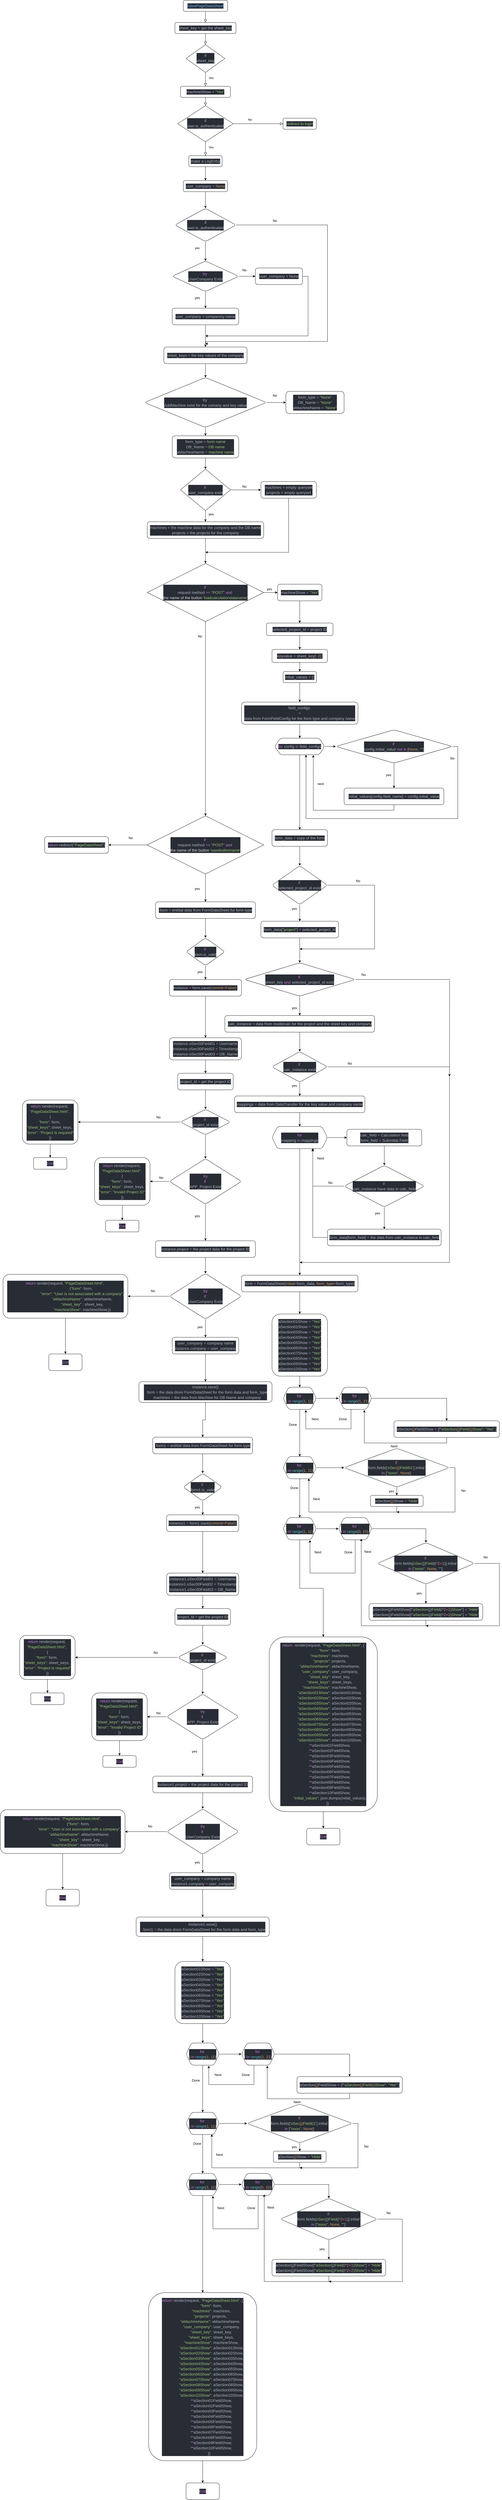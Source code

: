 <mxfile version="27.0.9">
  <diagram id="C5RBs43oDa-KdzZeNtuy" name="Page-1">
    <mxGraphModel dx="1858" dy="632" grid="1" gridSize="10" guides="1" tooltips="1" connect="1" arrows="1" fold="1" page="1" pageScale="1" pageWidth="827" pageHeight="1169" math="0" shadow="0">
      <root>
        <mxCell id="WIyWlLk6GJQsqaUBKTNV-0" />
        <mxCell id="WIyWlLk6GJQsqaUBKTNV-1" parent="WIyWlLk6GJQsqaUBKTNV-0" />
        <mxCell id="WIyWlLk6GJQsqaUBKTNV-2" value="" style="rounded=0;html=1;jettySize=auto;orthogonalLoop=1;fontSize=11;endArrow=block;endFill=0;endSize=8;strokeWidth=1;shadow=0;labelBackgroundColor=none;edgeStyle=orthogonalEdgeStyle;" parent="WIyWlLk6GJQsqaUBKTNV-1" source="K2nZ_HlR3rmibXcBMbVg-0" target="WIyWlLk6GJQsqaUBKTNV-6" edge="1">
          <mxGeometry relative="1" as="geometry" />
        </mxCell>
        <mxCell id="WIyWlLk6GJQsqaUBKTNV-3" value="&lt;div style=&quot;color: rgb(171, 178, 191); background-color: rgb(40, 44, 52); font-size: 14px; line-height: 19px; white-space: pre;&quot;&gt;&lt;span style=&quot;color: #61afef;&quot;&gt;SavePageDataSheet&lt;/span&gt;&lt;/div&gt;" style="rounded=1;whiteSpace=wrap;html=1;fontSize=12;glass=0;strokeWidth=1;shadow=0;" parent="WIyWlLk6GJQsqaUBKTNV-1" vertex="1">
          <mxGeometry x="140" y="80" width="160" height="40" as="geometry" />
        </mxCell>
        <mxCell id="WIyWlLk6GJQsqaUBKTNV-4" value="Yes" style="rounded=0;html=1;jettySize=auto;orthogonalLoop=1;fontSize=11;endArrow=block;endFill=0;endSize=8;strokeWidth=1;shadow=0;labelBackgroundColor=none;edgeStyle=orthogonalEdgeStyle;" parent="WIyWlLk6GJQsqaUBKTNV-1" source="WIyWlLk6GJQsqaUBKTNV-7" target="WIyWlLk6GJQsqaUBKTNV-10" edge="1">
          <mxGeometry x="-1" y="73" relative="1" as="geometry">
            <mxPoint x="-53" y="-70" as="offset" />
          </mxGeometry>
        </mxCell>
        <mxCell id="WIyWlLk6GJQsqaUBKTNV-6" value="&lt;div style=&quot;color: rgb(171, 178, 191); background-color: rgb(40, 44, 52); font-size: 14px; line-height: 19px; white-space: pre;&quot;&gt;if&lt;/div&gt;&lt;div style=&quot;color: rgb(171, 178, 191); background-color: rgb(40, 44, 52); font-size: 14px; line-height: 19px; white-space: pre;&quot;&gt;sheet_key&lt;/div&gt;" style="rhombus;whiteSpace=wrap;html=1;shadow=0;fontFamily=Helvetica;fontSize=12;align=center;strokeWidth=1;spacing=6;spacingTop=-4;" parent="WIyWlLk6GJQsqaUBKTNV-1" vertex="1">
          <mxGeometry x="150" y="240" width="140" height="100" as="geometry" />
        </mxCell>
        <mxCell id="WIyWlLk6GJQsqaUBKTNV-8" value="No" style="rounded=0;html=1;jettySize=auto;orthogonalLoop=1;fontSize=11;endArrow=block;endFill=0;endSize=8;strokeWidth=1;shadow=0;labelBackgroundColor=none;edgeStyle=orthogonalEdgeStyle;" parent="WIyWlLk6GJQsqaUBKTNV-1" source="WIyWlLk6GJQsqaUBKTNV-10" target="WIyWlLk6GJQsqaUBKTNV-11" edge="1">
          <mxGeometry x="-1" y="179" relative="1" as="geometry">
            <mxPoint x="-19" y="-80" as="offset" />
          </mxGeometry>
        </mxCell>
        <mxCell id="WIyWlLk6GJQsqaUBKTNV-9" value="Yes" style="edgeStyle=orthogonalEdgeStyle;rounded=0;html=1;jettySize=auto;orthogonalLoop=1;fontSize=11;endArrow=block;endFill=0;endSize=8;strokeWidth=1;shadow=0;labelBackgroundColor=none;" parent="WIyWlLk6GJQsqaUBKTNV-1" source="WIyWlLk6GJQsqaUBKTNV-10" target="WIyWlLk6GJQsqaUBKTNV-12" edge="1">
          <mxGeometry x="-1" y="-117" relative="1" as="geometry">
            <mxPoint x="-80" y="-32" as="offset" />
          </mxGeometry>
        </mxCell>
        <mxCell id="WIyWlLk6GJQsqaUBKTNV-10" value="&lt;div style=&quot;color: rgb(171, 178, 191); background-color: rgb(40, 44, 52); font-size: 14px; line-height: 19px; white-space: pre;&quot;&gt;if&lt;/div&gt;&lt;div style=&quot;color: rgb(171, 178, 191); background-color: rgb(40, 44, 52); font-size: 14px; line-height: 19px; white-space: pre;&quot;&gt;user.is_authenticated&lt;/div&gt;" style="rhombus;whiteSpace=wrap;html=1;shadow=0;fontFamily=Helvetica;fontSize=12;align=center;strokeWidth=1;spacing=6;spacingTop=-4;" parent="WIyWlLk6GJQsqaUBKTNV-1" vertex="1">
          <mxGeometry x="120" y="460" width="200" height="130" as="geometry" />
        </mxCell>
        <mxCell id="K2nZ_HlR3rmibXcBMbVg-4" value="" style="edgeStyle=orthogonalEdgeStyle;rounded=0;orthogonalLoop=1;jettySize=auto;html=1;" edge="1" parent="WIyWlLk6GJQsqaUBKTNV-1" source="WIyWlLk6GJQsqaUBKTNV-11" target="K2nZ_HlR3rmibXcBMbVg-3">
          <mxGeometry relative="1" as="geometry" />
        </mxCell>
        <mxCell id="WIyWlLk6GJQsqaUBKTNV-11" value="&lt;div style=&quot;color: rgb(171, 178, 191); background-color: rgb(40, 44, 52); font-size: 14px; line-height: 19px; white-space: pre;&quot;&gt;make a LogEntry&lt;/div&gt;" style="rounded=1;whiteSpace=wrap;html=1;fontSize=12;glass=0;strokeWidth=1;shadow=0;" parent="WIyWlLk6GJQsqaUBKTNV-1" vertex="1">
          <mxGeometry x="160" y="640" width="120" height="40" as="geometry" />
        </mxCell>
        <mxCell id="WIyWlLk6GJQsqaUBKTNV-12" value="&lt;div style=&quot;color: rgb(171, 178, 191); background-color: rgb(40, 44, 52); font-size: 14px; line-height: 19px; white-space: pre;&quot;&gt;&lt;span style=&quot;color: #98c379;&quot;&gt;redirect to login&lt;/span&gt;&lt;/div&gt;" style="rounded=1;whiteSpace=wrap;html=1;fontSize=12;glass=0;strokeWidth=1;shadow=0;" parent="WIyWlLk6GJQsqaUBKTNV-1" vertex="1">
          <mxGeometry x="500" y="505" width="120" height="40" as="geometry" />
        </mxCell>
        <mxCell id="K2nZ_HlR3rmibXcBMbVg-1" value="" style="rounded=0;html=1;jettySize=auto;orthogonalLoop=1;fontSize=11;endArrow=block;endFill=0;endSize=8;strokeWidth=1;shadow=0;labelBackgroundColor=none;edgeStyle=orthogonalEdgeStyle;" edge="1" parent="WIyWlLk6GJQsqaUBKTNV-1" source="WIyWlLk6GJQsqaUBKTNV-3" target="K2nZ_HlR3rmibXcBMbVg-0">
          <mxGeometry relative="1" as="geometry">
            <mxPoint x="220" y="120" as="sourcePoint" />
            <mxPoint x="220" y="380" as="targetPoint" />
          </mxGeometry>
        </mxCell>
        <mxCell id="K2nZ_HlR3rmibXcBMbVg-0" value="&lt;div style=&quot;color: rgb(171, 178, 191); background-color: rgb(40, 44, 52); font-size: 14px; line-height: 19px; white-space: pre;&quot;&gt;sheet_key = get the sheet_key&lt;/div&gt;" style="rounded=1;whiteSpace=wrap;html=1;" vertex="1" parent="WIyWlLk6GJQsqaUBKTNV-1">
          <mxGeometry x="110" y="160" width="220" height="40" as="geometry" />
        </mxCell>
        <mxCell id="K2nZ_HlR3rmibXcBMbVg-2" value="" style="rounded=0;html=1;jettySize=auto;orthogonalLoop=1;fontSize=11;endArrow=block;endFill=0;endSize=8;strokeWidth=1;shadow=0;labelBackgroundColor=none;edgeStyle=orthogonalEdgeStyle;" edge="1" parent="WIyWlLk6GJQsqaUBKTNV-1" source="WIyWlLk6GJQsqaUBKTNV-6" target="WIyWlLk6GJQsqaUBKTNV-7">
          <mxGeometry x="-0.75" y="20" relative="1" as="geometry">
            <mxPoint as="offset" />
            <mxPoint x="220" y="340" as="sourcePoint" />
            <mxPoint x="220" y="500" as="targetPoint" />
          </mxGeometry>
        </mxCell>
        <mxCell id="WIyWlLk6GJQsqaUBKTNV-7" value="&lt;div style=&quot;color: rgb(171, 178, 191); background-color: rgb(40, 44, 52); font-size: 14px; line-height: 19px; white-space: pre;&quot;&gt;machineShow &lt;span style=&quot;color: #c678dd;&quot;&gt;=&lt;/span&gt; &lt;span style=&quot;color: #98c379;&quot;&gt;&quot;Yes&quot;&lt;/span&gt;&lt;/div&gt;" style="rounded=1;whiteSpace=wrap;html=1;fontSize=12;glass=0;strokeWidth=1;shadow=0;" parent="WIyWlLk6GJQsqaUBKTNV-1" vertex="1">
          <mxGeometry x="130" y="390" width="180" height="40" as="geometry" />
        </mxCell>
        <mxCell id="K2nZ_HlR3rmibXcBMbVg-6" value="" style="edgeStyle=orthogonalEdgeStyle;rounded=0;orthogonalLoop=1;jettySize=auto;html=1;" edge="1" parent="WIyWlLk6GJQsqaUBKTNV-1" source="K2nZ_HlR3rmibXcBMbVg-3" target="K2nZ_HlR3rmibXcBMbVg-5">
          <mxGeometry relative="1" as="geometry" />
        </mxCell>
        <mxCell id="K2nZ_HlR3rmibXcBMbVg-3" value="&lt;div style=&quot;color: rgb(171, 178, 191); background-color: rgb(40, 44, 52); font-size: 14px; line-height: 19px; white-space: pre;&quot;&gt;user_company &lt;span style=&quot;color: #c678dd;&quot;&gt;=&lt;/span&gt; &lt;span style=&quot;color: #d19a66;&quot;&gt;None&lt;/span&gt;&lt;/div&gt;" style="whiteSpace=wrap;html=1;rounded=1;glass=0;strokeWidth=1;shadow=0;" vertex="1" parent="WIyWlLk6GJQsqaUBKTNV-1">
          <mxGeometry x="140" y="730" width="160" height="40" as="geometry" />
        </mxCell>
        <mxCell id="K2nZ_HlR3rmibXcBMbVg-8" value="" style="edgeStyle=orthogonalEdgeStyle;rounded=0;orthogonalLoop=1;jettySize=auto;html=1;" edge="1" parent="WIyWlLk6GJQsqaUBKTNV-1" source="K2nZ_HlR3rmibXcBMbVg-5" target="K2nZ_HlR3rmibXcBMbVg-7">
          <mxGeometry relative="1" as="geometry" />
        </mxCell>
        <mxCell id="K2nZ_HlR3rmibXcBMbVg-9" value="yes" style="edgeLabel;html=1;align=center;verticalAlign=middle;resizable=0;points=[];" vertex="1" connectable="0" parent="K2nZ_HlR3rmibXcBMbVg-8">
          <mxGeometry x="-0.343" y="1" relative="1" as="geometry">
            <mxPoint x="-31" as="offset" />
          </mxGeometry>
        </mxCell>
        <mxCell id="K2nZ_HlR3rmibXcBMbVg-19" style="edgeStyle=orthogonalEdgeStyle;rounded=0;orthogonalLoop=1;jettySize=auto;html=1;exitX=1;exitY=0.5;exitDx=0;exitDy=0;" edge="1" parent="WIyWlLk6GJQsqaUBKTNV-1" source="K2nZ_HlR3rmibXcBMbVg-5">
          <mxGeometry relative="1" as="geometry">
            <mxPoint x="220" y="1318" as="targetPoint" />
            <Array as="points">
              <mxPoint x="660" y="890" />
              <mxPoint x="660" y="1310" />
              <mxPoint x="221" y="1310" />
            </Array>
          </mxGeometry>
        </mxCell>
        <mxCell id="K2nZ_HlR3rmibXcBMbVg-5" value="&lt;div style=&quot;color: rgb(171, 178, 191); background-color: rgb(40, 44, 52); font-size: 14px; line-height: 19px; white-space: pre;&quot;&gt;if&lt;/div&gt;&lt;div style=&quot;color: rgb(171, 178, 191); background-color: rgb(40, 44, 52); font-size: 14px; line-height: 19px; white-space: pre;&quot;&gt;user.is_authenticated&lt;/div&gt;" style="rhombus;whiteSpace=wrap;html=1;rounded=1;glass=0;strokeWidth=1;shadow=0;" vertex="1" parent="WIyWlLk6GJQsqaUBKTNV-1">
          <mxGeometry x="110" y="830" width="220" height="120" as="geometry" />
        </mxCell>
        <mxCell id="K2nZ_HlR3rmibXcBMbVg-11" value="" style="edgeStyle=orthogonalEdgeStyle;rounded=0;orthogonalLoop=1;jettySize=auto;html=1;" edge="1" parent="WIyWlLk6GJQsqaUBKTNV-1" source="K2nZ_HlR3rmibXcBMbVg-7" target="K2nZ_HlR3rmibXcBMbVg-10">
          <mxGeometry relative="1" as="geometry" />
        </mxCell>
        <mxCell id="K2nZ_HlR3rmibXcBMbVg-14" style="edgeStyle=orthogonalEdgeStyle;rounded=0;orthogonalLoop=1;jettySize=auto;html=1;exitX=1;exitY=0.5;exitDx=0;exitDy=0;" edge="1" parent="WIyWlLk6GJQsqaUBKTNV-1" source="K2nZ_HlR3rmibXcBMbVg-7" target="K2nZ_HlR3rmibXcBMbVg-13">
          <mxGeometry relative="1" as="geometry" />
        </mxCell>
        <mxCell id="K2nZ_HlR3rmibXcBMbVg-7" value="&lt;div style=&quot;color: rgb(171, 178, 191); background-color: rgb(40, 44, 52); font-size: 14px; line-height: 19px; white-space: pre;&quot;&gt;&lt;span style=&quot;color: #c678dd;&quot;&gt;try &lt;/span&gt;&lt;/div&gt;&lt;div style=&quot;color: rgb(171, 178, 191); background-color: rgb(40, 44, 52); font-size: 14px; line-height: 19px; white-space: pre;&quot;&gt;&lt;div style=&quot;line-height: 19px;&quot;&gt;UserCompany Exist&lt;/div&gt;&lt;/div&gt;" style="rhombus;whiteSpace=wrap;html=1;rounded=1;glass=0;strokeWidth=1;shadow=0;" vertex="1" parent="WIyWlLk6GJQsqaUBKTNV-1">
          <mxGeometry x="100" y="1020" width="240" height="110" as="geometry" />
        </mxCell>
        <mxCell id="K2nZ_HlR3rmibXcBMbVg-17" value="" style="edgeStyle=orthogonalEdgeStyle;rounded=0;orthogonalLoop=1;jettySize=auto;html=1;" edge="1" parent="WIyWlLk6GJQsqaUBKTNV-1" source="K2nZ_HlR3rmibXcBMbVg-10" target="K2nZ_HlR3rmibXcBMbVg-16">
          <mxGeometry relative="1" as="geometry" />
        </mxCell>
        <mxCell id="K2nZ_HlR3rmibXcBMbVg-10" value="&lt;div style=&quot;color: rgb(171, 178, 191); background-color: rgb(40, 44, 52); font-size: 14px; line-height: 19px; white-space: pre;&quot;&gt;user_company = companmy name&lt;/div&gt;" style="rounded=1;whiteSpace=wrap;html=1;glass=0;strokeWidth=1;shadow=0;" vertex="1" parent="WIyWlLk6GJQsqaUBKTNV-1">
          <mxGeometry x="100" y="1190" width="240" height="60" as="geometry" />
        </mxCell>
        <mxCell id="K2nZ_HlR3rmibXcBMbVg-12" value="yes" style="text;html=1;align=center;verticalAlign=middle;resizable=0;points=[];autosize=1;strokeColor=none;fillColor=none;" vertex="1" parent="WIyWlLk6GJQsqaUBKTNV-1">
          <mxGeometry x="170" y="1138" width="40" height="30" as="geometry" />
        </mxCell>
        <mxCell id="K2nZ_HlR3rmibXcBMbVg-18" style="edgeStyle=orthogonalEdgeStyle;rounded=0;orthogonalLoop=1;jettySize=auto;html=1;exitX=1;exitY=0.5;exitDx=0;exitDy=0;" edge="1" parent="WIyWlLk6GJQsqaUBKTNV-1" source="K2nZ_HlR3rmibXcBMbVg-13">
          <mxGeometry relative="1" as="geometry">
            <mxPoint x="220" y="1290" as="targetPoint" />
            <Array as="points">
              <mxPoint x="590" y="1075" />
              <mxPoint x="590" y="1290" />
            </Array>
          </mxGeometry>
        </mxCell>
        <mxCell id="K2nZ_HlR3rmibXcBMbVg-13" value="&lt;div style=&quot;color: rgb(171, 178, 191); background-color: rgb(40, 44, 52); font-size: 14px; line-height: 19px; white-space: pre;&quot;&gt;user_company = None&lt;/div&gt;" style="rounded=1;whiteSpace=wrap;html=1;glass=0;strokeWidth=1;shadow=0;" vertex="1" parent="WIyWlLk6GJQsqaUBKTNV-1">
          <mxGeometry x="400" y="1045" width="170" height="60" as="geometry" />
        </mxCell>
        <mxCell id="K2nZ_HlR3rmibXcBMbVg-15" value="No" style="text;html=1;align=center;verticalAlign=middle;resizable=0;points=[];autosize=1;strokeColor=none;fillColor=none;" vertex="1" parent="WIyWlLk6GJQsqaUBKTNV-1">
          <mxGeometry x="340" y="1038" width="40" height="30" as="geometry" />
        </mxCell>
        <mxCell id="K2nZ_HlR3rmibXcBMbVg-22" value="" style="edgeStyle=orthogonalEdgeStyle;rounded=0;orthogonalLoop=1;jettySize=auto;html=1;" edge="1" parent="WIyWlLk6GJQsqaUBKTNV-1" source="K2nZ_HlR3rmibXcBMbVg-16" target="K2nZ_HlR3rmibXcBMbVg-21">
          <mxGeometry relative="1" as="geometry" />
        </mxCell>
        <mxCell id="K2nZ_HlR3rmibXcBMbVg-16" value="&lt;div style=&quot;color: rgb(171, 178, 191); background-color: rgb(40, 44, 52); font-size: 14px; line-height: 19px; white-space: pre;&quot;&gt;sheet_keys = the key values of the company&lt;/div&gt;" style="rounded=1;whiteSpace=wrap;html=1;glass=0;strokeWidth=1;shadow=0;" vertex="1" parent="WIyWlLk6GJQsqaUBKTNV-1">
          <mxGeometry x="70" y="1330" width="300" height="60" as="geometry" />
        </mxCell>
        <mxCell id="K2nZ_HlR3rmibXcBMbVg-20" value="No" style="text;html=1;align=center;verticalAlign=middle;resizable=0;points=[];autosize=1;strokeColor=none;fillColor=none;" vertex="1" parent="WIyWlLk6GJQsqaUBKTNV-1">
          <mxGeometry x="450" y="860" width="40" height="30" as="geometry" />
        </mxCell>
        <mxCell id="K2nZ_HlR3rmibXcBMbVg-24" value="" style="edgeStyle=orthogonalEdgeStyle;rounded=0;orthogonalLoop=1;jettySize=auto;html=1;" edge="1" parent="WIyWlLk6GJQsqaUBKTNV-1" source="K2nZ_HlR3rmibXcBMbVg-21" target="K2nZ_HlR3rmibXcBMbVg-23">
          <mxGeometry relative="1" as="geometry" />
        </mxCell>
        <mxCell id="K2nZ_HlR3rmibXcBMbVg-21" value="&lt;div style=&quot;color: rgb(171, 178, 191); background-color: rgb(40, 44, 52); font-size: 14px; line-height: 19px; white-space: pre;&quot;&gt;try &lt;/div&gt;&lt;div style=&quot;color: rgb(171, 178, 191); background-color: rgb(40, 44, 52); font-size: 14px; line-height: 19px; white-space: pre;&quot;&gt;AddMachine exist for the comany and key value&lt;/div&gt;" style="rhombus;whiteSpace=wrap;html=1;rounded=1;glass=0;strokeWidth=1;shadow=0;" vertex="1" parent="WIyWlLk6GJQsqaUBKTNV-1">
          <mxGeometry y="1440" width="440" height="180" as="geometry" />
        </mxCell>
        <mxCell id="K2nZ_HlR3rmibXcBMbVg-23" value="&lt;div style=&quot;color: rgb(171, 178, 191); background-color: rgb(40, 44, 52); font-size: 14px; line-height: 19px; white-space: pre;&quot;&gt;&lt;div&gt;form_type &lt;span style=&quot;color: #c678dd;&quot;&gt;=&lt;/span&gt; &lt;span style=&quot;color: #98c379;&quot;&gt;&quot;None&quot;&lt;/span&gt;&lt;/div&gt;&lt;div&gt;DB_Name &lt;span style=&quot;color: #c678dd;&quot;&gt;=&lt;/span&gt; &lt;span style=&quot;color: #98c379;&quot;&gt;&quot;None&quot;&lt;/span&gt;&lt;/div&gt;&lt;div&gt;aMachineName &lt;span style=&quot;color: #c678dd;&quot;&gt;=&lt;/span&gt; &lt;span style=&quot;color: #98c379;&quot;&gt;&quot;None&quot;&lt;/span&gt;&lt;/div&gt;&lt;/div&gt;" style="whiteSpace=wrap;html=1;rounded=1;glass=0;strokeWidth=1;shadow=0;" vertex="1" parent="WIyWlLk6GJQsqaUBKTNV-1">
          <mxGeometry x="510" y="1490" width="210" height="80" as="geometry" />
        </mxCell>
        <mxCell id="K2nZ_HlR3rmibXcBMbVg-25" value="No" style="text;html=1;align=center;verticalAlign=middle;resizable=0;points=[];autosize=1;strokeColor=none;fillColor=none;" vertex="1" parent="WIyWlLk6GJQsqaUBKTNV-1">
          <mxGeometry x="450" y="1490" width="40" height="30" as="geometry" />
        </mxCell>
        <mxCell id="K2nZ_HlR3rmibXcBMbVg-29" value="" style="edgeStyle=orthogonalEdgeStyle;rounded=0;orthogonalLoop=1;jettySize=auto;html=1;" edge="1" parent="WIyWlLk6GJQsqaUBKTNV-1" source="K2nZ_HlR3rmibXcBMbVg-21" target="K2nZ_HlR3rmibXcBMbVg-28">
          <mxGeometry relative="1" as="geometry">
            <mxPoint x="220" y="1620" as="sourcePoint" />
            <mxPoint x="220" y="1770" as="targetPoint" />
          </mxGeometry>
        </mxCell>
        <mxCell id="K2nZ_HlR3rmibXcBMbVg-28" value="&lt;div style=&quot;color: rgb(171, 178, 191); background-color: rgb(40, 44, 52); font-size: 14px; line-height: 19px; white-space: pre;&quot;&gt;&lt;div&gt;form_type &lt;span style=&quot;color: #c678dd;&quot;&gt;=&lt;/span&gt; &lt;span style=&quot;color: #98c379;&quot;&gt;form name&lt;/span&gt;&lt;/div&gt;&lt;div&gt;DB_Name &lt;span style=&quot;color: rgb(198, 120, 221);&quot;&gt;=&lt;/span&gt; &lt;span style=&quot;color: rgb(152, 195, 121);&quot;&gt;DB name&lt;/span&gt;&lt;/div&gt;&lt;div&gt;aMachineName &lt;span style=&quot;color: #c678dd;&quot;&gt;=&lt;/span&gt; &lt;span style=&quot;color: #98c379;&quot;&gt;machine name&lt;/span&gt;&lt;/div&gt;&lt;/div&gt;" style="whiteSpace=wrap;html=1;rounded=1;glass=0;strokeWidth=1;shadow=0;" vertex="1" parent="WIyWlLk6GJQsqaUBKTNV-1">
          <mxGeometry x="100" y="1650" width="240" height="80" as="geometry" />
        </mxCell>
        <mxCell id="K2nZ_HlR3rmibXcBMbVg-31" value="" style="edgeStyle=orthogonalEdgeStyle;rounded=0;orthogonalLoop=1;jettySize=auto;html=1;" edge="1" parent="WIyWlLk6GJQsqaUBKTNV-1" source="K2nZ_HlR3rmibXcBMbVg-28" target="K2nZ_HlR3rmibXcBMbVg-30">
          <mxGeometry relative="1" as="geometry">
            <mxPoint x="220" y="1730" as="sourcePoint" />
            <mxPoint x="220" y="1770" as="targetPoint" />
          </mxGeometry>
        </mxCell>
        <mxCell id="K2nZ_HlR3rmibXcBMbVg-35" value="" style="edgeStyle=orthogonalEdgeStyle;rounded=0;orthogonalLoop=1;jettySize=auto;html=1;" edge="1" parent="WIyWlLk6GJQsqaUBKTNV-1" source="K2nZ_HlR3rmibXcBMbVg-30" target="K2nZ_HlR3rmibXcBMbVg-34">
          <mxGeometry relative="1" as="geometry" />
        </mxCell>
        <mxCell id="K2nZ_HlR3rmibXcBMbVg-30" value="&lt;div style=&quot;color: rgb(171, 178, 191); background-color: rgb(40, 44, 52); font-size: 14px; line-height: 19px; white-space: pre;&quot;&gt;&lt;span style=&quot;color: #c678dd;&quot;&gt;if&lt;/span&gt; &lt;/div&gt;&lt;div style=&quot;color: rgb(171, 178, 191); background-color: rgb(40, 44, 52); font-size: 14px; line-height: 19px; white-space: pre;&quot;&gt;user_company exist&lt;/div&gt;" style="rhombus;whiteSpace=wrap;html=1;" vertex="1" parent="WIyWlLk6GJQsqaUBKTNV-1">
          <mxGeometry x="130" y="1770" width="180" height="150" as="geometry" />
        </mxCell>
        <mxCell id="K2nZ_HlR3rmibXcBMbVg-41" style="edgeStyle=orthogonalEdgeStyle;rounded=0;orthogonalLoop=1;jettySize=auto;html=1;" edge="1" parent="WIyWlLk6GJQsqaUBKTNV-1" source="K2nZ_HlR3rmibXcBMbVg-34">
          <mxGeometry relative="1" as="geometry">
            <mxPoint x="220" y="2070" as="targetPoint" />
            <Array as="points">
              <mxPoint x="520" y="2070" />
            </Array>
          </mxGeometry>
        </mxCell>
        <mxCell id="K2nZ_HlR3rmibXcBMbVg-34" value="&lt;div style=&quot;color: rgb(171, 178, 191); background-color: rgb(40, 44, 52); font-size: 14px; line-height: 19px; white-space: pre;&quot;&gt;machines = empty queryset&lt;/div&gt;&lt;div style=&quot;color: rgb(171, 178, 191); background-color: rgb(40, 44, 52); font-size: 14px; line-height: 19px; white-space: pre;&quot;&gt;&lt;div style=&quot;line-height: 19px;&quot;&gt;projects = empty queryset&lt;/div&gt;&lt;/div&gt;" style="rounded=1;whiteSpace=wrap;html=1;" vertex="1" parent="WIyWlLk6GJQsqaUBKTNV-1">
          <mxGeometry x="420" y="1815" width="200" height="60" as="geometry" />
        </mxCell>
        <mxCell id="K2nZ_HlR3rmibXcBMbVg-38" value="" style="edgeStyle=orthogonalEdgeStyle;rounded=0;orthogonalLoop=1;jettySize=auto;html=1;exitX=0.5;exitY=1;exitDx=0;exitDy=0;" edge="1" parent="WIyWlLk6GJQsqaUBKTNV-1" source="K2nZ_HlR3rmibXcBMbVg-30" target="K2nZ_HlR3rmibXcBMbVg-37">
          <mxGeometry relative="1" as="geometry">
            <mxPoint x="220" y="2090" as="targetPoint" />
            <mxPoint x="220" y="1920" as="sourcePoint" />
          </mxGeometry>
        </mxCell>
        <mxCell id="K2nZ_HlR3rmibXcBMbVg-37" value="&lt;div style=&quot;color: rgb(171, 178, 191); background-color: rgb(40, 44, 52); font-size: 14px; line-height: 19px; white-space: pre;&quot;&gt;machines = the machine data for the company and the DB name&lt;/div&gt;&lt;div style=&quot;color: rgb(171, 178, 191); background-color: rgb(40, 44, 52); font-size: 14px; line-height: 19px; white-space: pre;&quot;&gt;&lt;div style=&quot;line-height: 19px;&quot;&gt;projects = the projects for the company&lt;/div&gt;&lt;/div&gt;" style="rounded=1;whiteSpace=wrap;html=1;" vertex="1" parent="WIyWlLk6GJQsqaUBKTNV-1">
          <mxGeometry x="10" y="1960" width="420" height="60" as="geometry" />
        </mxCell>
        <mxCell id="K2nZ_HlR3rmibXcBMbVg-39" value="No" style="text;html=1;align=center;verticalAlign=middle;resizable=0;points=[];autosize=1;strokeColor=none;fillColor=none;" vertex="1" parent="WIyWlLk6GJQsqaUBKTNV-1">
          <mxGeometry x="340" y="1818" width="40" height="30" as="geometry" />
        </mxCell>
        <mxCell id="K2nZ_HlR3rmibXcBMbVg-40" value="yes" style="text;html=1;align=center;verticalAlign=middle;resizable=0;points=[];autosize=1;strokeColor=none;fillColor=none;" vertex="1" parent="WIyWlLk6GJQsqaUBKTNV-1">
          <mxGeometry x="220" y="1918" width="40" height="30" as="geometry" />
        </mxCell>
        <mxCell id="K2nZ_HlR3rmibXcBMbVg-45" value="" style="edgeStyle=orthogonalEdgeStyle;rounded=0;orthogonalLoop=1;jettySize=auto;html=1;exitX=0.5;exitY=1;exitDx=0;exitDy=0;" edge="1" parent="WIyWlLk6GJQsqaUBKTNV-1" source="K2nZ_HlR3rmibXcBMbVg-37" target="K2nZ_HlR3rmibXcBMbVg-44">
          <mxGeometry relative="1" as="geometry">
            <mxPoint x="220" y="2190" as="targetPoint" />
            <mxPoint x="220" y="2020" as="sourcePoint" />
            <Array as="points">
              <mxPoint x="220" y="2150" />
              <mxPoint x="220" y="2150" />
            </Array>
          </mxGeometry>
        </mxCell>
        <mxCell id="K2nZ_HlR3rmibXcBMbVg-44" value="&lt;div style=&quot;background-color: rgb(40, 44, 52); font-size: 14px; line-height: 19px; white-space: pre;&quot;&gt;&lt;span style=&quot;color: #c678dd;&quot;&gt;if&lt;/span&gt; &lt;/div&gt;&lt;div style=&quot;background-color: rgb(40, 44, 52); font-size: 14px; line-height: 19px; white-space: pre; color: rgb(171, 178, 191);&quot;&gt;request method &lt;span style=&quot;color: rgb(198, 120, 221);&quot;&gt;==&lt;/span&gt; &lt;span style=&quot;color: rgb(152, 195, 121);&quot;&gt;&quot;POST&quot;&lt;/span&gt; &lt;span style=&quot;color: rgb(198, 120, 221);&quot;&gt;and&lt;/span&gt; &lt;/div&gt;&lt;div style=&quot;background-color: rgb(40, 44, 52); font-size: 14px; line-height: 19px; white-space: pre;&quot;&gt;&lt;span&gt;&lt;font style=&quot;color: light-dark(rgb(218, 215, 215), rgb(57, 94, 30));&quot;&gt;the name of the button&lt;/font&gt;&lt;/span&gt;&lt;span style=&quot;color: rgb(152, 195, 121);&quot;&gt; &#39;loadcalculationdataname&#39;&lt;/span&gt;&lt;/div&gt;" style="rhombus;whiteSpace=wrap;html=1;" vertex="1" parent="WIyWlLk6GJQsqaUBKTNV-1">
          <mxGeometry x="10" y="2110" width="420" height="210" as="geometry" />
        </mxCell>
        <mxCell id="K2nZ_HlR3rmibXcBMbVg-48" value="" style="edgeStyle=orthogonalEdgeStyle;rounded=0;orthogonalLoop=1;jettySize=auto;html=1;exitX=0.5;exitY=1;exitDx=0;exitDy=0;" edge="1" parent="WIyWlLk6GJQsqaUBKTNV-1" source="K2nZ_HlR3rmibXcBMbVg-44" target="K2nZ_HlR3rmibXcBMbVg-47">
          <mxGeometry relative="1" as="geometry">
            <mxPoint x="220" y="2820" as="targetPoint" />
            <mxPoint x="220" y="2320" as="sourcePoint" />
          </mxGeometry>
        </mxCell>
        <mxCell id="K2nZ_HlR3rmibXcBMbVg-170" value="" style="edgeStyle=orthogonalEdgeStyle;rounded=0;orthogonalLoop=1;jettySize=auto;html=1;" edge="1" parent="WIyWlLk6GJQsqaUBKTNV-1" source="K2nZ_HlR3rmibXcBMbVg-47" target="K2nZ_HlR3rmibXcBMbVg-169">
          <mxGeometry relative="1" as="geometry" />
        </mxCell>
        <mxCell id="K2nZ_HlR3rmibXcBMbVg-175" value="" style="edgeStyle=orthogonalEdgeStyle;rounded=0;orthogonalLoop=1;jettySize=auto;html=1;" edge="1" parent="WIyWlLk6GJQsqaUBKTNV-1" source="K2nZ_HlR3rmibXcBMbVg-47" target="K2nZ_HlR3rmibXcBMbVg-174">
          <mxGeometry relative="1" as="geometry" />
        </mxCell>
        <mxCell id="K2nZ_HlR3rmibXcBMbVg-47" value="&lt;div style=&quot;background-color: rgb(40, 44, 52); font-size: 14px; line-height: 19px; white-space: pre;&quot;&gt;&lt;span style=&quot;color: #c678dd;&quot;&gt;if&lt;/span&gt; &lt;/div&gt;&lt;div style=&quot;background-color: rgb(40, 44, 52); font-size: 14px; line-height: 19px; white-space: pre; color: rgb(171, 178, 191);&quot;&gt;request method &lt;span style=&quot;color: rgb(198, 120, 221);&quot;&gt;==&lt;/span&gt; &lt;span style=&quot;color: rgb(152, 195, 121);&quot;&gt;&quot;POST&quot;&lt;/span&gt; &lt;span style=&quot;color: rgb(198, 120, 221);&quot;&gt;and&lt;/span&gt; &lt;/div&gt;&lt;div style=&quot;background-color: rgb(40, 44, 52); font-size: 14px; line-height: 19px; white-space: pre;&quot;&gt;&lt;span&gt;&lt;font style=&quot;color: light-dark(rgb(218, 215, 215), rgb(57, 94, 30));&quot;&gt;the name of the button&lt;/font&gt;&lt;/span&gt;&lt;span style=&quot;color: rgb(152, 195, 121);&quot;&gt; &#39;savebuttonname&lt;/span&gt;&lt;span style=&quot;color: rgb(152, 195, 121);&quot;&gt;&#39;&lt;/span&gt;&lt;/div&gt;" style="rhombus;whiteSpace=wrap;html=1;" vertex="1" parent="WIyWlLk6GJQsqaUBKTNV-1">
          <mxGeometry x="10" y="3020" width="420" height="210" as="geometry" />
        </mxCell>
        <mxCell id="K2nZ_HlR3rmibXcBMbVg-49" value="No" style="text;html=1;align=center;verticalAlign=middle;resizable=0;points=[];autosize=1;strokeColor=none;fillColor=none;" vertex="1" parent="WIyWlLk6GJQsqaUBKTNV-1">
          <mxGeometry x="180" y="2358" width="40" height="30" as="geometry" />
        </mxCell>
        <mxCell id="K2nZ_HlR3rmibXcBMbVg-53" value="yes" style="text;html=1;align=center;verticalAlign=middle;resizable=0;points=[];autosize=1;strokeColor=none;fillColor=none;" vertex="1" parent="WIyWlLk6GJQsqaUBKTNV-1">
          <mxGeometry x="430" y="2188" width="40" height="30" as="geometry" />
        </mxCell>
        <mxCell id="K2nZ_HlR3rmibXcBMbVg-55" value="" style="edgeStyle=orthogonalEdgeStyle;rounded=0;orthogonalLoop=1;jettySize=auto;html=1;" edge="1" parent="WIyWlLk6GJQsqaUBKTNV-1" source="K2nZ_HlR3rmibXcBMbVg-44" target="K2nZ_HlR3rmibXcBMbVg-54">
          <mxGeometry relative="1" as="geometry">
            <mxPoint x="430" y="2215" as="sourcePoint" />
            <mxPoint x="490" y="2215" as="targetPoint" />
          </mxGeometry>
        </mxCell>
        <mxCell id="K2nZ_HlR3rmibXcBMbVg-57" value="" style="edgeStyle=orthogonalEdgeStyle;rounded=0;orthogonalLoop=1;jettySize=auto;html=1;" edge="1" parent="WIyWlLk6GJQsqaUBKTNV-1" source="K2nZ_HlR3rmibXcBMbVg-54" target="K2nZ_HlR3rmibXcBMbVg-56">
          <mxGeometry relative="1" as="geometry" />
        </mxCell>
        <mxCell id="K2nZ_HlR3rmibXcBMbVg-54" value="&lt;div style=&quot;color: rgb(171, 178, 191); background-color: rgb(40, 44, 52); font-size: 14px; line-height: 19px; white-space: pre;&quot;&gt;machineShow &lt;span style=&quot;color: #c678dd;&quot;&gt;=&lt;/span&gt; &lt;span style=&quot;color: #98c379;&quot;&gt;&quot;Yes&quot;&lt;/span&gt;&lt;/div&gt;" style="rounded=1;whiteSpace=wrap;html=1;" vertex="1" parent="WIyWlLk6GJQsqaUBKTNV-1">
          <mxGeometry x="480" y="2185" width="160" height="60" as="geometry" />
        </mxCell>
        <mxCell id="K2nZ_HlR3rmibXcBMbVg-59" value="" style="edgeStyle=orthogonalEdgeStyle;rounded=0;orthogonalLoop=1;jettySize=auto;html=1;" edge="1" parent="WIyWlLk6GJQsqaUBKTNV-1" source="K2nZ_HlR3rmibXcBMbVg-56" target="K2nZ_HlR3rmibXcBMbVg-58">
          <mxGeometry relative="1" as="geometry" />
        </mxCell>
        <mxCell id="K2nZ_HlR3rmibXcBMbVg-56" value="&lt;div style=&quot;color: rgb(171, 178, 191); background-color: rgb(40, 44, 52); font-size: 14px; line-height: 19px; white-space: pre;&quot;&gt;selected_project_id &lt;span style=&quot;color: #c678dd;&quot;&gt;=&lt;/span&gt; project ID&lt;/div&gt;" style="whiteSpace=wrap;html=1;rounded=1;" vertex="1" parent="WIyWlLk6GJQsqaUBKTNV-1">
          <mxGeometry x="440" y="2325" width="240" height="45" as="geometry" />
        </mxCell>
        <mxCell id="K2nZ_HlR3rmibXcBMbVg-61" value="" style="edgeStyle=orthogonalEdgeStyle;rounded=0;orthogonalLoop=1;jettySize=auto;html=1;" edge="1" parent="WIyWlLk6GJQsqaUBKTNV-1" source="K2nZ_HlR3rmibXcBMbVg-58" target="K2nZ_HlR3rmibXcBMbVg-60">
          <mxGeometry relative="1" as="geometry" />
        </mxCell>
        <mxCell id="K2nZ_HlR3rmibXcBMbVg-58" value="&lt;div style=&quot;color: rgb(171, 178, 191); background-color: rgb(40, 44, 52); font-size: 14px; line-height: 19px; white-space: pre;&quot;&gt;keyvalue &lt;span style=&quot;color: #c678dd;&quot;&gt;=&lt;/span&gt; sheet_key[:&lt;span style=&quot;color: #c678dd;&quot;&gt;-&lt;/span&gt;&lt;span style=&quot;color: #d19a66;&quot;&gt;2&lt;/span&gt;] &lt;/div&gt;" style="whiteSpace=wrap;html=1;rounded=1;" vertex="1" parent="WIyWlLk6GJQsqaUBKTNV-1">
          <mxGeometry x="460" y="2420" width="200" height="47.5" as="geometry" />
        </mxCell>
        <mxCell id="K2nZ_HlR3rmibXcBMbVg-63" value="" style="edgeStyle=orthogonalEdgeStyle;rounded=0;orthogonalLoop=1;jettySize=auto;html=1;" edge="1" parent="WIyWlLk6GJQsqaUBKTNV-1" source="K2nZ_HlR3rmibXcBMbVg-60" target="K2nZ_HlR3rmibXcBMbVg-62">
          <mxGeometry relative="1" as="geometry" />
        </mxCell>
        <mxCell id="K2nZ_HlR3rmibXcBMbVg-60" value="&lt;div style=&quot;color: rgb(171, 178, 191); background-color: rgb(40, 44, 52); font-size: 14px; line-height: 19px; white-space: pre;&quot;&gt;initial_values &lt;span style=&quot;color: #c678dd;&quot;&gt;=&lt;/span&gt; {}&lt;/div&gt;" style="whiteSpace=wrap;html=1;rounded=1;" vertex="1" parent="WIyWlLk6GJQsqaUBKTNV-1">
          <mxGeometry x="500" y="2500" width="120" height="40" as="geometry" />
        </mxCell>
        <mxCell id="K2nZ_HlR3rmibXcBMbVg-65" value="" style="edgeStyle=orthogonalEdgeStyle;rounded=0;orthogonalLoop=1;jettySize=auto;html=1;" edge="1" parent="WIyWlLk6GJQsqaUBKTNV-1" source="K2nZ_HlR3rmibXcBMbVg-62" target="K2nZ_HlR3rmibXcBMbVg-64">
          <mxGeometry relative="1" as="geometry" />
        </mxCell>
        <mxCell id="K2nZ_HlR3rmibXcBMbVg-62" value="&lt;div style=&quot;color: rgb(171, 178, 191); background-color: rgb(40, 44, 52); font-size: 14px; line-height: 19px; white-space: pre;&quot;&gt;field_configs &lt;/div&gt;&lt;div style=&quot;color: rgb(171, 178, 191); background-color: rgb(40, 44, 52); font-size: 14px; line-height: 19px; white-space: pre;&quot;&gt;&lt;span style=&quot;color: #c678dd;&quot;&gt;=&lt;/span&gt;&lt;/div&gt;&lt;div style=&quot;color: rgb(171, 178, 191); background-color: rgb(40, 44, 52); font-size: 14px; line-height: 19px; white-space: pre;&quot;&gt;data from FormFieldConfig for the form type and company name&lt;/div&gt;" style="whiteSpace=wrap;html=1;rounded=1;" vertex="1" parent="WIyWlLk6GJQsqaUBKTNV-1">
          <mxGeometry x="350" y="2610" width="420" height="80" as="geometry" />
        </mxCell>
        <mxCell id="K2nZ_HlR3rmibXcBMbVg-67" value="" style="edgeStyle=orthogonalEdgeStyle;rounded=0;orthogonalLoop=1;jettySize=auto;html=1;" edge="1" parent="WIyWlLk6GJQsqaUBKTNV-1" source="K2nZ_HlR3rmibXcBMbVg-64" target="K2nZ_HlR3rmibXcBMbVg-66">
          <mxGeometry relative="1" as="geometry" />
        </mxCell>
        <mxCell id="K2nZ_HlR3rmibXcBMbVg-77" value="" style="edgeStyle=orthogonalEdgeStyle;rounded=0;orthogonalLoop=1;jettySize=auto;html=1;entryX=0.5;entryY=0;entryDx=0;entryDy=0;" edge="1" parent="WIyWlLk6GJQsqaUBKTNV-1" source="K2nZ_HlR3rmibXcBMbVg-64" target="K2nZ_HlR3rmibXcBMbVg-78">
          <mxGeometry relative="1" as="geometry">
            <mxPoint x="560" y="3040" as="targetPoint" />
          </mxGeometry>
        </mxCell>
        <mxCell id="K2nZ_HlR3rmibXcBMbVg-64" value="&lt;div style=&quot;color: rgb(171, 178, 191); background-color: rgb(40, 44, 52); font-size: 14px; line-height: 19px; white-space: pre;&quot;&gt;&lt;span style=&quot;color: #c678dd;&quot;&gt;for&lt;/span&gt; config &lt;span style=&quot;color: #c678dd;&quot;&gt;in&lt;/span&gt; field_configs&lt;/div&gt;" style="shape=hexagon;perimeter=hexagonPerimeter2;whiteSpace=wrap;html=1;fixedSize=1;rounded=1;" vertex="1" parent="WIyWlLk6GJQsqaUBKTNV-1">
          <mxGeometry x="470" y="2740" width="180" height="60" as="geometry" />
        </mxCell>
        <mxCell id="K2nZ_HlR3rmibXcBMbVg-69" value="" style="edgeStyle=orthogonalEdgeStyle;rounded=0;orthogonalLoop=1;jettySize=auto;html=1;" edge="1" parent="WIyWlLk6GJQsqaUBKTNV-1" source="K2nZ_HlR3rmibXcBMbVg-66" target="K2nZ_HlR3rmibXcBMbVg-68">
          <mxGeometry relative="1" as="geometry" />
        </mxCell>
        <mxCell id="K2nZ_HlR3rmibXcBMbVg-74" style="edgeStyle=orthogonalEdgeStyle;rounded=0;orthogonalLoop=1;jettySize=auto;html=1;exitX=1;exitY=0.5;exitDx=0;exitDy=0;entryX=0.625;entryY=1;entryDx=0;entryDy=0;" edge="1" parent="WIyWlLk6GJQsqaUBKTNV-1" source="K2nZ_HlR3rmibXcBMbVg-66" target="K2nZ_HlR3rmibXcBMbVg-64">
          <mxGeometry relative="1" as="geometry">
            <Array as="points">
              <mxPoint x="1130" y="2770" />
              <mxPoint x="1130" y="3030" />
              <mxPoint x="583" y="3030" />
            </Array>
          </mxGeometry>
        </mxCell>
        <mxCell id="K2nZ_HlR3rmibXcBMbVg-66" value="&lt;div style=&quot;color: rgb(171, 178, 191); background-color: rgb(40, 44, 52); font-size: 14px; line-height: 19px; white-space: pre;&quot;&gt;&lt;span style=&quot;color: #c678dd;&quot;&gt;if&lt;/span&gt; &lt;/div&gt;&lt;div style=&quot;color: rgb(171, 178, 191); background-color: rgb(40, 44, 52); font-size: 14px; line-height: 19px; white-space: pre;&quot;&gt;config.initial_value &lt;span style=&quot;color: #c678dd;&quot;&gt;not&lt;/span&gt; &lt;span style=&quot;color: #c678dd;&quot;&gt;in&lt;/span&gt; [&lt;span style=&quot;color: #d19a66;&quot;&gt;None&lt;/span&gt;, &lt;span style=&quot;color: #98c379;&quot;&gt;&quot;&quot;&lt;/span&gt;]&lt;/div&gt;" style="rhombus;whiteSpace=wrap;html=1;rounded=1;" vertex="1" parent="WIyWlLk6GJQsqaUBKTNV-1">
          <mxGeometry x="690" y="2710" width="420" height="120" as="geometry" />
        </mxCell>
        <mxCell id="K2nZ_HlR3rmibXcBMbVg-68" value="&lt;div style=&quot;color: rgb(171, 178, 191); background-color: rgb(40, 44, 52); font-size: 14px; line-height: 19px; white-space: pre;&quot;&gt;initial_values[config.field_name] &lt;span style=&quot;color: #c678dd;&quot;&gt;=&lt;/span&gt; config.initial_value&lt;/div&gt;" style="whiteSpace=wrap;html=1;rounded=1;" vertex="1" parent="WIyWlLk6GJQsqaUBKTNV-1">
          <mxGeometry x="720" y="2920" width="360" height="60" as="geometry" />
        </mxCell>
        <mxCell id="K2nZ_HlR3rmibXcBMbVg-70" value="yes" style="text;html=1;align=center;verticalAlign=middle;resizable=0;points=[];autosize=1;strokeColor=none;fillColor=none;" vertex="1" parent="WIyWlLk6GJQsqaUBKTNV-1">
          <mxGeometry x="860" y="2858" width="40" height="30" as="geometry" />
        </mxCell>
        <mxCell id="K2nZ_HlR3rmibXcBMbVg-71" style="edgeStyle=orthogonalEdgeStyle;rounded=0;orthogonalLoop=1;jettySize=auto;html=1;exitX=0.5;exitY=1;exitDx=0;exitDy=0;entryX=0.772;entryY=1.017;entryDx=0;entryDy=0;entryPerimeter=0;" edge="1" parent="WIyWlLk6GJQsqaUBKTNV-1" source="K2nZ_HlR3rmibXcBMbVg-68" target="K2nZ_HlR3rmibXcBMbVg-64">
          <mxGeometry relative="1" as="geometry" />
        </mxCell>
        <mxCell id="K2nZ_HlR3rmibXcBMbVg-72" value="next" style="text;html=1;align=center;verticalAlign=middle;resizable=0;points=[];autosize=1;strokeColor=none;fillColor=none;" vertex="1" parent="WIyWlLk6GJQsqaUBKTNV-1">
          <mxGeometry x="610" y="2890" width="50" height="30" as="geometry" />
        </mxCell>
        <mxCell id="K2nZ_HlR3rmibXcBMbVg-75" value="No" style="text;html=1;align=center;verticalAlign=middle;resizable=0;points=[];autosize=1;strokeColor=none;fillColor=none;" vertex="1" parent="WIyWlLk6GJQsqaUBKTNV-1">
          <mxGeometry x="1090" y="2798" width="40" height="30" as="geometry" />
        </mxCell>
        <mxCell id="K2nZ_HlR3rmibXcBMbVg-80" value="" style="edgeStyle=orthogonalEdgeStyle;rounded=0;orthogonalLoop=1;jettySize=auto;html=1;" edge="1" parent="WIyWlLk6GJQsqaUBKTNV-1" source="K2nZ_HlR3rmibXcBMbVg-78" target="K2nZ_HlR3rmibXcBMbVg-79">
          <mxGeometry relative="1" as="geometry" />
        </mxCell>
        <mxCell id="K2nZ_HlR3rmibXcBMbVg-78" value="&lt;div style=&quot;color: rgb(171, 178, 191); background-color: rgb(40, 44, 52); font-size: 14px; line-height: 19px; white-space: pre;&quot;&gt;form_data &lt;span style=&quot;color: #c678dd;&quot;&gt;=&lt;/span&gt; copy of the form&lt;/div&gt;" style="rounded=1;whiteSpace=wrap;html=1;" vertex="1" parent="WIyWlLk6GJQsqaUBKTNV-1">
          <mxGeometry x="460" y="3070" width="200" height="60" as="geometry" />
        </mxCell>
        <mxCell id="K2nZ_HlR3rmibXcBMbVg-82" value="" style="edgeStyle=orthogonalEdgeStyle;rounded=0;orthogonalLoop=1;jettySize=auto;html=1;" edge="1" parent="WIyWlLk6GJQsqaUBKTNV-1" source="K2nZ_HlR3rmibXcBMbVg-79" target="K2nZ_HlR3rmibXcBMbVg-81">
          <mxGeometry relative="1" as="geometry" />
        </mxCell>
        <mxCell id="K2nZ_HlR3rmibXcBMbVg-86" style="edgeStyle=orthogonalEdgeStyle;rounded=0;orthogonalLoop=1;jettySize=auto;html=1;exitX=1;exitY=0.5;exitDx=0;exitDy=0;" edge="1" parent="WIyWlLk6GJQsqaUBKTNV-1" source="K2nZ_HlR3rmibXcBMbVg-79">
          <mxGeometry relative="1" as="geometry">
            <mxPoint x="560" y="3500" as="targetPoint" />
            <Array as="points">
              <mxPoint x="830" y="3270" />
              <mxPoint x="830" y="3500" />
              <mxPoint x="560" y="3500" />
            </Array>
          </mxGeometry>
        </mxCell>
        <mxCell id="K2nZ_HlR3rmibXcBMbVg-79" value="&lt;div style=&quot;color: rgb(171, 178, 191); background-color: rgb(40, 44, 52); font-size: 14px; line-height: 19px; white-space: pre;&quot;&gt;&lt;span style=&quot;color: #c678dd;&quot;&gt;if&lt;/span&gt; &lt;/div&gt;&lt;div style=&quot;color: rgb(171, 178, 191); background-color: rgb(40, 44, 52); font-size: 14px; line-height: 19px; white-space: pre;&quot;&gt;selected_project_id exist&lt;/div&gt;" style="rhombus;whiteSpace=wrap;html=1;rounded=1;" vertex="1" parent="WIyWlLk6GJQsqaUBKTNV-1">
          <mxGeometry x="460" y="3200" width="200" height="140" as="geometry" />
        </mxCell>
        <mxCell id="K2nZ_HlR3rmibXcBMbVg-85" value="" style="edgeStyle=orthogonalEdgeStyle;rounded=0;orthogonalLoop=1;jettySize=auto;html=1;" edge="1" parent="WIyWlLk6GJQsqaUBKTNV-1" source="K2nZ_HlR3rmibXcBMbVg-81" target="K2nZ_HlR3rmibXcBMbVg-84">
          <mxGeometry relative="1" as="geometry">
            <Array as="points">
              <mxPoint x="510" y="3460" />
              <mxPoint x="510" y="3460" />
            </Array>
          </mxGeometry>
        </mxCell>
        <mxCell id="K2nZ_HlR3rmibXcBMbVg-81" value="&lt;div style=&quot;color: rgb(171, 178, 191); background-color: rgb(40, 44, 52); font-size: 14px; line-height: 19px; white-space: pre;&quot;&gt;form_data[&lt;span style=&quot;color: #98c379;&quot;&gt;&quot;project&quot;&lt;/span&gt;] &lt;span style=&quot;color: #c678dd;&quot;&gt;=&lt;/span&gt; selected_project_id&lt;/div&gt;" style="whiteSpace=wrap;html=1;rounded=1;" vertex="1" parent="WIyWlLk6GJQsqaUBKTNV-1">
          <mxGeometry x="420" y="3400" width="280" height="60" as="geometry" />
        </mxCell>
        <mxCell id="K2nZ_HlR3rmibXcBMbVg-83" value="yes" style="text;html=1;align=center;verticalAlign=middle;resizable=0;points=[];autosize=1;strokeColor=none;fillColor=none;" vertex="1" parent="WIyWlLk6GJQsqaUBKTNV-1">
          <mxGeometry x="520" y="3340" width="40" height="30" as="geometry" />
        </mxCell>
        <mxCell id="K2nZ_HlR3rmibXcBMbVg-89" value="" style="edgeStyle=orthogonalEdgeStyle;rounded=0;orthogonalLoop=1;jettySize=auto;html=1;" edge="1" parent="WIyWlLk6GJQsqaUBKTNV-1" source="K2nZ_HlR3rmibXcBMbVg-84" target="K2nZ_HlR3rmibXcBMbVg-88">
          <mxGeometry relative="1" as="geometry" />
        </mxCell>
        <mxCell id="K2nZ_HlR3rmibXcBMbVg-114" style="edgeStyle=orthogonalEdgeStyle;rounded=0;orthogonalLoop=1;jettySize=auto;html=1;exitX=1;exitY=0.5;exitDx=0;exitDy=0;" edge="1" parent="WIyWlLk6GJQsqaUBKTNV-1" source="K2nZ_HlR3rmibXcBMbVg-84">
          <mxGeometry relative="1" as="geometry">
            <mxPoint x="1100" y="3960" as="targetPoint" />
          </mxGeometry>
        </mxCell>
        <mxCell id="K2nZ_HlR3rmibXcBMbVg-84" value="&lt;div style=&quot;color: rgb(171, 178, 191); background-color: rgb(40, 44, 52); font-size: 14px; line-height: 19px; white-space: pre;&quot;&gt;&lt;span style=&quot;color: #c678dd;&quot;&gt;if&lt;/span&gt; &lt;/div&gt;&lt;div style=&quot;color: rgb(171, 178, 191); background-color: rgb(40, 44, 52); font-size: 14px; line-height: 19px; white-space: pre;&quot;&gt;sheet_key &lt;span style=&quot;color: #c678dd;&quot;&gt;and&lt;/span&gt; selected_project_id exist&lt;/div&gt;" style="rhombus;whiteSpace=wrap;html=1;rounded=1;" vertex="1" parent="WIyWlLk6GJQsqaUBKTNV-1">
          <mxGeometry x="360" y="3550" width="400" height="120" as="geometry" />
        </mxCell>
        <mxCell id="K2nZ_HlR3rmibXcBMbVg-87" value="No" style="text;html=1;align=center;verticalAlign=middle;resizable=0;points=[];autosize=1;strokeColor=none;fillColor=none;" vertex="1" parent="WIyWlLk6GJQsqaUBKTNV-1">
          <mxGeometry x="750" y="3240" width="40" height="30" as="geometry" />
        </mxCell>
        <mxCell id="K2nZ_HlR3rmibXcBMbVg-92" value="" style="edgeStyle=orthogonalEdgeStyle;rounded=0;orthogonalLoop=1;jettySize=auto;html=1;" edge="1" parent="WIyWlLk6GJQsqaUBKTNV-1" source="K2nZ_HlR3rmibXcBMbVg-88" target="K2nZ_HlR3rmibXcBMbVg-91">
          <mxGeometry relative="1" as="geometry" />
        </mxCell>
        <mxCell id="K2nZ_HlR3rmibXcBMbVg-88" value="&lt;div style=&quot;color: rgb(171, 178, 191); background-color: rgb(40, 44, 52); font-size: 14px; line-height: 19px; white-space: pre;&quot;&gt;&lt;div style=&quot;line-height: 19px;&quot;&gt;calc_instance &lt;span style=&quot;color: #c678dd;&quot;&gt;=&lt;/span&gt; data from modelcalc for the project and the sheet key and company&lt;/div&gt;&lt;/div&gt;" style="rounded=1;whiteSpace=wrap;html=1;" vertex="1" parent="WIyWlLk6GJQsqaUBKTNV-1">
          <mxGeometry x="290" y="3740" width="540" height="60" as="geometry" />
        </mxCell>
        <mxCell id="K2nZ_HlR3rmibXcBMbVg-90" value="yes" style="text;html=1;align=center;verticalAlign=middle;resizable=0;points=[];autosize=1;strokeColor=none;fillColor=none;" vertex="1" parent="WIyWlLk6GJQsqaUBKTNV-1">
          <mxGeometry x="520" y="3698" width="40" height="30" as="geometry" />
        </mxCell>
        <mxCell id="K2nZ_HlR3rmibXcBMbVg-94" value="" style="edgeStyle=orthogonalEdgeStyle;rounded=0;orthogonalLoop=1;jettySize=auto;html=1;" edge="1" parent="WIyWlLk6GJQsqaUBKTNV-1" source="K2nZ_HlR3rmibXcBMbVg-91" target="K2nZ_HlR3rmibXcBMbVg-93">
          <mxGeometry relative="1" as="geometry" />
        </mxCell>
        <mxCell id="K2nZ_HlR3rmibXcBMbVg-112" style="edgeStyle=orthogonalEdgeStyle;rounded=0;orthogonalLoop=1;jettySize=auto;html=1;exitX=1;exitY=0.5;exitDx=0;exitDy=0;" edge="1" parent="WIyWlLk6GJQsqaUBKTNV-1" source="K2nZ_HlR3rmibXcBMbVg-91">
          <mxGeometry relative="1" as="geometry">
            <mxPoint x="560" y="4630" as="targetPoint" />
            <Array as="points">
              <mxPoint x="1100" y="3925" />
              <mxPoint x="1100" y="4630" />
              <mxPoint x="561" y="4630" />
            </Array>
          </mxGeometry>
        </mxCell>
        <mxCell id="K2nZ_HlR3rmibXcBMbVg-91" value="&lt;div style=&quot;color: rgb(171, 178, 191); background-color: rgb(40, 44, 52); font-size: 14px; line-height: 19px; white-space: pre;&quot;&gt;&lt;span style=&quot;color: #c678dd;&quot;&gt;if&lt;/span&gt; &lt;/div&gt;&lt;div style=&quot;color: rgb(171, 178, 191); background-color: rgb(40, 44, 52); font-size: 14px; line-height: 19px; white-space: pre;&quot;&gt;calc_instance exist&lt;/div&gt;" style="rhombus;whiteSpace=wrap;html=1;rounded=1;" vertex="1" parent="WIyWlLk6GJQsqaUBKTNV-1">
          <mxGeometry x="460" y="3870" width="200" height="110" as="geometry" />
        </mxCell>
        <mxCell id="K2nZ_HlR3rmibXcBMbVg-97" value="" style="edgeStyle=orthogonalEdgeStyle;rounded=0;orthogonalLoop=1;jettySize=auto;html=1;" edge="1" parent="WIyWlLk6GJQsqaUBKTNV-1" source="K2nZ_HlR3rmibXcBMbVg-93" target="K2nZ_HlR3rmibXcBMbVg-96">
          <mxGeometry relative="1" as="geometry" />
        </mxCell>
        <mxCell id="K2nZ_HlR3rmibXcBMbVg-93" value="&lt;div style=&quot;color: rgb(171, 178, 191); background-color: rgb(40, 44, 52); font-size: 14px; line-height: 19px; white-space: pre;&quot;&gt;mappings &lt;span style=&quot;color: #c678dd;&quot;&gt;=&lt;/span&gt; data from DataTransfer for the key value and company name&lt;/div&gt;" style="whiteSpace=wrap;html=1;rounded=1;" vertex="1" parent="WIyWlLk6GJQsqaUBKTNV-1">
          <mxGeometry x="325" y="4030" width="470" height="60" as="geometry" />
        </mxCell>
        <mxCell id="K2nZ_HlR3rmibXcBMbVg-95" value="yes" style="text;html=1;align=center;verticalAlign=middle;resizable=0;points=[];autosize=1;strokeColor=none;fillColor=none;" vertex="1" parent="WIyWlLk6GJQsqaUBKTNV-1">
          <mxGeometry x="520" y="3978" width="40" height="30" as="geometry" />
        </mxCell>
        <mxCell id="K2nZ_HlR3rmibXcBMbVg-99" value="" style="edgeStyle=orthogonalEdgeStyle;rounded=0;orthogonalLoop=1;jettySize=auto;html=1;" edge="1" parent="WIyWlLk6GJQsqaUBKTNV-1" source="K2nZ_HlR3rmibXcBMbVg-96" target="K2nZ_HlR3rmibXcBMbVg-98">
          <mxGeometry relative="1" as="geometry" />
        </mxCell>
        <mxCell id="K2nZ_HlR3rmibXcBMbVg-111" value="" style="edgeStyle=orthogonalEdgeStyle;rounded=0;orthogonalLoop=1;jettySize=auto;html=1;" edge="1" parent="WIyWlLk6GJQsqaUBKTNV-1" source="K2nZ_HlR3rmibXcBMbVg-96" target="K2nZ_HlR3rmibXcBMbVg-110">
          <mxGeometry relative="1" as="geometry">
            <Array as="points">
              <mxPoint x="560" y="4690" />
              <mxPoint x="560" y="4690" />
            </Array>
          </mxGeometry>
        </mxCell>
        <mxCell id="K2nZ_HlR3rmibXcBMbVg-96" value="&lt;div style=&quot;color: rgb(171, 178, 191); background-color: rgb(40, 44, 52); font-size: 14px; line-height: 19px; white-space: pre;&quot;&gt;&amp;nbsp;&lt;span style=&quot;color: #c678dd;&quot;&gt;for&lt;/span&gt; &lt;/div&gt;&lt;div style=&quot;color: rgb(171, 178, 191); background-color: rgb(40, 44, 52); font-size: 14px; line-height: 19px; white-space: pre;&quot;&gt;mapping &lt;span style=&quot;color: #c678dd;&quot;&gt;in&lt;/span&gt; mappings&lt;/div&gt;" style="shape=hexagon;perimeter=hexagonPerimeter2;whiteSpace=wrap;html=1;fixedSize=1;rounded=1;" vertex="1" parent="WIyWlLk6GJQsqaUBKTNV-1">
          <mxGeometry x="460" y="4140" width="200" height="80" as="geometry" />
        </mxCell>
        <mxCell id="K2nZ_HlR3rmibXcBMbVg-101" value="" style="edgeStyle=orthogonalEdgeStyle;rounded=0;orthogonalLoop=1;jettySize=auto;html=1;" edge="1" parent="WIyWlLk6GJQsqaUBKTNV-1" source="K2nZ_HlR3rmibXcBMbVg-98" target="K2nZ_HlR3rmibXcBMbVg-100">
          <mxGeometry relative="1" as="geometry" />
        </mxCell>
        <mxCell id="K2nZ_HlR3rmibXcBMbVg-98" value="&lt;div style=&quot;color: rgb(171, 178, 191); background-color: rgb(40, 44, 52); font-size: 14px; line-height: 19px; white-space: pre;&quot;&gt;calc_field &lt;span style=&quot;color: #c678dd;&quot;&gt;=&lt;/span&gt; Calculation field&lt;/div&gt;&lt;div style=&quot;color: rgb(171, 178, 191); background-color: rgb(40, 44, 52); font-size: 14px; line-height: 19px; white-space: pre;&quot;&gt;&lt;div style=&quot;line-height: 19px;&quot;&gt;form_field &lt;span style=&quot;color: #c678dd;&quot;&gt;=&lt;/span&gt; Submittal Field&lt;/div&gt;&lt;/div&gt;" style="whiteSpace=wrap;html=1;rounded=1;" vertex="1" parent="WIyWlLk6GJQsqaUBKTNV-1">
          <mxGeometry x="730" y="4150" width="270" height="60" as="geometry" />
        </mxCell>
        <mxCell id="K2nZ_HlR3rmibXcBMbVg-103" value="" style="edgeStyle=orthogonalEdgeStyle;rounded=0;orthogonalLoop=1;jettySize=auto;html=1;" edge="1" parent="WIyWlLk6GJQsqaUBKTNV-1" source="K2nZ_HlR3rmibXcBMbVg-100" target="K2nZ_HlR3rmibXcBMbVg-102">
          <mxGeometry relative="1" as="geometry" />
        </mxCell>
        <mxCell id="K2nZ_HlR3rmibXcBMbVg-107" style="edgeStyle=orthogonalEdgeStyle;rounded=0;orthogonalLoop=1;jettySize=auto;html=1;exitX=0;exitY=0.5;exitDx=0;exitDy=0;entryX=0.735;entryY=0.975;entryDx=0;entryDy=0;entryPerimeter=0;" edge="1" parent="WIyWlLk6GJQsqaUBKTNV-1" source="K2nZ_HlR3rmibXcBMbVg-100" target="K2nZ_HlR3rmibXcBMbVg-96">
          <mxGeometry relative="1" as="geometry">
            <mxPoint x="610" y="4355" as="targetPoint" />
          </mxGeometry>
        </mxCell>
        <mxCell id="K2nZ_HlR3rmibXcBMbVg-100" value="&lt;div style=&quot;color: rgb(171, 178, 191); background-color: rgb(40, 44, 52); font-size: 14px; line-height: 19px; white-space: pre;&quot;&gt;&lt;span style=&quot;color: #c678dd;&quot;&gt;if&lt;/span&gt; &lt;/div&gt;&lt;div style=&quot;color: rgb(171, 178, 191); background-color: rgb(40, 44, 52); font-size: 14px; line-height: 19px; white-space: pre;&quot;&gt;calc_instance have data in calc_field&lt;/div&gt;" style="rhombus;whiteSpace=wrap;html=1;rounded=1;" vertex="1" parent="WIyWlLk6GJQsqaUBKTNV-1">
          <mxGeometry x="720" y="4280" width="290" height="150" as="geometry" />
        </mxCell>
        <mxCell id="K2nZ_HlR3rmibXcBMbVg-102" value="&lt;div style=&quot;background-color: rgb(40, 44, 52); font-size: 14px; line-height: 19px; white-space: pre; color: rgb(171, 178, 191);&quot;&gt;&lt;span style=&quot;color: rgb(171, 178, 191);&quot;&gt;form_data[form_field] &lt;span style=&quot;color: #c678dd;&quot;&gt;=&lt;/span&gt; the data from &lt;/span&gt;&lt;font color=&quot;#abb2bf&quot;&gt;calc_instance in calc_field&lt;/font&gt;&lt;/div&gt;" style="whiteSpace=wrap;html=1;rounded=1;" vertex="1" parent="WIyWlLk6GJQsqaUBKTNV-1">
          <mxGeometry x="660" y="4510" width="410" height="60" as="geometry" />
        </mxCell>
        <mxCell id="K2nZ_HlR3rmibXcBMbVg-104" value="yes" style="text;html=1;align=center;verticalAlign=middle;resizable=0;points=[];autosize=1;strokeColor=none;fillColor=none;" vertex="1" parent="WIyWlLk6GJQsqaUBKTNV-1">
          <mxGeometry x="820" y="4438" width="40" height="30" as="geometry" />
        </mxCell>
        <mxCell id="K2nZ_HlR3rmibXcBMbVg-105" style="edgeStyle=orthogonalEdgeStyle;rounded=0;orthogonalLoop=1;jettySize=auto;html=1;entryX=0.735;entryY=1.013;entryDx=0;entryDy=0;entryPerimeter=0;" edge="1" parent="WIyWlLk6GJQsqaUBKTNV-1" source="K2nZ_HlR3rmibXcBMbVg-102" target="K2nZ_HlR3rmibXcBMbVg-96">
          <mxGeometry relative="1" as="geometry">
            <Array as="points">
              <mxPoint x="607" y="4540" />
            </Array>
          </mxGeometry>
        </mxCell>
        <mxCell id="K2nZ_HlR3rmibXcBMbVg-106" value="Next" style="text;html=1;align=center;verticalAlign=middle;resizable=0;points=[];autosize=1;strokeColor=none;fillColor=none;" vertex="1" parent="WIyWlLk6GJQsqaUBKTNV-1">
          <mxGeometry x="610" y="4240" width="50" height="30" as="geometry" />
        </mxCell>
        <mxCell id="K2nZ_HlR3rmibXcBMbVg-109" value="No" style="text;html=1;align=center;verticalAlign=middle;resizable=0;points=[];autosize=1;strokeColor=none;fillColor=none;" vertex="1" parent="WIyWlLk6GJQsqaUBKTNV-1">
          <mxGeometry x="650" y="4328" width="40" height="30" as="geometry" />
        </mxCell>
        <mxCell id="K2nZ_HlR3rmibXcBMbVg-117" value="" style="edgeStyle=orthogonalEdgeStyle;rounded=0;orthogonalLoop=1;jettySize=auto;html=1;" edge="1" parent="WIyWlLk6GJQsqaUBKTNV-1" source="K2nZ_HlR3rmibXcBMbVg-110" target="K2nZ_HlR3rmibXcBMbVg-116">
          <mxGeometry relative="1" as="geometry" />
        </mxCell>
        <mxCell id="K2nZ_HlR3rmibXcBMbVg-110" value="&lt;div style=&quot;color: rgb(171, 178, 191); background-color: rgb(40, 44, 52); font-size: 14px; line-height: 19px; white-space: pre;&quot;&gt;form &lt;span style=&quot;color: #c678dd;&quot;&gt;=&lt;/span&gt; FormDataSheet(&lt;span style=&quot;color: #d19a66;&quot;&gt;initial&lt;/span&gt;&lt;span style=&quot;color: #c678dd;&quot;&gt;=&lt;/span&gt;form_data, &lt;span style=&quot;color: #d19a66;&quot;&gt;form_type&lt;/span&gt;&lt;span style=&quot;color: #c678dd;&quot;&gt;=&lt;/span&gt;form_type)&lt;/div&gt;" style="whiteSpace=wrap;html=1;rounded=1;" vertex="1" parent="WIyWlLk6GJQsqaUBKTNV-1">
          <mxGeometry x="350" y="4676" width="420" height="60" as="geometry" />
        </mxCell>
        <mxCell id="K2nZ_HlR3rmibXcBMbVg-113" value="No" style="text;html=1;align=center;verticalAlign=middle;resizable=0;points=[];autosize=1;strokeColor=none;fillColor=none;" vertex="1" parent="WIyWlLk6GJQsqaUBKTNV-1">
          <mxGeometry x="720" y="3898" width="40" height="30" as="geometry" />
        </mxCell>
        <mxCell id="K2nZ_HlR3rmibXcBMbVg-115" value="No" style="text;html=1;align=center;verticalAlign=middle;resizable=0;points=[];autosize=1;strokeColor=none;fillColor=none;" vertex="1" parent="WIyWlLk6GJQsqaUBKTNV-1">
          <mxGeometry x="770" y="3578" width="40" height="30" as="geometry" />
        </mxCell>
        <mxCell id="K2nZ_HlR3rmibXcBMbVg-119" value="" style="edgeStyle=orthogonalEdgeStyle;rounded=0;orthogonalLoop=1;jettySize=auto;html=1;" edge="1" parent="WIyWlLk6GJQsqaUBKTNV-1" source="K2nZ_HlR3rmibXcBMbVg-116" target="K2nZ_HlR3rmibXcBMbVg-118">
          <mxGeometry relative="1" as="geometry" />
        </mxCell>
        <mxCell id="K2nZ_HlR3rmibXcBMbVg-116" value="&lt;div style=&quot;color: rgb(171, 178, 191); background-color: rgb(40, 44, 52); font-size: 14px; line-height: 19px; white-space: pre;&quot;&gt;&lt;div&gt;aSection01Show &lt;span style=&quot;color: #c678dd;&quot;&gt;=&lt;/span&gt; &lt;span style=&quot;color: #98c379;&quot;&gt;&quot;Yes&quot;&lt;/span&gt;&lt;/div&gt;&lt;div&gt;aSection02Show &lt;span style=&quot;color: #c678dd;&quot;&gt;=&lt;/span&gt; &lt;span style=&quot;color: #98c379;&quot;&gt;&quot;Yes&quot;&lt;/span&gt;&lt;/div&gt;&lt;div&gt;aSection03Show &lt;span style=&quot;color: #c678dd;&quot;&gt;=&lt;/span&gt; &lt;span style=&quot;color: #98c379;&quot;&gt;&quot;Yes&quot;&lt;/span&gt;&lt;/div&gt;&lt;div&gt;aSection04Show &lt;span style=&quot;color: #c678dd;&quot;&gt;=&lt;/span&gt; &lt;span style=&quot;color: #98c379;&quot;&gt;&quot;Yes&quot;&lt;/span&gt;&lt;/div&gt;&lt;div&gt;aSection05Show &lt;span style=&quot;color: #c678dd;&quot;&gt;=&lt;/span&gt; &lt;span style=&quot;color: #98c379;&quot;&gt;&quot;Yes&quot;&lt;/span&gt;&lt;/div&gt;&lt;div&gt;aSection06Show &lt;span style=&quot;color: #c678dd;&quot;&gt;=&lt;/span&gt; &lt;span style=&quot;color: #98c379;&quot;&gt;&quot;Yes&quot;&lt;/span&gt;&lt;/div&gt;&lt;div&gt;aSection07Show &lt;span style=&quot;color: #c678dd;&quot;&gt;=&lt;/span&gt; &lt;span style=&quot;color: #98c379;&quot;&gt;&quot;Yes&quot;&lt;/span&gt;&lt;/div&gt;&lt;div&gt;aSection08Show &lt;span style=&quot;color: #c678dd;&quot;&gt;=&lt;/span&gt; &lt;span style=&quot;color: #98c379;&quot;&gt;&quot;Yes&quot;&lt;/span&gt;&lt;/div&gt;&lt;div&gt;aSection09Show &lt;span style=&quot;color: #c678dd;&quot;&gt;=&lt;/span&gt; &lt;span style=&quot;color: #98c379;&quot;&gt;&quot;Yes&quot;&lt;/span&gt;&lt;/div&gt;&lt;div&gt;aSection10Show &lt;span style=&quot;color: #c678dd;&quot;&gt;=&lt;/span&gt; &lt;span style=&quot;color: #98c379;&quot;&gt;&quot;Yes&quot;&lt;/span&gt;&lt;/div&gt;&lt;/div&gt;" style="whiteSpace=wrap;html=1;rounded=1;" vertex="1" parent="WIyWlLk6GJQsqaUBKTNV-1">
          <mxGeometry x="460" y="4816" width="200" height="224" as="geometry" />
        </mxCell>
        <mxCell id="K2nZ_HlR3rmibXcBMbVg-121" value="" style="edgeStyle=orthogonalEdgeStyle;rounded=0;orthogonalLoop=1;jettySize=auto;html=1;" edge="1" parent="WIyWlLk6GJQsqaUBKTNV-1" source="K2nZ_HlR3rmibXcBMbVg-118" target="K2nZ_HlR3rmibXcBMbVg-120">
          <mxGeometry relative="1" as="geometry" />
        </mxCell>
        <mxCell id="K2nZ_HlR3rmibXcBMbVg-131" style="edgeStyle=orthogonalEdgeStyle;rounded=0;orthogonalLoop=1;jettySize=auto;html=1;exitX=0.5;exitY=1;exitDx=0;exitDy=0;" edge="1" parent="WIyWlLk6GJQsqaUBKTNV-1" source="K2nZ_HlR3rmibXcBMbVg-118" target="K2nZ_HlR3rmibXcBMbVg-130">
          <mxGeometry relative="1" as="geometry" />
        </mxCell>
        <mxCell id="K2nZ_HlR3rmibXcBMbVg-118" value="&lt;div style=&quot;color: rgb(171, 178, 191); background-color: rgb(40, 44, 52); font-size: 14px; line-height: 19px; white-space: pre;&quot;&gt;&lt;div style=&quot;line-height: 19px;&quot;&gt;&lt;span style=&quot;color: #c678dd;&quot;&gt;for&lt;/span&gt; &lt;/div&gt;&lt;div style=&quot;line-height: 19px;&quot;&gt;j &lt;span style=&quot;color: #c678dd;&quot;&gt;in&lt;/span&gt; &lt;span style=&quot;color: #56b6c2;&quot;&gt;range&lt;/span&gt;(&lt;span style=&quot;color: #d19a66;&quot;&gt;1&lt;/span&gt;, &lt;span style=&quot;color: #d19a66;&quot;&gt;11&lt;/span&gt;)&lt;/div&gt;&lt;/div&gt;" style="shape=hexagon;perimeter=hexagonPerimeter2;whiteSpace=wrap;html=1;fixedSize=1;rounded=1;" vertex="1" parent="WIyWlLk6GJQsqaUBKTNV-1">
          <mxGeometry x="500" y="5080" width="120" height="80" as="geometry" />
        </mxCell>
        <mxCell id="K2nZ_HlR3rmibXcBMbVg-123" value="" style="edgeStyle=orthogonalEdgeStyle;rounded=0;orthogonalLoop=1;jettySize=auto;html=1;" edge="1" parent="WIyWlLk6GJQsqaUBKTNV-1" source="K2nZ_HlR3rmibXcBMbVg-120" target="K2nZ_HlR3rmibXcBMbVg-122">
          <mxGeometry relative="1" as="geometry" />
        </mxCell>
        <mxCell id="K2nZ_HlR3rmibXcBMbVg-120" value="&lt;div style=&quot;color: rgb(171, 178, 191); background-color: rgb(40, 44, 52); font-size: 14px; line-height: 19px; white-space: pre;&quot;&gt;&lt;span style=&quot;color: #c678dd;&quot;&gt;for&lt;/span&gt; &lt;/div&gt;&lt;div style=&quot;color: rgb(171, 178, 191); background-color: rgb(40, 44, 52); font-size: 14px; line-height: 19px; white-space: pre;&quot;&gt;i &lt;span style=&quot;color: #c678dd;&quot;&gt;in&lt;/span&gt; &lt;span style=&quot;color: #56b6c2;&quot;&gt;range&lt;/span&gt;(&lt;span style=&quot;color: #d19a66;&quot;&gt;1&lt;/span&gt;, &lt;span style=&quot;color: #d19a66;&quot;&gt;21&lt;/span&gt;)&lt;/div&gt;" style="shape=hexagon;perimeter=hexagonPerimeter2;whiteSpace=wrap;html=1;fixedSize=1;rounded=1;" vertex="1" parent="WIyWlLk6GJQsqaUBKTNV-1">
          <mxGeometry x="700" y="5080" width="120" height="80" as="geometry" />
        </mxCell>
        <mxCell id="K2nZ_HlR3rmibXcBMbVg-122" value="&lt;div style=&quot;background-color: rgb(40, 44, 52); font-size: 14px; line-height: 19px; white-space: pre; color: rgb(171, 178, 191);&quot;&gt;&lt;font color=&quot;#abb2bf&quot;&gt;aSection&lt;/font&gt;&lt;span style=&quot;color: rgb(209, 154, 102);&quot;&gt;(j)&lt;/span&gt;&lt;font color=&quot;#abb2bf&quot;&gt;FieldShow &lt;/font&gt;&lt;span style=&quot;color: rgb(198, 120, 221);&quot;&gt;=&lt;/span&gt;&lt;font color=&quot;#abb2bf&quot;&gt; {&lt;/font&gt;&lt;span style=&quot;color: rgb(198, 120, 221);&quot;&gt;f&lt;/span&gt;&lt;span style=&quot;color: rgb(152, 195, 121);&quot;&gt;&quot;aSection&lt;span style=&quot;color: rgb(209, 154, 102);&quot;&gt;(j)&lt;/span&gt;Field&lt;/span&gt;&lt;span style=&quot;color: rgb(152, 195, 121);&quot;&gt;&lt;font color=&quot;#d19a66&quot;&gt;(i)&lt;/font&gt;&lt;/span&gt;&lt;span style=&quot;color: rgb(152, 195, 121);&quot;&gt;Show&quot;&lt;/span&gt;&lt;font color=&quot;#abb2bf&quot;&gt;: &lt;/font&gt;&lt;span style=&quot;color: rgb(152, 195, 121);&quot;&gt;&quot;Yes&quot;&lt;/span&gt;&lt;font color=&quot;#abb2bf&quot;&gt; }&lt;/font&gt;&lt;/div&gt;" style="whiteSpace=wrap;html=1;rounded=1;" vertex="1" parent="WIyWlLk6GJQsqaUBKTNV-1">
          <mxGeometry x="900" y="5201" width="380" height="60" as="geometry" />
        </mxCell>
        <mxCell id="K2nZ_HlR3rmibXcBMbVg-124" style="edgeStyle=orthogonalEdgeStyle;rounded=0;orthogonalLoop=1;jettySize=auto;html=1;exitX=0.5;exitY=1;exitDx=0;exitDy=0;entryX=0.775;entryY=1.025;entryDx=0;entryDy=0;entryPerimeter=0;" edge="1" parent="WIyWlLk6GJQsqaUBKTNV-1" source="K2nZ_HlR3rmibXcBMbVg-122" target="K2nZ_HlR3rmibXcBMbVg-120">
          <mxGeometry relative="1" as="geometry" />
        </mxCell>
        <mxCell id="K2nZ_HlR3rmibXcBMbVg-125" value="Next" style="text;html=1;align=center;verticalAlign=middle;resizable=0;points=[];autosize=1;strokeColor=none;fillColor=none;" vertex="1" parent="WIyWlLk6GJQsqaUBKTNV-1">
          <mxGeometry x="875" y="5278" width="50" height="30" as="geometry" />
        </mxCell>
        <mxCell id="K2nZ_HlR3rmibXcBMbVg-126" style="edgeStyle=orthogonalEdgeStyle;rounded=0;orthogonalLoop=1;jettySize=auto;html=1;exitX=0.375;exitY=1;exitDx=0;exitDy=0;entryX=0.683;entryY=1.025;entryDx=0;entryDy=0;entryPerimeter=0;" edge="1" parent="WIyWlLk6GJQsqaUBKTNV-1" source="K2nZ_HlR3rmibXcBMbVg-120" target="K2nZ_HlR3rmibXcBMbVg-118">
          <mxGeometry relative="1" as="geometry">
            <Array as="points">
              <mxPoint x="745" y="5230" />
              <mxPoint x="582" y="5230" />
            </Array>
          </mxGeometry>
        </mxCell>
        <mxCell id="K2nZ_HlR3rmibXcBMbVg-127" value="Next" style="text;html=1;align=center;verticalAlign=middle;resizable=0;points=[];autosize=1;strokeColor=none;fillColor=none;" vertex="1" parent="WIyWlLk6GJQsqaUBKTNV-1">
          <mxGeometry x="590" y="5180" width="50" height="30" as="geometry" />
        </mxCell>
        <mxCell id="K2nZ_HlR3rmibXcBMbVg-129" value="Done" style="text;html=1;align=center;verticalAlign=middle;resizable=0;points=[];autosize=1;strokeColor=none;fillColor=none;" vertex="1" parent="WIyWlLk6GJQsqaUBKTNV-1">
          <mxGeometry x="690" y="5180" width="50" height="30" as="geometry" />
        </mxCell>
        <mxCell id="K2nZ_HlR3rmibXcBMbVg-134" value="" style="edgeStyle=orthogonalEdgeStyle;rounded=0;orthogonalLoop=1;jettySize=auto;html=1;" edge="1" parent="WIyWlLk6GJQsqaUBKTNV-1" source="K2nZ_HlR3rmibXcBMbVg-130" target="K2nZ_HlR3rmibXcBMbVg-133">
          <mxGeometry relative="1" as="geometry" />
        </mxCell>
        <mxCell id="K2nZ_HlR3rmibXcBMbVg-142" style="edgeStyle=orthogonalEdgeStyle;rounded=0;orthogonalLoop=1;jettySize=auto;html=1;exitX=0.5;exitY=1;exitDx=0;exitDy=0;" edge="1" parent="WIyWlLk6GJQsqaUBKTNV-1" source="K2nZ_HlR3rmibXcBMbVg-130" target="K2nZ_HlR3rmibXcBMbVg-143">
          <mxGeometry relative="1" as="geometry">
            <mxPoint x="560" y="5540" as="targetPoint" />
          </mxGeometry>
        </mxCell>
        <mxCell id="K2nZ_HlR3rmibXcBMbVg-130" value="&lt;div style=&quot;color: rgb(171, 178, 191); background-color: rgb(40, 44, 52); font-size: 14px; line-height: 19px; white-space: pre;&quot;&gt;&lt;div style=&quot;line-height: 19px;&quot;&gt;&lt;span style=&quot;color: #c678dd;&quot;&gt;for&lt;/span&gt; &lt;/div&gt;&lt;div style=&quot;line-height: 19px;&quot;&gt;j &lt;span style=&quot;color: #c678dd;&quot;&gt;in&lt;/span&gt; &lt;span style=&quot;color: #56b6c2;&quot;&gt;range&lt;/span&gt;(&lt;span style=&quot;color: #d19a66;&quot;&gt;1&lt;/span&gt;, &lt;span style=&quot;color: #d19a66;&quot;&gt;11&lt;/span&gt;)&lt;/div&gt;&lt;/div&gt;" style="shape=hexagon;perimeter=hexagonPerimeter2;whiteSpace=wrap;html=1;fixedSize=1;rounded=1;" vertex="1" parent="WIyWlLk6GJQsqaUBKTNV-1">
          <mxGeometry x="500" y="5330" width="120" height="80" as="geometry" />
        </mxCell>
        <mxCell id="K2nZ_HlR3rmibXcBMbVg-132" value="Done" style="text;html=1;align=center;verticalAlign=middle;resizable=0;points=[];autosize=1;strokeColor=none;fillColor=none;" vertex="1" parent="WIyWlLk6GJQsqaUBKTNV-1">
          <mxGeometry x="510" y="5200" width="50" height="30" as="geometry" />
        </mxCell>
        <mxCell id="K2nZ_HlR3rmibXcBMbVg-136" value="" style="edgeStyle=orthogonalEdgeStyle;rounded=0;orthogonalLoop=1;jettySize=auto;html=1;" edge="1" parent="WIyWlLk6GJQsqaUBKTNV-1" source="K2nZ_HlR3rmibXcBMbVg-133" target="K2nZ_HlR3rmibXcBMbVg-135">
          <mxGeometry relative="1" as="geometry" />
        </mxCell>
        <mxCell id="K2nZ_HlR3rmibXcBMbVg-140" style="edgeStyle=orthogonalEdgeStyle;rounded=0;orthogonalLoop=1;jettySize=auto;html=1;exitX=1;exitY=0.5;exitDx=0;exitDy=0;" edge="1" parent="WIyWlLk6GJQsqaUBKTNV-1" source="K2nZ_HlR3rmibXcBMbVg-133">
          <mxGeometry relative="1" as="geometry">
            <mxPoint x="910" y="5530" as="targetPoint" />
            <Array as="points">
              <mxPoint x="1120" y="5370" />
              <mxPoint x="1120" y="5530" />
            </Array>
          </mxGeometry>
        </mxCell>
        <mxCell id="K2nZ_HlR3rmibXcBMbVg-133" value="&lt;div style=&quot;color: rgb(171, 178, 191); background-color: rgb(40, 44, 52); font-size: 14px; line-height: 19px; white-space: pre;&quot;&gt;&lt;span style=&quot;color: #c678dd;&quot;&gt;if&lt;/span&gt; &lt;/div&gt;&lt;div style=&quot;color: rgb(171, 178, 191); background-color: rgb(40, 44, 52); font-size: 14px; line-height: 19px; white-space: pre;&quot;&gt;form.fields[&lt;span style=&quot;color: #98c379;&quot;&gt;&#39;oSec&lt;/span&gt;&lt;span style=&quot;color: rgb(209, 154, 102);&quot;&gt;(j)&lt;/span&gt;&lt;span style=&quot;color: #98c379;&quot;&gt;Field01&#39;&lt;/span&gt;].initial &lt;/div&gt;&lt;div style=&quot;color: rgb(171, 178, 191); background-color: rgb(40, 44, 52); font-size: 14px; line-height: 19px; white-space: pre;&quot;&gt;&lt;span style=&quot;color: #c678dd;&quot;&gt;in&lt;/span&gt; [&lt;span style=&quot;color: #98c379;&quot;&gt;&quot;oooo&quot;&lt;/span&gt;, &lt;span style=&quot;color: #d19a66;&quot;&gt;None&lt;/span&gt;]:&lt;/div&gt;" style="rhombus;whiteSpace=wrap;html=1;rounded=1;" vertex="1" parent="WIyWlLk6GJQsqaUBKTNV-1">
          <mxGeometry x="720" y="5300" width="380" height="140" as="geometry" />
        </mxCell>
        <mxCell id="K2nZ_HlR3rmibXcBMbVg-135" value="&lt;div style=&quot;color: rgb(171, 178, 191); background-color: rgb(40, 44, 52); font-size: 14px; line-height: 19px; white-space: pre;&quot;&gt;aSection&lt;span style=&quot;color: rgb(209, 154, 102);&quot;&gt;(j)&lt;/span&gt;Show &lt;span style=&quot;color: #c678dd;&quot;&gt;=&lt;/span&gt; &lt;span style=&quot;color: #98c379;&quot;&gt;&quot;Hide&quot;&lt;/span&gt;&lt;/div&gt;" style="whiteSpace=wrap;html=1;rounded=1;" vertex="1" parent="WIyWlLk6GJQsqaUBKTNV-1">
          <mxGeometry x="815" y="5470" width="190" height="40" as="geometry" />
        </mxCell>
        <mxCell id="K2nZ_HlR3rmibXcBMbVg-137" value="yes" style="text;html=1;align=center;verticalAlign=middle;resizable=0;points=[];autosize=1;strokeColor=none;fillColor=none;" vertex="1" parent="WIyWlLk6GJQsqaUBKTNV-1">
          <mxGeometry x="870" y="5440" width="40" height="30" as="geometry" />
        </mxCell>
        <mxCell id="K2nZ_HlR3rmibXcBMbVg-138" style="edgeStyle=orthogonalEdgeStyle;rounded=0;orthogonalLoop=1;jettySize=auto;html=1;exitX=0.5;exitY=1;exitDx=0;exitDy=0;entryX=0.775;entryY=0.988;entryDx=0;entryDy=0;entryPerimeter=0;" edge="1" parent="WIyWlLk6GJQsqaUBKTNV-1" source="K2nZ_HlR3rmibXcBMbVg-135" target="K2nZ_HlR3rmibXcBMbVg-130">
          <mxGeometry relative="1" as="geometry" />
        </mxCell>
        <mxCell id="K2nZ_HlR3rmibXcBMbVg-139" value="Next" style="text;html=1;align=center;verticalAlign=middle;resizable=0;points=[];autosize=1;strokeColor=none;fillColor=none;" vertex="1" parent="WIyWlLk6GJQsqaUBKTNV-1">
          <mxGeometry x="595" y="5468" width="50" height="30" as="geometry" />
        </mxCell>
        <mxCell id="K2nZ_HlR3rmibXcBMbVg-141" value="No" style="text;html=1;align=center;verticalAlign=middle;resizable=0;points=[];autosize=1;strokeColor=none;fillColor=none;" vertex="1" parent="WIyWlLk6GJQsqaUBKTNV-1">
          <mxGeometry x="1130" y="5438" width="40" height="30" as="geometry" />
        </mxCell>
        <mxCell id="K2nZ_HlR3rmibXcBMbVg-147" value="" style="edgeStyle=orthogonalEdgeStyle;rounded=0;orthogonalLoop=1;jettySize=auto;html=1;" edge="1" parent="WIyWlLk6GJQsqaUBKTNV-1" source="K2nZ_HlR3rmibXcBMbVg-143" target="K2nZ_HlR3rmibXcBMbVg-146">
          <mxGeometry relative="1" as="geometry" />
        </mxCell>
        <mxCell id="K2nZ_HlR3rmibXcBMbVg-164" value="" style="edgeStyle=orthogonalEdgeStyle;rounded=0;orthogonalLoop=1;jettySize=auto;html=1;" edge="1" parent="WIyWlLk6GJQsqaUBKTNV-1" source="K2nZ_HlR3rmibXcBMbVg-143" target="K2nZ_HlR3rmibXcBMbVg-163">
          <mxGeometry relative="1" as="geometry" />
        </mxCell>
        <mxCell id="K2nZ_HlR3rmibXcBMbVg-143" value="&lt;div style=&quot;color: rgb(171, 178, 191); background-color: rgb(40, 44, 52); font-size: 14px; line-height: 19px; white-space: pre;&quot;&gt;&lt;div style=&quot;line-height: 19px;&quot;&gt;&lt;span style=&quot;color: #c678dd;&quot;&gt;for&lt;/span&gt; &lt;/div&gt;&lt;div style=&quot;line-height: 19px;&quot;&gt;j &lt;span style=&quot;color: #c678dd;&quot;&gt;in&lt;/span&gt; &lt;span style=&quot;color: #56b6c2;&quot;&gt;range&lt;/span&gt;(&lt;span style=&quot;color: #d19a66;&quot;&gt;1&lt;/span&gt;, &lt;span style=&quot;color: #d19a66;&quot;&gt;11&lt;/span&gt;)&lt;/div&gt;&lt;/div&gt;" style="shape=hexagon;perimeter=hexagonPerimeter2;whiteSpace=wrap;html=1;fixedSize=1;rounded=1;" vertex="1" parent="WIyWlLk6GJQsqaUBKTNV-1">
          <mxGeometry x="500" y="5550" width="120" height="80" as="geometry" />
        </mxCell>
        <mxCell id="K2nZ_HlR3rmibXcBMbVg-145" value="Done" style="text;html=1;align=center;verticalAlign=middle;resizable=0;points=[];autosize=1;strokeColor=none;fillColor=none;" vertex="1" parent="WIyWlLk6GJQsqaUBKTNV-1">
          <mxGeometry x="515" y="5428" width="50" height="30" as="geometry" />
        </mxCell>
        <mxCell id="K2nZ_HlR3rmibXcBMbVg-149" value="" style="edgeStyle=orthogonalEdgeStyle;rounded=0;orthogonalLoop=1;jettySize=auto;html=1;" edge="1" parent="WIyWlLk6GJQsqaUBKTNV-1" source="K2nZ_HlR3rmibXcBMbVg-146" target="K2nZ_HlR3rmibXcBMbVg-148">
          <mxGeometry relative="1" as="geometry" />
        </mxCell>
        <mxCell id="K2nZ_HlR3rmibXcBMbVg-146" value="&lt;div style=&quot;color: rgb(171, 178, 191); background-color: rgb(40, 44, 52); font-size: 14px; line-height: 19px; white-space: pre;&quot;&gt;&lt;span style=&quot;color: #c678dd;&quot;&gt;for&lt;/span&gt; &lt;/div&gt;&lt;div style=&quot;color: rgb(171, 178, 191); background-color: rgb(40, 44, 52); font-size: 14px; line-height: 19px; white-space: pre;&quot;&gt;i &lt;span style=&quot;color: #c678dd;&quot;&gt;in&lt;/span&gt; &lt;span style=&quot;color: #56b6c2;&quot;&gt;range&lt;/span&gt;(&lt;span style=&quot;color: #d19a66;&quot;&gt;0&lt;/span&gt;, &lt;span style=&quot;color: #d19a66;&quot;&gt;10&lt;/span&gt;):&lt;/div&gt;" style="shape=hexagon;perimeter=hexagonPerimeter2;whiteSpace=wrap;html=1;fixedSize=1;rounded=1;" vertex="1" parent="WIyWlLk6GJQsqaUBKTNV-1">
          <mxGeometry x="700" y="5550" width="120" height="80" as="geometry" />
        </mxCell>
        <mxCell id="K2nZ_HlR3rmibXcBMbVg-151" value="" style="edgeStyle=orthogonalEdgeStyle;rounded=0;orthogonalLoop=1;jettySize=auto;html=1;" edge="1" parent="WIyWlLk6GJQsqaUBKTNV-1" source="K2nZ_HlR3rmibXcBMbVg-148" target="K2nZ_HlR3rmibXcBMbVg-150">
          <mxGeometry relative="1" as="geometry" />
        </mxCell>
        <mxCell id="K2nZ_HlR3rmibXcBMbVg-157" style="edgeStyle=orthogonalEdgeStyle;rounded=0;orthogonalLoop=1;jettySize=auto;html=1;exitX=1;exitY=0.5;exitDx=0;exitDy=0;" edge="1" parent="WIyWlLk6GJQsqaUBKTNV-1" source="K2nZ_HlR3rmibXcBMbVg-148">
          <mxGeometry relative="1" as="geometry">
            <mxPoint x="1015" y="5940" as="targetPoint" />
            <Array as="points">
              <mxPoint x="1280" y="5715" />
              <mxPoint x="1280" y="5940" />
            </Array>
          </mxGeometry>
        </mxCell>
        <mxCell id="K2nZ_HlR3rmibXcBMbVg-148" value="&lt;div style=&quot;color: rgb(171, 178, 191); background-color: rgb(40, 44, 52); font-size: 14px; line-height: 19px; white-space: pre;&quot;&gt;&lt;span style=&quot;color: #c678dd;&quot;&gt;if&lt;/span&gt; &lt;/div&gt;&lt;div style=&quot;color: rgb(171, 178, 191); background-color: rgb(40, 44, 52); font-size: 14px; line-height: 19px; white-space: pre;&quot;&gt;form.fields[&lt;span style=&quot;color: #98c379;&quot;&gt;oSec&lt;span style=&quot;color: rgb(171, 178, 191);&quot;&gt;(j&lt;/span&gt;&lt;span style=&quot;color: rgb(171, 178, 191);&quot;&gt;)&lt;/span&gt;Field&lt;/span&gt;(i&lt;span style=&quot;color: #c678dd;&quot;&gt;*&lt;/span&gt;&lt;span style=&quot;color: #d19a66;&quot;&gt;2&lt;/span&gt;&lt;span style=&quot;color: #c678dd;&quot;&gt;+&lt;/span&gt;&lt;span style=&quot;color: #d19a66;&quot;&gt;1&lt;/span&gt;)].initial &lt;/div&gt;&lt;div style=&quot;color: rgb(171, 178, 191); background-color: rgb(40, 44, 52); font-size: 14px; line-height: 19px; white-space: pre;&quot;&gt;&lt;span style=&quot;color: #c678dd;&quot;&gt;in&lt;/span&gt; [&lt;span style=&quot;color: #98c379;&quot;&gt;&quot;oooo&quot;&lt;/span&gt;, &lt;span style=&quot;color: #d19a66;&quot;&gt;None&lt;/span&gt;, &lt;span style=&quot;color: #98c379;&quot;&gt;&quot;&quot;&lt;/span&gt;]:&lt;/div&gt;" style="rhombus;whiteSpace=wrap;html=1;rounded=1;" vertex="1" parent="WIyWlLk6GJQsqaUBKTNV-1">
          <mxGeometry x="840" y="5640" width="350" height="150" as="geometry" />
        </mxCell>
        <mxCell id="K2nZ_HlR3rmibXcBMbVg-150" value="&lt;div style=&quot;color: rgb(171, 178, 191); background-color: rgb(40, 44, 52); font-size: 14px; line-height: 19px; white-space: pre;&quot;&gt;&lt;div&gt;aSection(j)FieldShow[&lt;span style=&quot;color: #c678dd;&quot;&gt;f&lt;/span&gt;&lt;span style=&quot;color: #98c379;&quot;&gt;&quot;aSection&lt;span style=&quot;color: rgb(171, 178, 191);&quot;&gt;(j&lt;/span&gt;&lt;span style=&quot;color: rgb(171, 178, 191);&quot;&gt;)&lt;/span&gt;Field&lt;/span&gt;(i&lt;span style=&quot;color: #c678dd;&quot;&gt;*&lt;/span&gt;&lt;span style=&quot;color: #d19a66;&quot;&gt;2&lt;/span&gt;&lt;span style=&quot;color: #c678dd;&quot;&gt;+&lt;/span&gt;&lt;span style=&quot;color: #d19a66;&quot;&gt;1&lt;/span&gt;)&lt;span style=&quot;color: #98c379;&quot;&gt;Show&quot;&lt;/span&gt;] &lt;span style=&quot;color: #c678dd;&quot;&gt;=&lt;/span&gt; &lt;span style=&quot;color: #98c379;&quot;&gt;&quot;Hide&quot;&lt;/span&gt;&lt;/div&gt;&lt;div&gt;aSection(j)FieldShow[&lt;span style=&quot;color: #c678dd;&quot;&gt;f&lt;/span&gt;&lt;span style=&quot;color: #98c379;&quot;&gt;&quot;aSection&lt;span style=&quot;color: rgb(171, 178, 191);&quot;&gt;(j&lt;/span&gt;&lt;span style=&quot;color: rgb(171, 178, 191);&quot;&gt;)&lt;/span&gt;Field&lt;/span&gt;(i&lt;span style=&quot;color: #c678dd;&quot;&gt;*&lt;/span&gt;&lt;span style=&quot;color: #d19a66;&quot;&gt;2&lt;/span&gt;&lt;span style=&quot;color: #c678dd;&quot;&gt;+&lt;/span&gt;&lt;span style=&quot;color: #d19a66;&quot;&gt;2&lt;/span&gt;)&lt;span style=&quot;color: #98c379;&quot;&gt;Show&quot;&lt;/span&gt;] &lt;span style=&quot;color: #c678dd;&quot;&gt;=&lt;/span&gt; &lt;span style=&quot;color: #98c379;&quot;&gt;&quot;Hide&quot;&lt;/span&gt;&lt;/div&gt;&lt;/div&gt;" style="whiteSpace=wrap;html=1;rounded=1;" vertex="1" parent="WIyWlLk6GJQsqaUBKTNV-1">
          <mxGeometry x="810" y="5860" width="410" height="60" as="geometry" />
        </mxCell>
        <mxCell id="K2nZ_HlR3rmibXcBMbVg-152" value="yes" style="text;html=1;align=center;verticalAlign=middle;resizable=0;points=[];autosize=1;strokeColor=none;fillColor=none;" vertex="1" parent="WIyWlLk6GJQsqaUBKTNV-1">
          <mxGeometry x="970" y="5808" width="40" height="30" as="geometry" />
        </mxCell>
        <mxCell id="K2nZ_HlR3rmibXcBMbVg-155" style="edgeStyle=orthogonalEdgeStyle;rounded=0;orthogonalLoop=1;jettySize=auto;html=1;exitX=0.5;exitY=1;exitDx=0;exitDy=0;entryX=0.683;entryY=0.95;entryDx=0;entryDy=0;entryPerimeter=0;" edge="1" parent="WIyWlLk6GJQsqaUBKTNV-1" source="K2nZ_HlR3rmibXcBMbVg-150" target="K2nZ_HlR3rmibXcBMbVg-146">
          <mxGeometry relative="1" as="geometry" />
        </mxCell>
        <mxCell id="K2nZ_HlR3rmibXcBMbVg-156" value="Next" style="text;html=1;align=center;verticalAlign=middle;resizable=0;points=[];autosize=1;strokeColor=none;fillColor=none;" vertex="1" parent="WIyWlLk6GJQsqaUBKTNV-1">
          <mxGeometry x="780" y="5658" width="50" height="30" as="geometry" />
        </mxCell>
        <mxCell id="K2nZ_HlR3rmibXcBMbVg-158" value="No" style="text;html=1;align=center;verticalAlign=middle;resizable=0;points=[];autosize=1;strokeColor=none;fillColor=none;" vertex="1" parent="WIyWlLk6GJQsqaUBKTNV-1">
          <mxGeometry x="1210" y="5678" width="40" height="30" as="geometry" />
        </mxCell>
        <mxCell id="K2nZ_HlR3rmibXcBMbVg-159" style="edgeStyle=orthogonalEdgeStyle;rounded=0;orthogonalLoop=1;jettySize=auto;html=1;exitX=0.5;exitY=1;exitDx=0;exitDy=0;entryX=0.808;entryY=1.013;entryDx=0;entryDy=0;entryPerimeter=0;" edge="1" parent="WIyWlLk6GJQsqaUBKTNV-1" source="K2nZ_HlR3rmibXcBMbVg-146" target="K2nZ_HlR3rmibXcBMbVg-143">
          <mxGeometry relative="1" as="geometry">
            <Array as="points">
              <mxPoint x="760" y="5750" />
              <mxPoint x="597" y="5750" />
            </Array>
          </mxGeometry>
        </mxCell>
        <mxCell id="K2nZ_HlR3rmibXcBMbVg-160" value="Done" style="text;html=1;align=center;verticalAlign=middle;resizable=0;points=[];autosize=1;strokeColor=none;fillColor=none;" vertex="1" parent="WIyWlLk6GJQsqaUBKTNV-1">
          <mxGeometry x="710" y="5660" width="50" height="30" as="geometry" />
        </mxCell>
        <mxCell id="K2nZ_HlR3rmibXcBMbVg-161" value="Next" style="text;html=1;align=center;verticalAlign=middle;resizable=0;points=[];autosize=1;strokeColor=none;fillColor=none;" vertex="1" parent="WIyWlLk6GJQsqaUBKTNV-1">
          <mxGeometry x="600" y="5660" width="50" height="30" as="geometry" />
        </mxCell>
        <mxCell id="K2nZ_HlR3rmibXcBMbVg-166" value="" style="edgeStyle=orthogonalEdgeStyle;rounded=0;orthogonalLoop=1;jettySize=auto;html=1;" edge="1" parent="WIyWlLk6GJQsqaUBKTNV-1" source="K2nZ_HlR3rmibXcBMbVg-163" target="K2nZ_HlR3rmibXcBMbVg-165">
          <mxGeometry relative="1" as="geometry" />
        </mxCell>
        <mxCell id="K2nZ_HlR3rmibXcBMbVg-163" value="&lt;div style=&quot;color: rgb(171, 178, 191); background-color: rgb(40, 44, 52); font-size: 14px; line-height: 19px; white-space: pre;&quot;&gt;&lt;span style=&quot;color: #c678dd;&quot;&gt;return &lt;/span&gt;&amp;nbsp;render(request, &lt;span style=&quot;color: rgb(152, 195, 121);&quot;&gt;&quot;PageDataSheet.html&quot;&lt;/span&gt;, {&lt;/div&gt;&lt;div style=&quot;color: rgb(171, 178, 191); background-color: rgb(40, 44, 52); font-size: 14px; line-height: 19px; white-space: pre;&quot;&gt;&lt;div&gt;&amp;nbsp; &amp;nbsp; &amp;nbsp; &amp;nbsp; &amp;nbsp; &amp;nbsp; &lt;span style=&quot;color: #98c379;&quot;&gt;&quot;form&quot;&lt;/span&gt;: form,&lt;/div&gt;&lt;div&gt;&amp;nbsp; &amp;nbsp; &amp;nbsp; &amp;nbsp; &amp;nbsp; &amp;nbsp; &lt;span style=&quot;color: #98c379;&quot;&gt;&quot;machines&quot;&lt;/span&gt;: machines,&lt;/div&gt;&lt;div&gt;&amp;nbsp; &amp;nbsp; &amp;nbsp; &amp;nbsp; &amp;nbsp; &amp;nbsp; &lt;span style=&quot;color: #98c379;&quot;&gt;&quot;projects&quot;&lt;/span&gt;: projects,&lt;/div&gt;&lt;div&gt;&amp;nbsp; &amp;nbsp; &amp;nbsp; &amp;nbsp; &amp;nbsp; &amp;nbsp; &lt;span style=&quot;color: #98c379;&quot;&gt;&quot;aMachineName&quot;&lt;/span&gt;: aMachineName,&lt;/div&gt;&lt;div&gt;&amp;nbsp; &amp;nbsp; &amp;nbsp; &amp;nbsp; &amp;nbsp; &amp;nbsp; &lt;span style=&quot;color: #98c379;&quot;&gt;&quot;user_company&quot;&lt;/span&gt;: user_company,&lt;/div&gt;&lt;div&gt;&amp;nbsp; &amp;nbsp; &amp;nbsp; &amp;nbsp; &amp;nbsp; &amp;nbsp; &lt;span style=&quot;color: #98c379;&quot;&gt;&quot;sheet_key&quot;&lt;/span&gt;: sheet_key,&lt;/div&gt;&lt;div&gt;&amp;nbsp; &amp;nbsp; &amp;nbsp; &amp;nbsp; &amp;nbsp; &amp;nbsp; &lt;span style=&quot;color: #98c379;&quot;&gt;&quot;sheet_keys&quot;&lt;/span&gt;: sheet_keys,&lt;/div&gt;&lt;div&gt;&amp;nbsp; &amp;nbsp; &amp;nbsp; &amp;nbsp; &amp;nbsp; &amp;nbsp; &lt;span style=&quot;color: #98c379;&quot;&gt;&quot;machineShow&quot;&lt;/span&gt;: machineShow,&lt;/div&gt;&lt;div&gt;&amp;nbsp; &amp;nbsp; &amp;nbsp; &amp;nbsp; &amp;nbsp; &amp;nbsp; &lt;span style=&quot;color: #98c379;&quot;&gt;&quot;aSection01Show&quot;&lt;/span&gt;: aSection01Show,&lt;/div&gt;&lt;div&gt;&amp;nbsp; &amp;nbsp; &amp;nbsp; &amp;nbsp; &amp;nbsp; &amp;nbsp; &lt;span style=&quot;color: #98c379;&quot;&gt;&quot;aSection02Show&quot;&lt;/span&gt;: aSection02Show,&lt;/div&gt;&lt;div&gt;&amp;nbsp; &amp;nbsp; &amp;nbsp; &amp;nbsp; &amp;nbsp; &amp;nbsp; &lt;span style=&quot;color: #98c379;&quot;&gt;&quot;aSection03Show&quot;&lt;/span&gt;: aSection03Show,&lt;/div&gt;&lt;div&gt;&amp;nbsp; &amp;nbsp; &amp;nbsp; &amp;nbsp; &amp;nbsp; &amp;nbsp; &lt;span style=&quot;color: #98c379;&quot;&gt;&quot;aSection04Show&quot;&lt;/span&gt;: aSection04Show,&lt;/div&gt;&lt;div&gt;&amp;nbsp; &amp;nbsp; &amp;nbsp; &amp;nbsp; &amp;nbsp; &amp;nbsp; &lt;span style=&quot;color: #98c379;&quot;&gt;&quot;aSection05Show&quot;&lt;/span&gt;: aSection05Show,&lt;/div&gt;&lt;div&gt;&amp;nbsp; &amp;nbsp; &amp;nbsp; &amp;nbsp; &amp;nbsp; &amp;nbsp; &lt;span style=&quot;color: #98c379;&quot;&gt;&quot;aSection06Show&quot;&lt;/span&gt;: aSection06Show,&lt;/div&gt;&lt;div&gt;&amp;nbsp; &amp;nbsp; &amp;nbsp; &amp;nbsp; &amp;nbsp; &amp;nbsp; &lt;span style=&quot;color: #98c379;&quot;&gt;&quot;aSection07Show&quot;&lt;/span&gt;: aSection07Show,&lt;/div&gt;&lt;div&gt;&amp;nbsp; &amp;nbsp; &amp;nbsp; &amp;nbsp; &amp;nbsp; &amp;nbsp; &lt;span style=&quot;color: #98c379;&quot;&gt;&quot;aSection08Show&quot;&lt;/span&gt;: aSection08Show,&lt;/div&gt;&lt;div&gt;&amp;nbsp; &amp;nbsp; &amp;nbsp; &amp;nbsp; &amp;nbsp; &amp;nbsp; &lt;span style=&quot;color: #98c379;&quot;&gt;&quot;aSection09Show&quot;&lt;/span&gt;: aSection09Show,&lt;/div&gt;&lt;div&gt;&amp;nbsp; &amp;nbsp; &amp;nbsp; &amp;nbsp; &amp;nbsp; &amp;nbsp; &lt;span style=&quot;color: #98c379;&quot;&gt;&quot;aSection10Show&quot;&lt;/span&gt;: aSection10Show,&lt;/div&gt;&lt;div&gt;&amp;nbsp; &amp;nbsp; &amp;nbsp; &amp;nbsp; &amp;nbsp; &amp;nbsp; &lt;span style=&quot;color: #c678dd;&quot;&gt;**&lt;/span&gt;aSection01FieldShow,&lt;/div&gt;&lt;div&gt;&amp;nbsp; &amp;nbsp; &amp;nbsp; &amp;nbsp; &amp;nbsp; &amp;nbsp; &lt;span style=&quot;color: #c678dd;&quot;&gt;**&lt;/span&gt;aSection02FieldShow,&lt;/div&gt;&lt;div&gt;&amp;nbsp; &amp;nbsp; &amp;nbsp; &amp;nbsp; &amp;nbsp; &amp;nbsp; &lt;span style=&quot;color: #c678dd;&quot;&gt;**&lt;/span&gt;aSection03FieldShow,&lt;/div&gt;&lt;div&gt;&amp;nbsp; &amp;nbsp; &amp;nbsp; &amp;nbsp; &amp;nbsp; &amp;nbsp; &lt;span style=&quot;color: #c678dd;&quot;&gt;**&lt;/span&gt;aSection04FieldShow,&lt;/div&gt;&lt;div&gt;&amp;nbsp; &amp;nbsp; &amp;nbsp; &amp;nbsp; &amp;nbsp; &amp;nbsp; &lt;span style=&quot;color: #c678dd;&quot;&gt;**&lt;/span&gt;aSection05FieldShow,&lt;/div&gt;&lt;div&gt;&amp;nbsp; &amp;nbsp; &amp;nbsp; &amp;nbsp; &amp;nbsp; &amp;nbsp; &lt;span style=&quot;color: #c678dd;&quot;&gt;**&lt;/span&gt;aSection06FieldShow,&lt;/div&gt;&lt;div&gt;&amp;nbsp; &amp;nbsp; &amp;nbsp; &amp;nbsp; &amp;nbsp; &amp;nbsp; &lt;span style=&quot;color: #c678dd;&quot;&gt;**&lt;/span&gt;aSection07FieldShow,&lt;/div&gt;&lt;div&gt;&amp;nbsp; &amp;nbsp; &amp;nbsp; &amp;nbsp; &amp;nbsp; &amp;nbsp; &lt;span style=&quot;color: #c678dd;&quot;&gt;**&lt;/span&gt;aSection08FieldShow,&lt;/div&gt;&lt;div&gt;&amp;nbsp; &amp;nbsp; &amp;nbsp; &amp;nbsp; &amp;nbsp; &amp;nbsp; &lt;span style=&quot;color: #c678dd;&quot;&gt;**&lt;/span&gt;aSection09FieldShow,&lt;/div&gt;&lt;div&gt;&amp;nbsp; &amp;nbsp; &amp;nbsp; &amp;nbsp; &amp;nbsp; &amp;nbsp; &lt;span style=&quot;color: #c678dd;&quot;&gt;**&lt;/span&gt;aSection10FieldShow,&lt;/div&gt;&lt;div&gt;&amp;nbsp; &amp;nbsp; &amp;nbsp; &amp;nbsp; &amp;nbsp; &amp;nbsp; &lt;span style=&quot;color: #98c379;&quot;&gt;&quot;initial_values&quot;&lt;/span&gt;: json.dumps(initial_values),&lt;/div&gt;&lt;div&gt;&amp;nbsp; &amp;nbsp; &amp;nbsp; &amp;nbsp; })&lt;/div&gt;&lt;/div&gt;" style="whiteSpace=wrap;html=1;rounded=1;" vertex="1" parent="WIyWlLk6GJQsqaUBKTNV-1">
          <mxGeometry x="450" y="5980" width="390" height="630" as="geometry" />
        </mxCell>
        <mxCell id="K2nZ_HlR3rmibXcBMbVg-165" value="&lt;div style=&quot;color: rgb(171, 178, 191); background-color: rgb(40, 44, 52); font-size: 14px; line-height: 19px; white-space: pre;&quot;&gt;&lt;span style=&quot;color: #c678dd;&quot;&gt;End&lt;/span&gt;&lt;/div&gt;" style="whiteSpace=wrap;html=1;rounded=1;" vertex="1" parent="WIyWlLk6GJQsqaUBKTNV-1">
          <mxGeometry x="585" y="6670" width="120" height="60" as="geometry" />
        </mxCell>
        <mxCell id="K2nZ_HlR3rmibXcBMbVg-173" value="" style="edgeStyle=orthogonalEdgeStyle;rounded=0;orthogonalLoop=1;jettySize=auto;html=1;" edge="1" parent="WIyWlLk6GJQsqaUBKTNV-1" source="K2nZ_HlR3rmibXcBMbVg-169" target="K2nZ_HlR3rmibXcBMbVg-172">
          <mxGeometry relative="1" as="geometry" />
        </mxCell>
        <mxCell id="K2nZ_HlR3rmibXcBMbVg-169" value="&lt;div style=&quot;color: rgb(171, 178, 191); background-color: rgb(40, 44, 52); font-size: 14px; line-height: 19px; white-space: pre;&quot;&gt;&amp;nbsp;form &lt;span style=&quot;color: #c678dd;&quot;&gt;=&lt;/span&gt; enitital data from FormDataSheet for form type&lt;/div&gt;" style="rounded=1;whiteSpace=wrap;html=1;" vertex="1" parent="WIyWlLk6GJQsqaUBKTNV-1">
          <mxGeometry x="40" y="3330" width="360" height="60" as="geometry" />
        </mxCell>
        <mxCell id="K2nZ_HlR3rmibXcBMbVg-171" value="yes" style="text;html=1;align=center;verticalAlign=middle;resizable=0;points=[];autosize=1;strokeColor=none;fillColor=none;" vertex="1" parent="WIyWlLk6GJQsqaUBKTNV-1">
          <mxGeometry x="170" y="3268" width="40" height="30" as="geometry" />
        </mxCell>
        <mxCell id="K2nZ_HlR3rmibXcBMbVg-178" value="" style="edgeStyle=orthogonalEdgeStyle;rounded=0;orthogonalLoop=1;jettySize=auto;html=1;" edge="1" parent="WIyWlLk6GJQsqaUBKTNV-1" source="K2nZ_HlR3rmibXcBMbVg-172" target="K2nZ_HlR3rmibXcBMbVg-177">
          <mxGeometry relative="1" as="geometry" />
        </mxCell>
        <mxCell id="K2nZ_HlR3rmibXcBMbVg-172" value="&lt;div style=&quot;color: rgb(171, 178, 191); background-color: rgb(40, 44, 52); font-size: 14px; line-height: 19px; white-space: pre;&quot;&gt;&lt;span style=&quot;color: #c678dd;&quot;&gt;if&lt;/span&gt; &lt;/div&gt;&lt;div style=&quot;color: rgb(171, 178, 191); background-color: rgb(40, 44, 52); font-size: 14px; line-height: 19px; white-space: pre;&quot;&gt;form.is_valid&lt;/div&gt;" style="rhombus;whiteSpace=wrap;html=1;rounded=1;" vertex="1" parent="WIyWlLk6GJQsqaUBKTNV-1">
          <mxGeometry x="150" y="3460" width="140" height="100" as="geometry" />
        </mxCell>
        <mxCell id="K2nZ_HlR3rmibXcBMbVg-174" value="&lt;div style=&quot;color: rgb(171, 178, 191); background-color: rgb(40, 44, 52); font-size: 14px; line-height: 19px; white-space: pre;&quot;&gt;&lt;span style=&quot;color: #c678dd;&quot;&gt;return&lt;/span&gt; redirect(&lt;span style=&quot;color: #98c379;&quot;&gt;&quot;PageDataSheet&quot;&lt;/span&gt;)&lt;/div&gt;" style="rounded=1;whiteSpace=wrap;html=1;" vertex="1" parent="WIyWlLk6GJQsqaUBKTNV-1">
          <mxGeometry x="-360" y="3095" width="230" height="60" as="geometry" />
        </mxCell>
        <mxCell id="K2nZ_HlR3rmibXcBMbVg-176" value="No" style="text;html=1;align=center;verticalAlign=middle;resizable=0;points=[];autosize=1;strokeColor=none;fillColor=none;" vertex="1" parent="WIyWlLk6GJQsqaUBKTNV-1">
          <mxGeometry x="-70" y="3085" width="40" height="30" as="geometry" />
        </mxCell>
        <mxCell id="K2nZ_HlR3rmibXcBMbVg-183" value="" style="edgeStyle=orthogonalEdgeStyle;rounded=0;orthogonalLoop=1;jettySize=auto;html=1;" edge="1" parent="WIyWlLk6GJQsqaUBKTNV-1" source="K2nZ_HlR3rmibXcBMbVg-177" target="K2nZ_HlR3rmibXcBMbVg-182">
          <mxGeometry relative="1" as="geometry" />
        </mxCell>
        <mxCell id="K2nZ_HlR3rmibXcBMbVg-177" value="&lt;div style=&quot;color: rgb(171, 178, 191); background-color: rgb(40, 44, 52); font-size: 14px; line-height: 19px; white-space: pre;&quot;&gt;instance &lt;span style=&quot;color: #c678dd;&quot;&gt;=&lt;/span&gt; form.save(&lt;span style=&quot;color: #d19a66;&quot;&gt;commit&lt;/span&gt;&lt;span style=&quot;color: #c678dd;&quot;&gt;=&lt;/span&gt;&lt;span style=&quot;color: #d19a66;&quot;&gt;False&lt;/span&gt;) &lt;/div&gt;" style="rounded=1;whiteSpace=wrap;html=1;" vertex="1" parent="WIyWlLk6GJQsqaUBKTNV-1">
          <mxGeometry x="90" y="3610" width="260" height="60" as="geometry" />
        </mxCell>
        <mxCell id="K2nZ_HlR3rmibXcBMbVg-179" value="yes" style="text;html=1;align=center;verticalAlign=middle;resizable=0;points=[];autosize=1;strokeColor=none;fillColor=none;" vertex="1" parent="WIyWlLk6GJQsqaUBKTNV-1">
          <mxGeometry x="180" y="3568" width="40" height="30" as="geometry" />
        </mxCell>
        <mxCell id="K2nZ_HlR3rmibXcBMbVg-185" value="" style="edgeStyle=orthogonalEdgeStyle;rounded=0;orthogonalLoop=1;jettySize=auto;html=1;" edge="1" parent="WIyWlLk6GJQsqaUBKTNV-1" source="K2nZ_HlR3rmibXcBMbVg-182" target="K2nZ_HlR3rmibXcBMbVg-184">
          <mxGeometry relative="1" as="geometry" />
        </mxCell>
        <mxCell id="K2nZ_HlR3rmibXcBMbVg-182" value="&lt;div style=&quot;color: rgb(171, 178, 191); background-color: rgb(40, 44, 52); font-size: 14px; line-height: 19px; white-space: pre;&quot;&gt;&lt;div&gt;instance.oSec00Field01 &lt;span style=&quot;color: #c678dd;&quot;&gt;=&lt;/span&gt; Username&lt;/div&gt;&lt;div&gt;instance.oSec00Field02 &lt;span style=&quot;color: #c678dd;&quot;&gt;=&lt;/span&gt; Timestamp&lt;/div&gt;&lt;div&gt;instance.oSec00Field03 &lt;span style=&quot;color: #c678dd;&quot;&gt;=&lt;/span&gt; DB_Name&lt;/div&gt;&lt;/div&gt;" style="rounded=1;whiteSpace=wrap;html=1;" vertex="1" parent="WIyWlLk6GJQsqaUBKTNV-1">
          <mxGeometry x="90" y="3820" width="260" height="80" as="geometry" />
        </mxCell>
        <mxCell id="K2nZ_HlR3rmibXcBMbVg-187" value="" style="edgeStyle=orthogonalEdgeStyle;rounded=0;orthogonalLoop=1;jettySize=auto;html=1;" edge="1" parent="WIyWlLk6GJQsqaUBKTNV-1" source="K2nZ_HlR3rmibXcBMbVg-184" target="K2nZ_HlR3rmibXcBMbVg-186">
          <mxGeometry relative="1" as="geometry" />
        </mxCell>
        <mxCell id="K2nZ_HlR3rmibXcBMbVg-184" value="&lt;div style=&quot;color: rgb(171, 178, 191); background-color: rgb(40, 44, 52); font-size: 14px; line-height: 19px; white-space: pre;&quot;&gt;project_id &lt;span style=&quot;color: #c678dd;&quot;&gt;=&lt;/span&gt; get the project ID&lt;/div&gt;" style="rounded=1;whiteSpace=wrap;html=1;" vertex="1" parent="WIyWlLk6GJQsqaUBKTNV-1">
          <mxGeometry x="120" y="3948" width="200" height="60" as="geometry" />
        </mxCell>
        <mxCell id="K2nZ_HlR3rmibXcBMbVg-189" value="" style="edgeStyle=orthogonalEdgeStyle;rounded=0;orthogonalLoop=1;jettySize=auto;html=1;" edge="1" parent="WIyWlLk6GJQsqaUBKTNV-1" source="K2nZ_HlR3rmibXcBMbVg-186" target="K2nZ_HlR3rmibXcBMbVg-188">
          <mxGeometry relative="1" as="geometry" />
        </mxCell>
        <mxCell id="K2nZ_HlR3rmibXcBMbVg-198" value="" style="edgeStyle=orthogonalEdgeStyle;rounded=0;orthogonalLoop=1;jettySize=auto;html=1;" edge="1" parent="WIyWlLk6GJQsqaUBKTNV-1" source="K2nZ_HlR3rmibXcBMbVg-186" target="K2nZ_HlR3rmibXcBMbVg-197">
          <mxGeometry relative="1" as="geometry" />
        </mxCell>
        <mxCell id="K2nZ_HlR3rmibXcBMbVg-186" value="&lt;div style=&quot;color: rgb(171, 178, 191); background-color: rgb(40, 44, 52); font-size: 14px; line-height: 19px; white-space: pre;&quot;&gt;&lt;span style=&quot;color: #c678dd;&quot;&gt;if&lt;/span&gt; &lt;/div&gt;&lt;div style=&quot;color: rgb(171, 178, 191); background-color: rgb(40, 44, 52); font-size: 14px; line-height: 19px; white-space: pre;&quot;&gt;project_id exist&lt;/div&gt;" style="rhombus;whiteSpace=wrap;html=1;rounded=1;" vertex="1" parent="WIyWlLk6GJQsqaUBKTNV-1">
          <mxGeometry x="130" y="4078" width="180" height="92" as="geometry" />
        </mxCell>
        <mxCell id="K2nZ_HlR3rmibXcBMbVg-191" value="" style="edgeStyle=orthogonalEdgeStyle;rounded=0;orthogonalLoop=1;jettySize=auto;html=1;" edge="1" parent="WIyWlLk6GJQsqaUBKTNV-1" source="K2nZ_HlR3rmibXcBMbVg-188" target="K2nZ_HlR3rmibXcBMbVg-190">
          <mxGeometry relative="1" as="geometry" />
        </mxCell>
        <mxCell id="K2nZ_HlR3rmibXcBMbVg-194" value="" style="edgeStyle=orthogonalEdgeStyle;rounded=0;orthogonalLoop=1;jettySize=auto;html=1;" edge="1" parent="WIyWlLk6GJQsqaUBKTNV-1" source="K2nZ_HlR3rmibXcBMbVg-188" target="K2nZ_HlR3rmibXcBMbVg-193">
          <mxGeometry relative="1" as="geometry" />
        </mxCell>
        <mxCell id="K2nZ_HlR3rmibXcBMbVg-188" value="&lt;div style=&quot;color: rgb(171, 178, 191); background-color: rgb(40, 44, 52); font-size: 14px; line-height: 19px; white-space: pre;&quot;&gt;&lt;span style=&quot;color: #c678dd;&quot;&gt;try&lt;/span&gt;&lt;/div&gt;&lt;div style=&quot;color: rgb(171, 178, 191); background-color: rgb(40, 44, 52); font-size: 14px; line-height: 19px; white-space: pre;&quot;&gt;&lt;span style=&quot;color: #c678dd;&quot;&gt;if &lt;/span&gt;&lt;/div&gt;&lt;div style=&quot;color: rgb(171, 178, 191); background-color: rgb(40, 44, 52); font-size: 14px; line-height: 19px; white-space: pre;&quot;&gt;APP_Project Exist&lt;/div&gt;" style="rhombus;whiteSpace=wrap;html=1;rounded=1;" vertex="1" parent="WIyWlLk6GJQsqaUBKTNV-1">
          <mxGeometry x="90" y="4256" width="260" height="164" as="geometry" />
        </mxCell>
        <mxCell id="K2nZ_HlR3rmibXcBMbVg-204" style="edgeStyle=orthogonalEdgeStyle;rounded=0;orthogonalLoop=1;jettySize=auto;html=1;exitX=0.5;exitY=1;exitDx=0;exitDy=0;" edge="1" parent="WIyWlLk6GJQsqaUBKTNV-1" source="K2nZ_HlR3rmibXcBMbVg-190" target="K2nZ_HlR3rmibXcBMbVg-203">
          <mxGeometry relative="1" as="geometry" />
        </mxCell>
        <mxCell id="K2nZ_HlR3rmibXcBMbVg-190" value="&lt;div style=&quot;color: rgb(171, 178, 191); background-color: rgb(40, 44, 52); font-size: 14px; line-height: 19px; white-space: pre;&quot;&gt;instance.project &lt;span style=&quot;color: #c678dd;&quot;&gt;=&lt;/span&gt; the project data for the project ID&lt;/div&gt;" style="rounded=1;whiteSpace=wrap;html=1;" vertex="1" parent="WIyWlLk6GJQsqaUBKTNV-1">
          <mxGeometry x="40" y="4552" width="360" height="60" as="geometry" />
        </mxCell>
        <mxCell id="K2nZ_HlR3rmibXcBMbVg-192" value="yes" style="text;html=1;align=center;verticalAlign=middle;resizable=0;points=[];autosize=1;strokeColor=none;fillColor=none;" vertex="1" parent="WIyWlLk6GJQsqaUBKTNV-1">
          <mxGeometry x="170" y="4448" width="40" height="30" as="geometry" />
        </mxCell>
        <mxCell id="K2nZ_HlR3rmibXcBMbVg-196" value="" style="edgeStyle=orthogonalEdgeStyle;rounded=0;orthogonalLoop=1;jettySize=auto;html=1;" edge="1" parent="WIyWlLk6GJQsqaUBKTNV-1" source="K2nZ_HlR3rmibXcBMbVg-193" target="K2nZ_HlR3rmibXcBMbVg-195">
          <mxGeometry relative="1" as="geometry" />
        </mxCell>
        <UserObject label="&lt;div style=&quot;color: #abb2bf;background-color: #282c34;font-family: &#39;Consolas&#39;, &#39;Courier New&#39;, monospace,, Consolas, &#39;Courier New&#39;, monospace;font-weight: normal;font-size: 14px;line-height: 19px;white-space: pre;&quot;&gt;&lt;div&gt;&lt;span style=&quot;color: #c678dd;&quot;&gt;return&lt;/span&gt;&lt;span style=&quot;color: #abb2bf;&quot;&gt; render(request, &lt;/span&gt;&lt;/div&gt;&lt;div&gt;&lt;span style=&quot;color: #98c379;&quot;&gt;&quot;PageDataSheet.html&quot;&lt;/span&gt;&lt;span style=&quot;color: #abb2bf;&quot;&gt;, &lt;br/&gt;{&lt;/span&gt;&lt;/div&gt;&lt;div&gt;&lt;span style=&quot;color: #98c379;&quot;&gt;&quot;form&quot;&lt;/span&gt;&lt;span style=&quot;color: #abb2bf;&quot;&gt;: form, &lt;/span&gt;&lt;/div&gt;&lt;div&gt;&lt;span style=&quot;color: #98c379;&quot;&gt;&quot;sheet_keys&quot;&lt;/span&gt;&lt;span style=&quot;color: #abb2bf;&quot;&gt;: sheet_keys, &lt;/span&gt;&lt;/div&gt;&lt;div&gt;&lt;span style=&quot;color: #98c379;&quot;&gt;&quot;error&quot;&lt;/span&gt;&lt;span style=&quot;color: #abb2bf;&quot;&gt;: &lt;/span&gt;&lt;span style=&quot;color: #98c379;&quot;&gt;&quot;Invalid Project ID&quot;&lt;/span&gt;&lt;/div&gt;&lt;div&gt;&lt;span style=&quot;color: #abb2bf;&quot;&gt;})&lt;/span&gt;&lt;/div&gt;&lt;/div&gt;" link="&#xa;&lt;div style=&quot;color: #abb2bf;background-color: #282c34;font-family: &#39;Consolas&#39;, &#39;Courier New&#39;, monospace,, Consolas, &#39;Courier New&#39;, monospace;font-weight: normal;font-size: 14px;line-height: 19px;white-space: pre;&quot;&gt;&lt;div&gt;&lt;span style=&quot;color: #c678dd;&quot;&gt;return&lt;/span&gt;&lt;span style=&quot;color: #abb2bf;&quot;&gt; render(request, &lt;/span&gt;&lt;span style=&quot;color: #98c379;&quot;&gt;&quot;PageDataSheet.html&quot;&lt;/span&gt;&lt;span style=&quot;color: #abb2bf;&quot;&gt;, {&lt;/span&gt;&lt;span style=&quot;color: #98c379;&quot;&gt;&quot;form&quot;&lt;/span&gt;&lt;span style=&quot;color: #abb2bf;&quot;&gt;: form, &lt;/span&gt;&lt;span style=&quot;color: #98c379;&quot;&gt;&quot;sheet_keys&quot;&lt;/span&gt;&lt;span style=&quot;color: #abb2bf;&quot;&gt;: sheet_keys, &lt;/span&gt;&lt;span style=&quot;color: #98c379;&quot;&gt;&quot;error&quot;&lt;/span&gt;&lt;span style=&quot;color: #abb2bf;&quot;&gt;: &lt;/span&gt;&lt;span style=&quot;color: #98c379;&quot;&gt;&quot;Invalid Project ID&quot;&lt;/span&gt;&lt;span style=&quot;color: #abb2bf;&quot;&gt;})&lt;/span&gt;&lt;/div&gt;&lt;/div&gt;&#xa;&#xa;" id="K2nZ_HlR3rmibXcBMbVg-193">
          <mxCell style="rounded=1;whiteSpace=wrap;html=1;" vertex="1" parent="WIyWlLk6GJQsqaUBKTNV-1">
            <mxGeometry x="-180" y="4252" width="200" height="172" as="geometry" />
          </mxCell>
        </UserObject>
        <mxCell id="K2nZ_HlR3rmibXcBMbVg-195" value="&lt;div style=&quot;color: rgb(171, 178, 191); background-color: rgb(40, 44, 52); font-size: 14px; line-height: 19px; white-space: pre;&quot;&gt;&lt;span style=&quot;color: #c678dd;&quot;&gt;End&lt;/span&gt;&lt;/div&gt;" style="rounded=1;whiteSpace=wrap;html=1;" vertex="1" parent="WIyWlLk6GJQsqaUBKTNV-1">
          <mxGeometry x="-140" y="4478" width="120" height="42" as="geometry" />
        </mxCell>
        <mxCell id="K2nZ_HlR3rmibXcBMbVg-200" style="edgeStyle=orthogonalEdgeStyle;rounded=0;orthogonalLoop=1;jettySize=auto;html=1;exitX=0.5;exitY=1;exitDx=0;exitDy=0;" edge="1" parent="WIyWlLk6GJQsqaUBKTNV-1" source="K2nZ_HlR3rmibXcBMbVg-197" target="K2nZ_HlR3rmibXcBMbVg-199">
          <mxGeometry relative="1" as="geometry" />
        </mxCell>
        <mxCell id="K2nZ_HlR3rmibXcBMbVg-197" value="&lt;div style=&quot;color: rgb(171, 178, 191); background-color: rgb(40, 44, 52); font-size: 14px; line-height: 19px; white-space: pre;&quot;&gt;&lt;span style=&quot;color: #c678dd;&quot;&gt;return&lt;/span&gt; render(request, &lt;/div&gt;&lt;div style=&quot;color: rgb(171, 178, 191); background-color: rgb(40, 44, 52); font-size: 14px; line-height: 19px; white-space: pre;&quot;&gt;&lt;span style=&quot;color: #98c379;&quot;&gt;&quot;PageDataSheet.html&quot;&lt;/span&gt;, &lt;/div&gt;&lt;div style=&quot;color: rgb(171, 178, 191); background-color: rgb(40, 44, 52); font-size: 14px; line-height: 19px; white-space: pre;&quot;&gt;{&lt;/div&gt;&lt;div style=&quot;color: rgb(171, 178, 191); background-color: rgb(40, 44, 52); font-size: 14px; line-height: 19px; white-space: pre;&quot;&gt;&lt;span style=&quot;color: #98c379;&quot;&gt;&quot;form&quot;&lt;/span&gt;: form, &lt;/div&gt;&lt;div style=&quot;color: rgb(171, 178, 191); background-color: rgb(40, 44, 52); font-size: 14px; line-height: 19px; white-space: pre;&quot;&gt;&lt;span style=&quot;color: #98c379;&quot;&gt;&quot;sheet_keys&quot;&lt;/span&gt;: sheet_keys, &lt;/div&gt;&lt;div style=&quot;color: rgb(171, 178, 191); background-color: rgb(40, 44, 52); font-size: 14px; line-height: 19px; white-space: pre;&quot;&gt;&lt;span style=&quot;color: #98c379;&quot;&gt;&quot;error&quot;&lt;/span&gt;: &lt;span style=&quot;color: #98c379;&quot;&gt;&quot;Project is required&quot;&lt;/span&gt;&lt;/div&gt;&lt;div style=&quot;color: rgb(171, 178, 191); background-color: rgb(40, 44, 52); font-size: 14px; line-height: 19px; white-space: pre;&quot;&gt;})&lt;/div&gt;" style="rounded=1;whiteSpace=wrap;html=1;" vertex="1" parent="WIyWlLk6GJQsqaUBKTNV-1">
          <mxGeometry x="-440" y="4044.5" width="200" height="159" as="geometry" />
        </mxCell>
        <mxCell id="K2nZ_HlR3rmibXcBMbVg-199" value="&lt;div style=&quot;color: rgb(171, 178, 191); background-color: rgb(40, 44, 52); font-size: 14px; line-height: 19px; white-space: pre;&quot;&gt;&lt;span style=&quot;color: #c678dd;&quot;&gt;End&lt;/span&gt;&lt;/div&gt;" style="rounded=1;whiteSpace=wrap;html=1;" vertex="1" parent="WIyWlLk6GJQsqaUBKTNV-1">
          <mxGeometry x="-400" y="4252" width="120" height="42" as="geometry" />
        </mxCell>
        <mxCell id="K2nZ_HlR3rmibXcBMbVg-201" value="No" style="text;html=1;align=center;verticalAlign=middle;resizable=0;points=[];autosize=1;strokeColor=none;fillColor=none;" vertex="1" parent="WIyWlLk6GJQsqaUBKTNV-1">
          <mxGeometry x="30" y="4092" width="40" height="30" as="geometry" />
        </mxCell>
        <mxCell id="K2nZ_HlR3rmibXcBMbVg-202" value="No" style="text;html=1;align=center;verticalAlign=middle;resizable=0;points=[];autosize=1;strokeColor=none;fillColor=none;" vertex="1" parent="WIyWlLk6GJQsqaUBKTNV-1">
          <mxGeometry x="40" y="4310" width="40" height="30" as="geometry" />
        </mxCell>
        <mxCell id="K2nZ_HlR3rmibXcBMbVg-206" value="" style="edgeStyle=orthogonalEdgeStyle;rounded=0;orthogonalLoop=1;jettySize=auto;html=1;" edge="1" parent="WIyWlLk6GJQsqaUBKTNV-1" source="K2nZ_HlR3rmibXcBMbVg-203" target="K2nZ_HlR3rmibXcBMbVg-205">
          <mxGeometry relative="1" as="geometry" />
        </mxCell>
        <mxCell id="K2nZ_HlR3rmibXcBMbVg-209" value="" style="edgeStyle=orthogonalEdgeStyle;rounded=0;orthogonalLoop=1;jettySize=auto;html=1;" edge="1" parent="WIyWlLk6GJQsqaUBKTNV-1" source="K2nZ_HlR3rmibXcBMbVg-203" target="K2nZ_HlR3rmibXcBMbVg-208">
          <mxGeometry relative="1" as="geometry" />
        </mxCell>
        <mxCell id="K2nZ_HlR3rmibXcBMbVg-203" value="&lt;div style=&quot;color: rgb(171, 178, 191); background-color: rgb(40, 44, 52); font-size: 14px; line-height: 19px; white-space: pre;&quot;&gt;&lt;span style=&quot;color: #c678dd;&quot;&gt;try&lt;/span&gt;&lt;/div&gt;&lt;div style=&quot;color: rgb(171, 178, 191); background-color: rgb(40, 44, 52); font-size: 14px; line-height: 19px; white-space: pre;&quot;&gt;&lt;span style=&quot;color: #c678dd;&quot;&gt;if &lt;/span&gt;&lt;/div&gt;&lt;div style=&quot;color: rgb(171, 178, 191); background-color: rgb(40, 44, 52); font-size: 14px; line-height: 19px; white-space: pre;&quot;&gt;UserCompany Exist&lt;/div&gt;" style="rhombus;whiteSpace=wrap;html=1;rounded=1;" vertex="1" parent="WIyWlLk6GJQsqaUBKTNV-1">
          <mxGeometry x="90" y="4670" width="260" height="164" as="geometry" />
        </mxCell>
        <mxCell id="K2nZ_HlR3rmibXcBMbVg-214" value="" style="edgeStyle=orthogonalEdgeStyle;rounded=0;orthogonalLoop=1;jettySize=auto;html=1;" edge="1" parent="WIyWlLk6GJQsqaUBKTNV-1" source="K2nZ_HlR3rmibXcBMbVg-205" target="K2nZ_HlR3rmibXcBMbVg-213">
          <mxGeometry relative="1" as="geometry" />
        </mxCell>
        <mxCell id="K2nZ_HlR3rmibXcBMbVg-205" value="&lt;div style=&quot;color: rgb(171, 178, 191); background-color: rgb(40, 44, 52); font-size: 14px; line-height: 19px; white-space: pre;&quot;&gt;&lt;div&gt;user_company &lt;span style=&quot;color: #c678dd;&quot;&gt;=&lt;/span&gt; company name&lt;/div&gt;&lt;div&gt;instance.company &lt;span style=&quot;color: #c678dd;&quot;&gt;=&lt;/span&gt; user_company&lt;/div&gt;&lt;/div&gt;" style="rounded=1;whiteSpace=wrap;html=1;" vertex="1" parent="WIyWlLk6GJQsqaUBKTNV-1">
          <mxGeometry x="100" y="4900" width="240" height="60" as="geometry" />
        </mxCell>
        <mxCell id="K2nZ_HlR3rmibXcBMbVg-207" value="yes" style="text;html=1;align=center;verticalAlign=middle;resizable=0;points=[];autosize=1;strokeColor=none;fillColor=none;" vertex="1" parent="WIyWlLk6GJQsqaUBKTNV-1">
          <mxGeometry x="180" y="4848" width="40" height="30" as="geometry" />
        </mxCell>
        <mxCell id="K2nZ_HlR3rmibXcBMbVg-212" value="" style="edgeStyle=orthogonalEdgeStyle;rounded=0;orthogonalLoop=1;jettySize=auto;html=1;" edge="1" parent="WIyWlLk6GJQsqaUBKTNV-1" source="K2nZ_HlR3rmibXcBMbVg-208" target="K2nZ_HlR3rmibXcBMbVg-211">
          <mxGeometry relative="1" as="geometry" />
        </mxCell>
        <mxCell id="K2nZ_HlR3rmibXcBMbVg-208" value="&lt;div style=&quot;color: rgb(171, 178, 191); background-color: rgb(40, 44, 52); font-size: 14px; line-height: 19px; white-space: pre;&quot;&gt;&lt;div&gt;&lt;span style=&quot;color: #c678dd;&quot;&gt;return&lt;/span&gt; render(request, &lt;span style=&quot;color: #98c379;&quot;&gt;&quot;PageDataSheet.html&quot;&lt;/span&gt;, &lt;/div&gt;&lt;div&gt;&amp;nbsp; &amp;nbsp; &amp;nbsp; &amp;nbsp; &amp;nbsp; &amp;nbsp; &amp;nbsp; &amp;nbsp; &amp;nbsp; &amp;nbsp; &amp;nbsp; &amp;nbsp; &amp;nbsp; &amp;nbsp; &amp;nbsp; {&lt;span style=&quot;color: #98c379;&quot;&gt;&quot;form&quot;&lt;/span&gt;: form, &lt;/div&gt;&lt;div&gt;&amp;nbsp; &amp;nbsp; &amp;nbsp; &amp;nbsp; &amp;nbsp; &amp;nbsp; &amp;nbsp; &amp;nbsp; &amp;nbsp; &amp;nbsp; &amp;nbsp; &amp;nbsp; &amp;nbsp; &amp;nbsp; &amp;nbsp; &amp;nbsp;&lt;span style=&quot;color: #98c379;&quot;&gt;&quot;error&quot;&lt;/span&gt;: &lt;span style=&quot;color: #98c379;&quot;&gt;&quot;User is not associated with a company&quot;&lt;/span&gt;,&lt;/div&gt;&lt;div&gt;&amp;nbsp; &amp;nbsp; &amp;nbsp; &amp;nbsp; &amp;nbsp; &amp;nbsp; &amp;nbsp; &amp;nbsp; &amp;nbsp; &amp;nbsp; &amp;nbsp; &amp;nbsp; &amp;nbsp; &amp;nbsp; &amp;nbsp; &amp;nbsp;&lt;span style=&quot;color: #98c379;&quot;&gt;&quot;aMachineName&quot;&lt;/span&gt;: aMachineName,&lt;/div&gt;&lt;div&gt;&amp;nbsp; &amp;nbsp; &amp;nbsp; &amp;nbsp; &amp;nbsp; &amp;nbsp; &amp;nbsp; &amp;nbsp; &amp;nbsp; &amp;nbsp; &amp;nbsp; &amp;nbsp; &amp;nbsp; &amp;nbsp; &amp;nbsp; &amp;nbsp;&lt;span style=&quot;color: #98c379;&quot;&gt;&quot;sheet_key&quot;&lt;/span&gt; : sheet_key,&lt;/div&gt;&lt;div&gt;&amp;nbsp; &amp;nbsp; &amp;nbsp; &amp;nbsp; &amp;nbsp; &amp;nbsp; &amp;nbsp; &amp;nbsp; &amp;nbsp; &amp;nbsp; &amp;nbsp; &amp;nbsp; &amp;nbsp; &amp;nbsp; &amp;nbsp; &amp;nbsp;&lt;span style=&quot;color: #98c379;&quot;&gt;&quot;machineShow&quot;&lt;/span&gt;: machineShow,})&lt;/div&gt;&lt;/div&gt;" style="rounded=1;whiteSpace=wrap;html=1;" vertex="1" parent="WIyWlLk6GJQsqaUBKTNV-1">
          <mxGeometry x="-510" y="4673" width="450" height="158" as="geometry" />
        </mxCell>
        <mxCell id="K2nZ_HlR3rmibXcBMbVg-210" value="No" style="text;html=1;align=center;verticalAlign=middle;resizable=0;points=[];autosize=1;strokeColor=none;fillColor=none;" vertex="1" parent="WIyWlLk6GJQsqaUBKTNV-1">
          <mxGeometry x="10" y="4718" width="40" height="30" as="geometry" />
        </mxCell>
        <mxCell id="K2nZ_HlR3rmibXcBMbVg-211" value="&lt;div style=&quot;color: rgb(171, 178, 191); background-color: rgb(40, 44, 52); font-size: 14px; line-height: 19px; white-space: pre;&quot;&gt;&lt;span style=&quot;color: #c678dd;&quot;&gt;End&lt;/span&gt;&lt;/div&gt;" style="rounded=1;whiteSpace=wrap;html=1;" vertex="1" parent="WIyWlLk6GJQsqaUBKTNV-1">
          <mxGeometry x="-345" y="4960" width="120" height="60" as="geometry" />
        </mxCell>
        <mxCell id="K2nZ_HlR3rmibXcBMbVg-258" style="edgeStyle=orthogonalEdgeStyle;rounded=0;orthogonalLoop=1;jettySize=auto;html=1;exitX=0.5;exitY=1;exitDx=0;exitDy=0;" edge="1" parent="WIyWlLk6GJQsqaUBKTNV-1" source="K2nZ_HlR3rmibXcBMbVg-213" target="K2nZ_HlR3rmibXcBMbVg-218">
          <mxGeometry relative="1" as="geometry" />
        </mxCell>
        <mxCell id="K2nZ_HlR3rmibXcBMbVg-213" value="&lt;div style=&quot;color: rgb(171, 178, 191); background-color: rgb(40, 44, 52); font-size: 14px; line-height: 19px; white-space: pre;&quot;&gt;&lt;div&gt;instance.save()&lt;/div&gt;&lt;div&gt;   form &lt;span style=&quot;color: #c678dd;&quot;&gt;=&lt;/span&gt; the data drom FormDataSheet for the form data and form_type&lt;/div&gt;&lt;div&gt;   machines &lt;span style=&quot;color: #c678dd;&quot;&gt;=&lt;/span&gt; the data from Machine for DB Name and company&lt;/div&gt;&lt;/div&gt;" style="rounded=1;whiteSpace=wrap;html=1;" vertex="1" parent="WIyWlLk6GJQsqaUBKTNV-1">
          <mxGeometry x="-20" y="5060" width="480" height="75" as="geometry" />
        </mxCell>
        <mxCell id="K2nZ_HlR3rmibXcBMbVg-217" value="" style="edgeStyle=orthogonalEdgeStyle;rounded=0;orthogonalLoop=1;jettySize=auto;html=1;" edge="1" parent="WIyWlLk6GJQsqaUBKTNV-1" source="K2nZ_HlR3rmibXcBMbVg-218" target="K2nZ_HlR3rmibXcBMbVg-221">
          <mxGeometry relative="1" as="geometry" />
        </mxCell>
        <mxCell id="K2nZ_HlR3rmibXcBMbVg-218" value="&lt;div style=&quot;color: rgb(171, 178, 191); background-color: rgb(40, 44, 52); font-size: 14px; line-height: 19px; white-space: pre;&quot;&gt;&amp;nbsp;form1 &lt;span style=&quot;color: #c678dd;&quot;&gt;=&lt;/span&gt; enitital data from FormDataSheet for form type&lt;/div&gt;" style="rounded=1;whiteSpace=wrap;html=1;" vertex="1" parent="WIyWlLk6GJQsqaUBKTNV-1">
          <mxGeometry x="30" y="5260" width="360" height="60" as="geometry" />
        </mxCell>
        <mxCell id="K2nZ_HlR3rmibXcBMbVg-220" value="" style="edgeStyle=orthogonalEdgeStyle;rounded=0;orthogonalLoop=1;jettySize=auto;html=1;" edge="1" parent="WIyWlLk6GJQsqaUBKTNV-1" source="K2nZ_HlR3rmibXcBMbVg-221" target="K2nZ_HlR3rmibXcBMbVg-223">
          <mxGeometry relative="1" as="geometry" />
        </mxCell>
        <mxCell id="K2nZ_HlR3rmibXcBMbVg-221" value="&lt;div style=&quot;color: rgb(171, 178, 191); background-color: rgb(40, 44, 52); font-size: 14px; line-height: 19px; white-space: pre;&quot;&gt;&lt;span style=&quot;color: #c678dd;&quot;&gt;if&lt;/span&gt; &lt;/div&gt;&lt;div style=&quot;color: rgb(171, 178, 191); background-color: rgb(40, 44, 52); font-size: 14px; line-height: 19px; white-space: pre;&quot;&gt;form1.is_valid&lt;/div&gt;" style="rhombus;whiteSpace=wrap;html=1;rounded=1;" vertex="1" parent="WIyWlLk6GJQsqaUBKTNV-1">
          <mxGeometry x="140" y="5390" width="140" height="100" as="geometry" />
        </mxCell>
        <mxCell id="K2nZ_HlR3rmibXcBMbVg-222" value="" style="edgeStyle=orthogonalEdgeStyle;rounded=0;orthogonalLoop=1;jettySize=auto;html=1;" edge="1" parent="WIyWlLk6GJQsqaUBKTNV-1" source="K2nZ_HlR3rmibXcBMbVg-223" target="K2nZ_HlR3rmibXcBMbVg-226">
          <mxGeometry relative="1" as="geometry" />
        </mxCell>
        <mxCell id="K2nZ_HlR3rmibXcBMbVg-223" value="&lt;div style=&quot;color: rgb(171, 178, 191); background-color: rgb(40, 44, 52); font-size: 14px; line-height: 19px; white-space: pre;&quot;&gt;instance1 &lt;span style=&quot;color: #c678dd;&quot;&gt;=&lt;/span&gt; form1.save(&lt;span style=&quot;color: #d19a66;&quot;&gt;commit&lt;/span&gt;&lt;span style=&quot;color: #c678dd;&quot;&gt;=&lt;/span&gt;&lt;span style=&quot;color: #d19a66;&quot;&gt;False&lt;/span&gt;) &lt;/div&gt;" style="rounded=1;whiteSpace=wrap;html=1;" vertex="1" parent="WIyWlLk6GJQsqaUBKTNV-1">
          <mxGeometry x="80" y="5540" width="260" height="60" as="geometry" />
        </mxCell>
        <mxCell id="K2nZ_HlR3rmibXcBMbVg-224" value="yes" style="text;html=1;align=center;verticalAlign=middle;resizable=0;points=[];autosize=1;strokeColor=none;fillColor=none;" vertex="1" parent="WIyWlLk6GJQsqaUBKTNV-1">
          <mxGeometry x="170" y="5498" width="40" height="30" as="geometry" />
        </mxCell>
        <mxCell id="K2nZ_HlR3rmibXcBMbVg-225" value="" style="edgeStyle=orthogonalEdgeStyle;rounded=0;orthogonalLoop=1;jettySize=auto;html=1;" edge="1" parent="WIyWlLk6GJQsqaUBKTNV-1" source="K2nZ_HlR3rmibXcBMbVg-226" target="K2nZ_HlR3rmibXcBMbVg-228">
          <mxGeometry relative="1" as="geometry" />
        </mxCell>
        <mxCell id="K2nZ_HlR3rmibXcBMbVg-226" value="&lt;div style=&quot;color: rgb(171, 178, 191); background-color: rgb(40, 44, 52); font-size: 14px; line-height: 19px; white-space: pre;&quot;&gt;&lt;div&gt;instance1.oSec00Field01 &lt;span style=&quot;color: #c678dd;&quot;&gt;=&lt;/span&gt; Username&lt;/div&gt;&lt;div&gt;instance1.oSec00Field02 &lt;span style=&quot;color: #c678dd;&quot;&gt;=&lt;/span&gt; Timestamp&lt;/div&gt;&lt;div&gt;instance1.oSec00Field03 &lt;span style=&quot;color: #c678dd;&quot;&gt;=&lt;/span&gt; DB_Name&lt;/div&gt;&lt;/div&gt;" style="rounded=1;whiteSpace=wrap;html=1;" vertex="1" parent="WIyWlLk6GJQsqaUBKTNV-1">
          <mxGeometry x="80" y="5750" width="260" height="80" as="geometry" />
        </mxCell>
        <mxCell id="K2nZ_HlR3rmibXcBMbVg-227" value="" style="edgeStyle=orthogonalEdgeStyle;rounded=0;orthogonalLoop=1;jettySize=auto;html=1;" edge="1" parent="WIyWlLk6GJQsqaUBKTNV-1" source="K2nZ_HlR3rmibXcBMbVg-228" target="K2nZ_HlR3rmibXcBMbVg-231">
          <mxGeometry relative="1" as="geometry" />
        </mxCell>
        <mxCell id="K2nZ_HlR3rmibXcBMbVg-228" value="&lt;div style=&quot;color: rgb(171, 178, 191); background-color: rgb(40, 44, 52); font-size: 14px; line-height: 19px; white-space: pre;&quot;&gt;project_id &lt;span style=&quot;color: #c678dd;&quot;&gt;=&lt;/span&gt; get the project ID&lt;/div&gt;" style="rounded=1;whiteSpace=wrap;html=1;" vertex="1" parent="WIyWlLk6GJQsqaUBKTNV-1">
          <mxGeometry x="110" y="5878" width="200" height="60" as="geometry" />
        </mxCell>
        <mxCell id="K2nZ_HlR3rmibXcBMbVg-229" value="" style="edgeStyle=orthogonalEdgeStyle;rounded=0;orthogonalLoop=1;jettySize=auto;html=1;" edge="1" parent="WIyWlLk6GJQsqaUBKTNV-1" source="K2nZ_HlR3rmibXcBMbVg-231" target="K2nZ_HlR3rmibXcBMbVg-234">
          <mxGeometry relative="1" as="geometry" />
        </mxCell>
        <mxCell id="K2nZ_HlR3rmibXcBMbVg-230" value="" style="edgeStyle=orthogonalEdgeStyle;rounded=0;orthogonalLoop=1;jettySize=auto;html=1;" edge="1" parent="WIyWlLk6GJQsqaUBKTNV-1" source="K2nZ_HlR3rmibXcBMbVg-231" target="K2nZ_HlR3rmibXcBMbVg-242">
          <mxGeometry relative="1" as="geometry" />
        </mxCell>
        <mxCell id="K2nZ_HlR3rmibXcBMbVg-231" value="&lt;div style=&quot;color: rgb(171, 178, 191); background-color: rgb(40, 44, 52); font-size: 14px; line-height: 19px; white-space: pre;&quot;&gt;&lt;span style=&quot;color: #c678dd;&quot;&gt;if&lt;/span&gt; &lt;/div&gt;&lt;div style=&quot;color: rgb(171, 178, 191); background-color: rgb(40, 44, 52); font-size: 14px; line-height: 19px; white-space: pre;&quot;&gt;project_id exist&lt;/div&gt;" style="rhombus;whiteSpace=wrap;html=1;rounded=1;" vertex="1" parent="WIyWlLk6GJQsqaUBKTNV-1">
          <mxGeometry x="120" y="6008" width="180" height="92" as="geometry" />
        </mxCell>
        <mxCell id="K2nZ_HlR3rmibXcBMbVg-232" value="" style="edgeStyle=orthogonalEdgeStyle;rounded=0;orthogonalLoop=1;jettySize=auto;html=1;" edge="1" parent="WIyWlLk6GJQsqaUBKTNV-1" source="K2nZ_HlR3rmibXcBMbVg-234" target="K2nZ_HlR3rmibXcBMbVg-236">
          <mxGeometry relative="1" as="geometry" />
        </mxCell>
        <mxCell id="K2nZ_HlR3rmibXcBMbVg-233" value="" style="edgeStyle=orthogonalEdgeStyle;rounded=0;orthogonalLoop=1;jettySize=auto;html=1;" edge="1" parent="WIyWlLk6GJQsqaUBKTNV-1" source="K2nZ_HlR3rmibXcBMbVg-234" target="K2nZ_HlR3rmibXcBMbVg-239">
          <mxGeometry relative="1" as="geometry" />
        </mxCell>
        <mxCell id="K2nZ_HlR3rmibXcBMbVg-234" value="&lt;div style=&quot;color: rgb(171, 178, 191); background-color: rgb(40, 44, 52); font-size: 14px; line-height: 19px; white-space: pre;&quot;&gt;&lt;span style=&quot;color: #c678dd;&quot;&gt;try&lt;/span&gt;&lt;/div&gt;&lt;div style=&quot;color: rgb(171, 178, 191); background-color: rgb(40, 44, 52); font-size: 14px; line-height: 19px; white-space: pre;&quot;&gt;&lt;span style=&quot;color: #c678dd;&quot;&gt;if &lt;/span&gt;&lt;/div&gt;&lt;div style=&quot;color: rgb(171, 178, 191); background-color: rgb(40, 44, 52); font-size: 14px; line-height: 19px; white-space: pre;&quot;&gt;APP_Project Exist&lt;/div&gt;" style="rhombus;whiteSpace=wrap;html=1;rounded=1;" vertex="1" parent="WIyWlLk6GJQsqaUBKTNV-1">
          <mxGeometry x="80" y="6186" width="260" height="164" as="geometry" />
        </mxCell>
        <mxCell id="K2nZ_HlR3rmibXcBMbVg-235" style="edgeStyle=orthogonalEdgeStyle;rounded=0;orthogonalLoop=1;jettySize=auto;html=1;exitX=0.5;exitY=1;exitDx=0;exitDy=0;" edge="1" parent="WIyWlLk6GJQsqaUBKTNV-1" source="K2nZ_HlR3rmibXcBMbVg-236" target="K2nZ_HlR3rmibXcBMbVg-248">
          <mxGeometry relative="1" as="geometry" />
        </mxCell>
        <mxCell id="K2nZ_HlR3rmibXcBMbVg-236" value="&lt;div style=&quot;color: rgb(171, 178, 191); background-color: rgb(40, 44, 52); font-size: 14px; line-height: 19px; white-space: pre;&quot;&gt;instance1.project &lt;span style=&quot;color: #c678dd;&quot;&gt;=&lt;/span&gt; the project data for the project ID&lt;/div&gt;" style="rounded=1;whiteSpace=wrap;html=1;" vertex="1" parent="WIyWlLk6GJQsqaUBKTNV-1">
          <mxGeometry x="30" y="6482" width="360" height="60" as="geometry" />
        </mxCell>
        <mxCell id="K2nZ_HlR3rmibXcBMbVg-237" value="yes" style="text;html=1;align=center;verticalAlign=middle;resizable=0;points=[];autosize=1;strokeColor=none;fillColor=none;" vertex="1" parent="WIyWlLk6GJQsqaUBKTNV-1">
          <mxGeometry x="160" y="6378" width="40" height="30" as="geometry" />
        </mxCell>
        <mxCell id="K2nZ_HlR3rmibXcBMbVg-238" value="" style="edgeStyle=orthogonalEdgeStyle;rounded=0;orthogonalLoop=1;jettySize=auto;html=1;" edge="1" parent="WIyWlLk6GJQsqaUBKTNV-1" source="K2nZ_HlR3rmibXcBMbVg-239" target="K2nZ_HlR3rmibXcBMbVg-240">
          <mxGeometry relative="1" as="geometry" />
        </mxCell>
        <UserObject label="&lt;div style=&quot;color: #abb2bf;background-color: #282c34;font-family: &#39;Consolas&#39;, &#39;Courier New&#39;, monospace,, Consolas, &#39;Courier New&#39;, monospace;font-weight: normal;font-size: 14px;line-height: 19px;white-space: pre;&quot;&gt;&lt;div&gt;&lt;span style=&quot;color: #c678dd;&quot;&gt;return&lt;/span&gt;&lt;span style=&quot;color: #abb2bf;&quot;&gt; render(request, &lt;/span&gt;&lt;/div&gt;&lt;div&gt;&lt;span style=&quot;color: #98c379;&quot;&gt;&quot;PageDataSheet.html&quot;&lt;/span&gt;&lt;span style=&quot;color: #abb2bf;&quot;&gt;, &lt;br/&gt;{&lt;/span&gt;&lt;/div&gt;&lt;div&gt;&lt;span style=&quot;color: #98c379;&quot;&gt;&quot;form&quot;&lt;/span&gt;&lt;span style=&quot;color: #abb2bf;&quot;&gt;: form, &lt;/span&gt;&lt;/div&gt;&lt;div&gt;&lt;span style=&quot;color: #98c379;&quot;&gt;&quot;sheet_keys&quot;&lt;/span&gt;&lt;span style=&quot;color: #abb2bf;&quot;&gt;: sheet_keys, &lt;/span&gt;&lt;/div&gt;&lt;div&gt;&lt;span style=&quot;color: #98c379;&quot;&gt;&quot;error&quot;&lt;/span&gt;&lt;span style=&quot;color: #abb2bf;&quot;&gt;: &lt;/span&gt;&lt;span style=&quot;color: #98c379;&quot;&gt;&quot;Invalid Project ID&quot;&lt;/span&gt;&lt;/div&gt;&lt;div&gt;&lt;span style=&quot;color: #abb2bf;&quot;&gt;})&lt;/span&gt;&lt;/div&gt;&lt;/div&gt;" link="&#xa;&lt;div style=&quot;color: #abb2bf;background-color: #282c34;font-family: &#39;Consolas&#39;, &#39;Courier New&#39;, monospace,, Consolas, &#39;Courier New&#39;, monospace;font-weight: normal;font-size: 14px;line-height: 19px;white-space: pre;&quot;&gt;&lt;div&gt;&lt;span style=&quot;color: #c678dd;&quot;&gt;return&lt;/span&gt;&lt;span style=&quot;color: #abb2bf;&quot;&gt; render(request, &lt;/span&gt;&lt;span style=&quot;color: #98c379;&quot;&gt;&quot;PageDataSheet.html&quot;&lt;/span&gt;&lt;span style=&quot;color: #abb2bf;&quot;&gt;, {&lt;/span&gt;&lt;span style=&quot;color: #98c379;&quot;&gt;&quot;form&quot;&lt;/span&gt;&lt;span style=&quot;color: #abb2bf;&quot;&gt;: form, &lt;/span&gt;&lt;span style=&quot;color: #98c379;&quot;&gt;&quot;sheet_keys&quot;&lt;/span&gt;&lt;span style=&quot;color: #abb2bf;&quot;&gt;: sheet_keys, &lt;/span&gt;&lt;span style=&quot;color: #98c379;&quot;&gt;&quot;error&quot;&lt;/span&gt;&lt;span style=&quot;color: #abb2bf;&quot;&gt;: &lt;/span&gt;&lt;span style=&quot;color: #98c379;&quot;&gt;&quot;Invalid Project ID&quot;&lt;/span&gt;&lt;span style=&quot;color: #abb2bf;&quot;&gt;})&lt;/span&gt;&lt;/div&gt;&lt;/div&gt;&#xa;&#xa;" id="K2nZ_HlR3rmibXcBMbVg-239">
          <mxCell style="rounded=1;whiteSpace=wrap;html=1;" vertex="1" parent="WIyWlLk6GJQsqaUBKTNV-1">
            <mxGeometry x="-190" y="6182" width="200" height="172" as="geometry" />
          </mxCell>
        </UserObject>
        <mxCell id="K2nZ_HlR3rmibXcBMbVg-240" value="&lt;div style=&quot;color: rgb(171, 178, 191); background-color: rgb(40, 44, 52); font-size: 14px; line-height: 19px; white-space: pre;&quot;&gt;&lt;span style=&quot;color: #c678dd;&quot;&gt;End&lt;/span&gt;&lt;/div&gt;" style="rounded=1;whiteSpace=wrap;html=1;" vertex="1" parent="WIyWlLk6GJQsqaUBKTNV-1">
          <mxGeometry x="-150" y="6408" width="120" height="42" as="geometry" />
        </mxCell>
        <mxCell id="K2nZ_HlR3rmibXcBMbVg-241" style="edgeStyle=orthogonalEdgeStyle;rounded=0;orthogonalLoop=1;jettySize=auto;html=1;exitX=0.5;exitY=1;exitDx=0;exitDy=0;" edge="1" parent="WIyWlLk6GJQsqaUBKTNV-1" source="K2nZ_HlR3rmibXcBMbVg-242" target="K2nZ_HlR3rmibXcBMbVg-243">
          <mxGeometry relative="1" as="geometry" />
        </mxCell>
        <mxCell id="K2nZ_HlR3rmibXcBMbVg-242" value="&lt;div style=&quot;color: rgb(171, 178, 191); background-color: rgb(40, 44, 52); font-size: 14px; line-height: 19px; white-space: pre;&quot;&gt;&lt;span style=&quot;color: #c678dd;&quot;&gt;return&lt;/span&gt; render(request, &lt;/div&gt;&lt;div style=&quot;color: rgb(171, 178, 191); background-color: rgb(40, 44, 52); font-size: 14px; line-height: 19px; white-space: pre;&quot;&gt;&lt;span style=&quot;color: #98c379;&quot;&gt;&quot;PageDataSheet.html&quot;&lt;/span&gt;, &lt;/div&gt;&lt;div style=&quot;color: rgb(171, 178, 191); background-color: rgb(40, 44, 52); font-size: 14px; line-height: 19px; white-space: pre;&quot;&gt;{&lt;/div&gt;&lt;div style=&quot;color: rgb(171, 178, 191); background-color: rgb(40, 44, 52); font-size: 14px; line-height: 19px; white-space: pre;&quot;&gt;&lt;span style=&quot;color: #98c379;&quot;&gt;&quot;form&quot;&lt;/span&gt;: form, &lt;/div&gt;&lt;div style=&quot;color: rgb(171, 178, 191); background-color: rgb(40, 44, 52); font-size: 14px; line-height: 19px; white-space: pre;&quot;&gt;&lt;span style=&quot;color: #98c379;&quot;&gt;&quot;sheet_keys&quot;&lt;/span&gt;: sheet_keys, &lt;/div&gt;&lt;div style=&quot;color: rgb(171, 178, 191); background-color: rgb(40, 44, 52); font-size: 14px; line-height: 19px; white-space: pre;&quot;&gt;&lt;span style=&quot;color: #98c379;&quot;&gt;&quot;error&quot;&lt;/span&gt;: &lt;span style=&quot;color: #98c379;&quot;&gt;&quot;Project is required&quot;&lt;/span&gt;&lt;/div&gt;&lt;div style=&quot;color: rgb(171, 178, 191); background-color: rgb(40, 44, 52); font-size: 14px; line-height: 19px; white-space: pre;&quot;&gt;})&lt;/div&gt;" style="rounded=1;whiteSpace=wrap;html=1;" vertex="1" parent="WIyWlLk6GJQsqaUBKTNV-1">
          <mxGeometry x="-450" y="5974.5" width="200" height="159" as="geometry" />
        </mxCell>
        <mxCell id="K2nZ_HlR3rmibXcBMbVg-243" value="&lt;div style=&quot;color: rgb(171, 178, 191); background-color: rgb(40, 44, 52); font-size: 14px; line-height: 19px; white-space: pre;&quot;&gt;&lt;span style=&quot;color: #c678dd;&quot;&gt;End&lt;/span&gt;&lt;/div&gt;" style="rounded=1;whiteSpace=wrap;html=1;" vertex="1" parent="WIyWlLk6GJQsqaUBKTNV-1">
          <mxGeometry x="-410" y="6182" width="120" height="42" as="geometry" />
        </mxCell>
        <mxCell id="K2nZ_HlR3rmibXcBMbVg-244" value="No" style="text;html=1;align=center;verticalAlign=middle;resizable=0;points=[];autosize=1;strokeColor=none;fillColor=none;" vertex="1" parent="WIyWlLk6GJQsqaUBKTNV-1">
          <mxGeometry x="20" y="6022" width="40" height="30" as="geometry" />
        </mxCell>
        <mxCell id="K2nZ_HlR3rmibXcBMbVg-245" value="No" style="text;html=1;align=center;verticalAlign=middle;resizable=0;points=[];autosize=1;strokeColor=none;fillColor=none;" vertex="1" parent="WIyWlLk6GJQsqaUBKTNV-1">
          <mxGeometry x="30" y="6240" width="40" height="30" as="geometry" />
        </mxCell>
        <mxCell id="K2nZ_HlR3rmibXcBMbVg-246" value="" style="edgeStyle=orthogonalEdgeStyle;rounded=0;orthogonalLoop=1;jettySize=auto;html=1;" edge="1" parent="WIyWlLk6GJQsqaUBKTNV-1" source="K2nZ_HlR3rmibXcBMbVg-248" target="K2nZ_HlR3rmibXcBMbVg-250">
          <mxGeometry relative="1" as="geometry" />
        </mxCell>
        <mxCell id="K2nZ_HlR3rmibXcBMbVg-247" value="" style="edgeStyle=orthogonalEdgeStyle;rounded=0;orthogonalLoop=1;jettySize=auto;html=1;" edge="1" parent="WIyWlLk6GJQsqaUBKTNV-1" source="K2nZ_HlR3rmibXcBMbVg-248" target="K2nZ_HlR3rmibXcBMbVg-253">
          <mxGeometry relative="1" as="geometry" />
        </mxCell>
        <mxCell id="K2nZ_HlR3rmibXcBMbVg-248" value="&lt;div style=&quot;color: rgb(171, 178, 191); background-color: rgb(40, 44, 52); font-size: 14px; line-height: 19px; white-space: pre;&quot;&gt;&lt;span style=&quot;color: #c678dd;&quot;&gt;try&lt;/span&gt;&lt;/div&gt;&lt;div style=&quot;color: rgb(171, 178, 191); background-color: rgb(40, 44, 52); font-size: 14px; line-height: 19px; white-space: pre;&quot;&gt;&lt;span style=&quot;color: #c678dd;&quot;&gt;if &lt;/span&gt;&lt;/div&gt;&lt;div style=&quot;color: rgb(171, 178, 191); background-color: rgb(40, 44, 52); font-size: 14px; line-height: 19px; white-space: pre;&quot;&gt;UserCompany Exist&lt;/div&gt;" style="rhombus;whiteSpace=wrap;html=1;rounded=1;" vertex="1" parent="WIyWlLk6GJQsqaUBKTNV-1">
          <mxGeometry x="80" y="6600" width="260" height="164" as="geometry" />
        </mxCell>
        <mxCell id="K2nZ_HlR3rmibXcBMbVg-249" value="" style="edgeStyle=orthogonalEdgeStyle;rounded=0;orthogonalLoop=1;jettySize=auto;html=1;" edge="1" parent="WIyWlLk6GJQsqaUBKTNV-1" source="K2nZ_HlR3rmibXcBMbVg-250" target="K2nZ_HlR3rmibXcBMbVg-256">
          <mxGeometry relative="1" as="geometry" />
        </mxCell>
        <mxCell id="K2nZ_HlR3rmibXcBMbVg-250" value="&lt;div style=&quot;color: rgb(171, 178, 191); background-color: rgb(40, 44, 52); font-size: 14px; line-height: 19px; white-space: pre;&quot;&gt;&lt;div&gt;user_company &lt;span style=&quot;color: #c678dd;&quot;&gt;=&lt;/span&gt; company name&lt;/div&gt;&lt;div&gt;instance1.company &lt;span style=&quot;color: #c678dd;&quot;&gt;=&lt;/span&gt; user_company&lt;/div&gt;&lt;/div&gt;" style="rounded=1;whiteSpace=wrap;html=1;" vertex="1" parent="WIyWlLk6GJQsqaUBKTNV-1">
          <mxGeometry x="90" y="6830" width="240" height="60" as="geometry" />
        </mxCell>
        <mxCell id="K2nZ_HlR3rmibXcBMbVg-251" value="yes" style="text;html=1;align=center;verticalAlign=middle;resizable=0;points=[];autosize=1;strokeColor=none;fillColor=none;" vertex="1" parent="WIyWlLk6GJQsqaUBKTNV-1">
          <mxGeometry x="170" y="6778" width="40" height="30" as="geometry" />
        </mxCell>
        <mxCell id="K2nZ_HlR3rmibXcBMbVg-252" value="" style="edgeStyle=orthogonalEdgeStyle;rounded=0;orthogonalLoop=1;jettySize=auto;html=1;" edge="1" parent="WIyWlLk6GJQsqaUBKTNV-1" source="K2nZ_HlR3rmibXcBMbVg-253" target="K2nZ_HlR3rmibXcBMbVg-255">
          <mxGeometry relative="1" as="geometry" />
        </mxCell>
        <mxCell id="K2nZ_HlR3rmibXcBMbVg-253" value="&lt;div style=&quot;color: rgb(171, 178, 191); background-color: rgb(40, 44, 52); font-size: 14px; line-height: 19px; white-space: pre;&quot;&gt;&lt;div&gt;&lt;span style=&quot;color: #c678dd;&quot;&gt;return&lt;/span&gt; render(request, &lt;span style=&quot;color: #98c379;&quot;&gt;&quot;PageDataSheet.html&quot;&lt;/span&gt;, &lt;/div&gt;&lt;div&gt;&amp;nbsp; &amp;nbsp; &amp;nbsp; &amp;nbsp; &amp;nbsp; &amp;nbsp; &amp;nbsp; &amp;nbsp; &amp;nbsp; &amp;nbsp; &amp;nbsp; &amp;nbsp; &amp;nbsp; &amp;nbsp; &amp;nbsp; {&lt;span style=&quot;color: #98c379;&quot;&gt;&quot;form&quot;&lt;/span&gt;: form, &lt;/div&gt;&lt;div&gt;&amp;nbsp; &amp;nbsp; &amp;nbsp; &amp;nbsp; &amp;nbsp; &amp;nbsp; &amp;nbsp; &amp;nbsp; &amp;nbsp; &amp;nbsp; &amp;nbsp; &amp;nbsp; &amp;nbsp; &amp;nbsp; &amp;nbsp; &amp;nbsp;&lt;span style=&quot;color: #98c379;&quot;&gt;&quot;error&quot;&lt;/span&gt;: &lt;span style=&quot;color: #98c379;&quot;&gt;&quot;User is not associated with a company&quot;&lt;/span&gt;,&lt;/div&gt;&lt;div&gt;&amp;nbsp; &amp;nbsp; &amp;nbsp; &amp;nbsp; &amp;nbsp; &amp;nbsp; &amp;nbsp; &amp;nbsp; &amp;nbsp; &amp;nbsp; &amp;nbsp; &amp;nbsp; &amp;nbsp; &amp;nbsp; &amp;nbsp; &amp;nbsp;&lt;span style=&quot;color: #98c379;&quot;&gt;&quot;aMachineName&quot;&lt;/span&gt;: aMachineName,&lt;/div&gt;&lt;div&gt;&amp;nbsp; &amp;nbsp; &amp;nbsp; &amp;nbsp; &amp;nbsp; &amp;nbsp; &amp;nbsp; &amp;nbsp; &amp;nbsp; &amp;nbsp; &amp;nbsp; &amp;nbsp; &amp;nbsp; &amp;nbsp; &amp;nbsp; &amp;nbsp;&lt;span style=&quot;color: #98c379;&quot;&gt;&quot;sheet_key&quot;&lt;/span&gt; : sheet_key,&lt;/div&gt;&lt;div&gt;&amp;nbsp; &amp;nbsp; &amp;nbsp; &amp;nbsp; &amp;nbsp; &amp;nbsp; &amp;nbsp; &amp;nbsp; &amp;nbsp; &amp;nbsp; &amp;nbsp; &amp;nbsp; &amp;nbsp; &amp;nbsp; &amp;nbsp; &amp;nbsp;&lt;span style=&quot;color: #98c379;&quot;&gt;&quot;machineShow&quot;&lt;/span&gt;: machineShow,})&lt;/div&gt;&lt;/div&gt;" style="rounded=1;whiteSpace=wrap;html=1;" vertex="1" parent="WIyWlLk6GJQsqaUBKTNV-1">
          <mxGeometry x="-520" y="6603" width="450" height="158" as="geometry" />
        </mxCell>
        <mxCell id="K2nZ_HlR3rmibXcBMbVg-254" value="No" style="text;html=1;align=center;verticalAlign=middle;resizable=0;points=[];autosize=1;strokeColor=none;fillColor=none;" vertex="1" parent="WIyWlLk6GJQsqaUBKTNV-1">
          <mxGeometry y="6648" width="40" height="30" as="geometry" />
        </mxCell>
        <mxCell id="K2nZ_HlR3rmibXcBMbVg-255" value="&lt;div style=&quot;color: rgb(171, 178, 191); background-color: rgb(40, 44, 52); font-size: 14px; line-height: 19px; white-space: pre;&quot;&gt;&lt;span style=&quot;color: #c678dd;&quot;&gt;End&lt;/span&gt;&lt;/div&gt;" style="rounded=1;whiteSpace=wrap;html=1;" vertex="1" parent="WIyWlLk6GJQsqaUBKTNV-1">
          <mxGeometry x="-355" y="6890" width="120" height="60" as="geometry" />
        </mxCell>
        <mxCell id="K2nZ_HlR3rmibXcBMbVg-304" style="edgeStyle=orthogonalEdgeStyle;rounded=0;orthogonalLoop=1;jettySize=auto;html=1;exitX=0.5;exitY=1;exitDx=0;exitDy=0;" edge="1" parent="WIyWlLk6GJQsqaUBKTNV-1" source="K2nZ_HlR3rmibXcBMbVg-256" target="K2nZ_HlR3rmibXcBMbVg-260">
          <mxGeometry relative="1" as="geometry" />
        </mxCell>
        <mxCell id="K2nZ_HlR3rmibXcBMbVg-256" value="&lt;div style=&quot;color: rgb(171, 178, 191); background-color: rgb(40, 44, 52); font-size: 14px; line-height: 19px; white-space: pre;&quot;&gt;&lt;div&gt;instance1.save()&lt;/div&gt;&lt;div&gt;   form1 &lt;span style=&quot;color: #c678dd;&quot;&gt;=&lt;/span&gt; the data drom FormDataSheet for the form data and form_type&lt;/div&gt;&lt;/div&gt;" style="rounded=1;whiteSpace=wrap;html=1;" vertex="1" parent="WIyWlLk6GJQsqaUBKTNV-1">
          <mxGeometry x="-30" y="6990" width="480" height="70" as="geometry" />
        </mxCell>
        <mxCell id="K2nZ_HlR3rmibXcBMbVg-259" value="" style="edgeStyle=orthogonalEdgeStyle;rounded=0;orthogonalLoop=1;jettySize=auto;html=1;" edge="1" parent="WIyWlLk6GJQsqaUBKTNV-1" source="K2nZ_HlR3rmibXcBMbVg-260" target="K2nZ_HlR3rmibXcBMbVg-263">
          <mxGeometry relative="1" as="geometry" />
        </mxCell>
        <mxCell id="K2nZ_HlR3rmibXcBMbVg-260" value="&lt;div style=&quot;color: rgb(171, 178, 191); background-color: rgb(40, 44, 52); font-size: 14px; line-height: 19px; white-space: pre;&quot;&gt;&lt;div&gt;aSection01Show &lt;span style=&quot;color: #c678dd;&quot;&gt;=&lt;/span&gt; &lt;span style=&quot;color: #98c379;&quot;&gt;&quot;Yes&quot;&lt;/span&gt;&lt;/div&gt;&lt;div&gt;aSection02Show &lt;span style=&quot;color: #c678dd;&quot;&gt;=&lt;/span&gt; &lt;span style=&quot;color: #98c379;&quot;&gt;&quot;Yes&quot;&lt;/span&gt;&lt;/div&gt;&lt;div&gt;aSection03Show &lt;span style=&quot;color: #c678dd;&quot;&gt;=&lt;/span&gt; &lt;span style=&quot;color: #98c379;&quot;&gt;&quot;Yes&quot;&lt;/span&gt;&lt;/div&gt;&lt;div&gt;aSection04Show &lt;span style=&quot;color: #c678dd;&quot;&gt;=&lt;/span&gt; &lt;span style=&quot;color: #98c379;&quot;&gt;&quot;Yes&quot;&lt;/span&gt;&lt;/div&gt;&lt;div&gt;aSection05Show &lt;span style=&quot;color: #c678dd;&quot;&gt;=&lt;/span&gt; &lt;span style=&quot;color: #98c379;&quot;&gt;&quot;Yes&quot;&lt;/span&gt;&lt;/div&gt;&lt;div&gt;aSection06Show &lt;span style=&quot;color: #c678dd;&quot;&gt;=&lt;/span&gt; &lt;span style=&quot;color: #98c379;&quot;&gt;&quot;Yes&quot;&lt;/span&gt;&lt;/div&gt;&lt;div&gt;aSection07Show &lt;span style=&quot;color: #c678dd;&quot;&gt;=&lt;/span&gt; &lt;span style=&quot;color: #98c379;&quot;&gt;&quot;Yes&quot;&lt;/span&gt;&lt;/div&gt;&lt;div&gt;aSection08Show &lt;span style=&quot;color: #c678dd;&quot;&gt;=&lt;/span&gt; &lt;span style=&quot;color: #98c379;&quot;&gt;&quot;Yes&quot;&lt;/span&gt;&lt;/div&gt;&lt;div&gt;aSection09Show &lt;span style=&quot;color: #c678dd;&quot;&gt;=&lt;/span&gt; &lt;span style=&quot;color: #98c379;&quot;&gt;&quot;Yes&quot;&lt;/span&gt;&lt;/div&gt;&lt;div&gt;aSection10Show &lt;span style=&quot;color: #c678dd;&quot;&gt;=&lt;/span&gt; &lt;span style=&quot;color: #98c379;&quot;&gt;&quot;Yes&quot;&lt;/span&gt;&lt;/div&gt;&lt;/div&gt;" style="whiteSpace=wrap;html=1;rounded=1;" vertex="1" parent="WIyWlLk6GJQsqaUBKTNV-1">
          <mxGeometry x="110" y="7150" width="200" height="224" as="geometry" />
        </mxCell>
        <mxCell id="K2nZ_HlR3rmibXcBMbVg-261" value="" style="edgeStyle=orthogonalEdgeStyle;rounded=0;orthogonalLoop=1;jettySize=auto;html=1;" edge="1" parent="WIyWlLk6GJQsqaUBKTNV-1" source="K2nZ_HlR3rmibXcBMbVg-263" target="K2nZ_HlR3rmibXcBMbVg-265">
          <mxGeometry relative="1" as="geometry" />
        </mxCell>
        <mxCell id="K2nZ_HlR3rmibXcBMbVg-262" style="edgeStyle=orthogonalEdgeStyle;rounded=0;orthogonalLoop=1;jettySize=auto;html=1;exitX=0.5;exitY=1;exitDx=0;exitDy=0;" edge="1" parent="WIyWlLk6GJQsqaUBKTNV-1" source="K2nZ_HlR3rmibXcBMbVg-263" target="K2nZ_HlR3rmibXcBMbVg-274">
          <mxGeometry relative="1" as="geometry" />
        </mxCell>
        <mxCell id="K2nZ_HlR3rmibXcBMbVg-263" value="&lt;div style=&quot;color: rgb(171, 178, 191); background-color: rgb(40, 44, 52); font-size: 14px; line-height: 19px; white-space: pre;&quot;&gt;&lt;div style=&quot;line-height: 19px;&quot;&gt;&lt;span style=&quot;color: #c678dd;&quot;&gt;for&lt;/span&gt; &lt;/div&gt;&lt;div style=&quot;line-height: 19px;&quot;&gt;j &lt;span style=&quot;color: #c678dd;&quot;&gt;in&lt;/span&gt; &lt;span style=&quot;color: #56b6c2;&quot;&gt;range&lt;/span&gt;(&lt;span style=&quot;color: #d19a66;&quot;&gt;1&lt;/span&gt;, &lt;span style=&quot;color: #d19a66;&quot;&gt;11&lt;/span&gt;)&lt;/div&gt;&lt;/div&gt;" style="shape=hexagon;perimeter=hexagonPerimeter2;whiteSpace=wrap;html=1;fixedSize=1;rounded=1;" vertex="1" parent="WIyWlLk6GJQsqaUBKTNV-1">
          <mxGeometry x="150" y="7444" width="120" height="80" as="geometry" />
        </mxCell>
        <mxCell id="K2nZ_HlR3rmibXcBMbVg-264" value="" style="edgeStyle=orthogonalEdgeStyle;rounded=0;orthogonalLoop=1;jettySize=auto;html=1;" edge="1" parent="WIyWlLk6GJQsqaUBKTNV-1" source="K2nZ_HlR3rmibXcBMbVg-265" target="K2nZ_HlR3rmibXcBMbVg-266">
          <mxGeometry relative="1" as="geometry" />
        </mxCell>
        <mxCell id="K2nZ_HlR3rmibXcBMbVg-265" value="&lt;div style=&quot;color: rgb(171, 178, 191); background-color: rgb(40, 44, 52); font-size: 14px; line-height: 19px; white-space: pre;&quot;&gt;&lt;span style=&quot;color: #c678dd;&quot;&gt;for&lt;/span&gt; &lt;/div&gt;&lt;div style=&quot;color: rgb(171, 178, 191); background-color: rgb(40, 44, 52); font-size: 14px; line-height: 19px; white-space: pre;&quot;&gt;i &lt;span style=&quot;color: #c678dd;&quot;&gt;in&lt;/span&gt; &lt;span style=&quot;color: #56b6c2;&quot;&gt;range&lt;/span&gt;(&lt;span style=&quot;color: #d19a66;&quot;&gt;1&lt;/span&gt;, &lt;span style=&quot;color: #d19a66;&quot;&gt;21&lt;/span&gt;)&lt;/div&gt;" style="shape=hexagon;perimeter=hexagonPerimeter2;whiteSpace=wrap;html=1;fixedSize=1;rounded=1;" vertex="1" parent="WIyWlLk6GJQsqaUBKTNV-1">
          <mxGeometry x="350" y="7444" width="120" height="80" as="geometry" />
        </mxCell>
        <mxCell id="K2nZ_HlR3rmibXcBMbVg-266" value="&lt;div style=&quot;background-color: rgb(40, 44, 52); font-size: 14px; line-height: 19px; white-space: pre; color: rgb(171, 178, 191);&quot;&gt;&lt;font color=&quot;#abb2bf&quot;&gt;aSection&lt;/font&gt;&lt;span style=&quot;color: rgb(209, 154, 102);&quot;&gt;(j)&lt;/span&gt;&lt;font color=&quot;#abb2bf&quot;&gt;FieldShow &lt;/font&gt;&lt;span style=&quot;color: rgb(198, 120, 221);&quot;&gt;=&lt;/span&gt;&lt;font color=&quot;#abb2bf&quot;&gt; {&lt;/font&gt;&lt;span style=&quot;color: rgb(198, 120, 221);&quot;&gt;f&lt;/span&gt;&lt;span style=&quot;color: rgb(152, 195, 121);&quot;&gt;&quot;aSection&lt;span style=&quot;color: rgb(209, 154, 102);&quot;&gt;(j)&lt;/span&gt;Field&lt;/span&gt;&lt;span style=&quot;color: rgb(152, 195, 121);&quot;&gt;&lt;font color=&quot;#d19a66&quot;&gt;(i)&lt;/font&gt;&lt;/span&gt;&lt;span style=&quot;color: rgb(152, 195, 121);&quot;&gt;Show&quot;&lt;/span&gt;&lt;font color=&quot;#abb2bf&quot;&gt;: &lt;/font&gt;&lt;span style=&quot;color: rgb(152, 195, 121);&quot;&gt;&quot;Yes&quot;&lt;/span&gt;&lt;font color=&quot;#abb2bf&quot;&gt; }&lt;/font&gt;&lt;/div&gt;" style="whiteSpace=wrap;html=1;rounded=1;" vertex="1" parent="WIyWlLk6GJQsqaUBKTNV-1">
          <mxGeometry x="550" y="7565" width="380" height="60" as="geometry" />
        </mxCell>
        <mxCell id="K2nZ_HlR3rmibXcBMbVg-267" style="edgeStyle=orthogonalEdgeStyle;rounded=0;orthogonalLoop=1;jettySize=auto;html=1;exitX=0.5;exitY=1;exitDx=0;exitDy=0;entryX=0.775;entryY=1.025;entryDx=0;entryDy=0;entryPerimeter=0;" edge="1" parent="WIyWlLk6GJQsqaUBKTNV-1" source="K2nZ_HlR3rmibXcBMbVg-266" target="K2nZ_HlR3rmibXcBMbVg-265">
          <mxGeometry relative="1" as="geometry" />
        </mxCell>
        <mxCell id="K2nZ_HlR3rmibXcBMbVg-268" value="Next" style="text;html=1;align=center;verticalAlign=middle;resizable=0;points=[];autosize=1;strokeColor=none;fillColor=none;" vertex="1" parent="WIyWlLk6GJQsqaUBKTNV-1">
          <mxGeometry x="525" y="7642" width="50" height="30" as="geometry" />
        </mxCell>
        <mxCell id="K2nZ_HlR3rmibXcBMbVg-269" style="edgeStyle=orthogonalEdgeStyle;rounded=0;orthogonalLoop=1;jettySize=auto;html=1;exitX=0.375;exitY=1;exitDx=0;exitDy=0;entryX=0.683;entryY=1.025;entryDx=0;entryDy=0;entryPerimeter=0;" edge="1" parent="WIyWlLk6GJQsqaUBKTNV-1" source="K2nZ_HlR3rmibXcBMbVg-265" target="K2nZ_HlR3rmibXcBMbVg-263">
          <mxGeometry relative="1" as="geometry">
            <Array as="points">
              <mxPoint x="395" y="7594" />
              <mxPoint x="232" y="7594" />
            </Array>
          </mxGeometry>
        </mxCell>
        <mxCell id="K2nZ_HlR3rmibXcBMbVg-270" value="Next" style="text;html=1;align=center;verticalAlign=middle;resizable=0;points=[];autosize=1;strokeColor=none;fillColor=none;" vertex="1" parent="WIyWlLk6GJQsqaUBKTNV-1">
          <mxGeometry x="240" y="7544" width="50" height="30" as="geometry" />
        </mxCell>
        <mxCell id="K2nZ_HlR3rmibXcBMbVg-271" value="Done" style="text;html=1;align=center;verticalAlign=middle;resizable=0;points=[];autosize=1;strokeColor=none;fillColor=none;" vertex="1" parent="WIyWlLk6GJQsqaUBKTNV-1">
          <mxGeometry x="340" y="7544" width="50" height="30" as="geometry" />
        </mxCell>
        <mxCell id="K2nZ_HlR3rmibXcBMbVg-272" value="" style="edgeStyle=orthogonalEdgeStyle;rounded=0;orthogonalLoop=1;jettySize=auto;html=1;" edge="1" parent="WIyWlLk6GJQsqaUBKTNV-1" source="K2nZ_HlR3rmibXcBMbVg-274" target="K2nZ_HlR3rmibXcBMbVg-278">
          <mxGeometry relative="1" as="geometry" />
        </mxCell>
        <mxCell id="K2nZ_HlR3rmibXcBMbVg-273" style="edgeStyle=orthogonalEdgeStyle;rounded=0;orthogonalLoop=1;jettySize=auto;html=1;exitX=0.5;exitY=1;exitDx=0;exitDy=0;" edge="1" parent="WIyWlLk6GJQsqaUBKTNV-1" source="K2nZ_HlR3rmibXcBMbVg-274" target="K2nZ_HlR3rmibXcBMbVg-286">
          <mxGeometry relative="1" as="geometry">
            <mxPoint x="210" y="7904" as="targetPoint" />
          </mxGeometry>
        </mxCell>
        <mxCell id="K2nZ_HlR3rmibXcBMbVg-274" value="&lt;div style=&quot;color: rgb(171, 178, 191); background-color: rgb(40, 44, 52); font-size: 14px; line-height: 19px; white-space: pre;&quot;&gt;&lt;div style=&quot;line-height: 19px;&quot;&gt;&lt;span style=&quot;color: #c678dd;&quot;&gt;for&lt;/span&gt; &lt;/div&gt;&lt;div style=&quot;line-height: 19px;&quot;&gt;j &lt;span style=&quot;color: #c678dd;&quot;&gt;in&lt;/span&gt; &lt;span style=&quot;color: #56b6c2;&quot;&gt;range&lt;/span&gt;(&lt;span style=&quot;color: #d19a66;&quot;&gt;1&lt;/span&gt;, &lt;span style=&quot;color: #d19a66;&quot;&gt;11&lt;/span&gt;)&lt;/div&gt;&lt;/div&gt;" style="shape=hexagon;perimeter=hexagonPerimeter2;whiteSpace=wrap;html=1;fixedSize=1;rounded=1;" vertex="1" parent="WIyWlLk6GJQsqaUBKTNV-1">
          <mxGeometry x="150" y="7694" width="120" height="80" as="geometry" />
        </mxCell>
        <mxCell id="K2nZ_HlR3rmibXcBMbVg-275" value="Done" style="text;html=1;align=center;verticalAlign=middle;resizable=0;points=[];autosize=1;strokeColor=none;fillColor=none;" vertex="1" parent="WIyWlLk6GJQsqaUBKTNV-1">
          <mxGeometry x="160" y="7564" width="50" height="30" as="geometry" />
        </mxCell>
        <mxCell id="K2nZ_HlR3rmibXcBMbVg-276" value="" style="edgeStyle=orthogonalEdgeStyle;rounded=0;orthogonalLoop=1;jettySize=auto;html=1;" edge="1" parent="WIyWlLk6GJQsqaUBKTNV-1" source="K2nZ_HlR3rmibXcBMbVg-278" target="K2nZ_HlR3rmibXcBMbVg-279">
          <mxGeometry relative="1" as="geometry" />
        </mxCell>
        <mxCell id="K2nZ_HlR3rmibXcBMbVg-277" style="edgeStyle=orthogonalEdgeStyle;rounded=0;orthogonalLoop=1;jettySize=auto;html=1;exitX=1;exitY=0.5;exitDx=0;exitDy=0;" edge="1" parent="WIyWlLk6GJQsqaUBKTNV-1" source="K2nZ_HlR3rmibXcBMbVg-278">
          <mxGeometry relative="1" as="geometry">
            <mxPoint x="560" y="7894" as="targetPoint" />
            <Array as="points">
              <mxPoint x="770" y="7734" />
              <mxPoint x="770" y="7894" />
            </Array>
          </mxGeometry>
        </mxCell>
        <mxCell id="K2nZ_HlR3rmibXcBMbVg-278" value="&lt;div style=&quot;color: rgb(171, 178, 191); background-color: rgb(40, 44, 52); font-size: 14px; line-height: 19px; white-space: pre;&quot;&gt;&lt;span style=&quot;color: #c678dd;&quot;&gt;if&lt;/span&gt; &lt;/div&gt;&lt;div style=&quot;color: rgb(171, 178, 191); background-color: rgb(40, 44, 52); font-size: 14px; line-height: 19px; white-space: pre;&quot;&gt;form.fields[&lt;span style=&quot;color: #98c379;&quot;&gt;&#39;oSec&lt;/span&gt;&lt;span style=&quot;color: rgb(209, 154, 102);&quot;&gt;(j)&lt;/span&gt;&lt;span style=&quot;color: #98c379;&quot;&gt;Field01&#39;&lt;/span&gt;].initial &lt;/div&gt;&lt;div style=&quot;color: rgb(171, 178, 191); background-color: rgb(40, 44, 52); font-size: 14px; line-height: 19px; white-space: pre;&quot;&gt;&lt;span style=&quot;color: #c678dd;&quot;&gt;in&lt;/span&gt; [&lt;span style=&quot;color: #98c379;&quot;&gt;&quot;oooo&quot;&lt;/span&gt;, &lt;span style=&quot;color: #d19a66;&quot;&gt;None&lt;/span&gt;]:&lt;/div&gt;" style="rhombus;whiteSpace=wrap;html=1;rounded=1;" vertex="1" parent="WIyWlLk6GJQsqaUBKTNV-1">
          <mxGeometry x="370" y="7664" width="380" height="140" as="geometry" />
        </mxCell>
        <mxCell id="K2nZ_HlR3rmibXcBMbVg-279" value="&lt;div style=&quot;color: rgb(171, 178, 191); background-color: rgb(40, 44, 52); font-size: 14px; line-height: 19px; white-space: pre;&quot;&gt;aSection&lt;span style=&quot;color: rgb(209, 154, 102);&quot;&gt;(j)&lt;/span&gt;Show &lt;span style=&quot;color: #c678dd;&quot;&gt;=&lt;/span&gt; &lt;span style=&quot;color: #98c379;&quot;&gt;&quot;Hide&quot;&lt;/span&gt;&lt;/div&gt;" style="whiteSpace=wrap;html=1;rounded=1;" vertex="1" parent="WIyWlLk6GJQsqaUBKTNV-1">
          <mxGeometry x="465" y="7834" width="190" height="40" as="geometry" />
        </mxCell>
        <mxCell id="K2nZ_HlR3rmibXcBMbVg-280" value="yes" style="text;html=1;align=center;verticalAlign=middle;resizable=0;points=[];autosize=1;strokeColor=none;fillColor=none;" vertex="1" parent="WIyWlLk6GJQsqaUBKTNV-1">
          <mxGeometry x="520" y="7804" width="40" height="30" as="geometry" />
        </mxCell>
        <mxCell id="K2nZ_HlR3rmibXcBMbVg-281" style="edgeStyle=orthogonalEdgeStyle;rounded=0;orthogonalLoop=1;jettySize=auto;html=1;exitX=0.5;exitY=1;exitDx=0;exitDy=0;entryX=0.775;entryY=0.988;entryDx=0;entryDy=0;entryPerimeter=0;" edge="1" parent="WIyWlLk6GJQsqaUBKTNV-1" source="K2nZ_HlR3rmibXcBMbVg-279" target="K2nZ_HlR3rmibXcBMbVg-274">
          <mxGeometry relative="1" as="geometry" />
        </mxCell>
        <mxCell id="K2nZ_HlR3rmibXcBMbVg-282" value="Next" style="text;html=1;align=center;verticalAlign=middle;resizable=0;points=[];autosize=1;strokeColor=none;fillColor=none;" vertex="1" parent="WIyWlLk6GJQsqaUBKTNV-1">
          <mxGeometry x="245" y="7832" width="50" height="30" as="geometry" />
        </mxCell>
        <mxCell id="K2nZ_HlR3rmibXcBMbVg-283" value="No" style="text;html=1;align=center;verticalAlign=middle;resizable=0;points=[];autosize=1;strokeColor=none;fillColor=none;" vertex="1" parent="WIyWlLk6GJQsqaUBKTNV-1">
          <mxGeometry x="780" y="7802" width="40" height="30" as="geometry" />
        </mxCell>
        <mxCell id="K2nZ_HlR3rmibXcBMbVg-284" value="" style="edgeStyle=orthogonalEdgeStyle;rounded=0;orthogonalLoop=1;jettySize=auto;html=1;" edge="1" parent="WIyWlLk6GJQsqaUBKTNV-1" source="K2nZ_HlR3rmibXcBMbVg-286" target="K2nZ_HlR3rmibXcBMbVg-289">
          <mxGeometry relative="1" as="geometry" />
        </mxCell>
        <mxCell id="K2nZ_HlR3rmibXcBMbVg-285" value="" style="edgeStyle=orthogonalEdgeStyle;rounded=0;orthogonalLoop=1;jettySize=auto;html=1;" edge="1" parent="WIyWlLk6GJQsqaUBKTNV-1" source="K2nZ_HlR3rmibXcBMbVg-286" target="K2nZ_HlR3rmibXcBMbVg-302">
          <mxGeometry relative="1" as="geometry" />
        </mxCell>
        <mxCell id="K2nZ_HlR3rmibXcBMbVg-286" value="&lt;div style=&quot;color: rgb(171, 178, 191); background-color: rgb(40, 44, 52); font-size: 14px; line-height: 19px; white-space: pre;&quot;&gt;&lt;div style=&quot;line-height: 19px;&quot;&gt;&lt;span style=&quot;color: #c678dd;&quot;&gt;for&lt;/span&gt; &lt;/div&gt;&lt;div style=&quot;line-height: 19px;&quot;&gt;j &lt;span style=&quot;color: #c678dd;&quot;&gt;in&lt;/span&gt; &lt;span style=&quot;color: #56b6c2;&quot;&gt;range&lt;/span&gt;(&lt;span style=&quot;color: #d19a66;&quot;&gt;1&lt;/span&gt;, &lt;span style=&quot;color: #d19a66;&quot;&gt;11&lt;/span&gt;)&lt;/div&gt;&lt;/div&gt;" style="shape=hexagon;perimeter=hexagonPerimeter2;whiteSpace=wrap;html=1;fixedSize=1;rounded=1;" vertex="1" parent="WIyWlLk6GJQsqaUBKTNV-1">
          <mxGeometry x="150" y="7914" width="120" height="80" as="geometry" />
        </mxCell>
        <mxCell id="K2nZ_HlR3rmibXcBMbVg-287" value="Done" style="text;html=1;align=center;verticalAlign=middle;resizable=0;points=[];autosize=1;strokeColor=none;fillColor=none;" vertex="1" parent="WIyWlLk6GJQsqaUBKTNV-1">
          <mxGeometry x="165" y="7792" width="50" height="30" as="geometry" />
        </mxCell>
        <mxCell id="K2nZ_HlR3rmibXcBMbVg-288" value="" style="edgeStyle=orthogonalEdgeStyle;rounded=0;orthogonalLoop=1;jettySize=auto;html=1;" edge="1" parent="WIyWlLk6GJQsqaUBKTNV-1" source="K2nZ_HlR3rmibXcBMbVg-289" target="K2nZ_HlR3rmibXcBMbVg-292">
          <mxGeometry relative="1" as="geometry" />
        </mxCell>
        <mxCell id="K2nZ_HlR3rmibXcBMbVg-289" value="&lt;div style=&quot;color: rgb(171, 178, 191); background-color: rgb(40, 44, 52); font-size: 14px; line-height: 19px; white-space: pre;&quot;&gt;&lt;span style=&quot;color: #c678dd;&quot;&gt;for&lt;/span&gt; &lt;/div&gt;&lt;div style=&quot;color: rgb(171, 178, 191); background-color: rgb(40, 44, 52); font-size: 14px; line-height: 19px; white-space: pre;&quot;&gt;i &lt;span style=&quot;color: #c678dd;&quot;&gt;in&lt;/span&gt; &lt;span style=&quot;color: #56b6c2;&quot;&gt;range&lt;/span&gt;(&lt;span style=&quot;color: #d19a66;&quot;&gt;0&lt;/span&gt;, &lt;span style=&quot;color: #d19a66;&quot;&gt;10&lt;/span&gt;):&lt;/div&gt;" style="shape=hexagon;perimeter=hexagonPerimeter2;whiteSpace=wrap;html=1;fixedSize=1;rounded=1;" vertex="1" parent="WIyWlLk6GJQsqaUBKTNV-1">
          <mxGeometry x="350" y="7914" width="120" height="80" as="geometry" />
        </mxCell>
        <mxCell id="K2nZ_HlR3rmibXcBMbVg-290" value="" style="edgeStyle=orthogonalEdgeStyle;rounded=0;orthogonalLoop=1;jettySize=auto;html=1;" edge="1" parent="WIyWlLk6GJQsqaUBKTNV-1" source="K2nZ_HlR3rmibXcBMbVg-292" target="K2nZ_HlR3rmibXcBMbVg-293">
          <mxGeometry relative="1" as="geometry" />
        </mxCell>
        <mxCell id="K2nZ_HlR3rmibXcBMbVg-291" style="edgeStyle=orthogonalEdgeStyle;rounded=0;orthogonalLoop=1;jettySize=auto;html=1;exitX=1;exitY=0.5;exitDx=0;exitDy=0;" edge="1" parent="WIyWlLk6GJQsqaUBKTNV-1" source="K2nZ_HlR3rmibXcBMbVg-292">
          <mxGeometry relative="1" as="geometry">
            <mxPoint x="665" y="8304" as="targetPoint" />
            <Array as="points">
              <mxPoint x="930" y="8079" />
              <mxPoint x="930" y="8304" />
            </Array>
          </mxGeometry>
        </mxCell>
        <mxCell id="K2nZ_HlR3rmibXcBMbVg-292" value="&lt;div style=&quot;color: rgb(171, 178, 191); background-color: rgb(40, 44, 52); font-size: 14px; line-height: 19px; white-space: pre;&quot;&gt;&lt;span style=&quot;color: #c678dd;&quot;&gt;if&lt;/span&gt; &lt;/div&gt;&lt;div style=&quot;color: rgb(171, 178, 191); background-color: rgb(40, 44, 52); font-size: 14px; line-height: 19px; white-space: pre;&quot;&gt;form.fields[&lt;span style=&quot;color: #98c379;&quot;&gt;oSec&lt;span style=&quot;color: rgb(171, 178, 191);&quot;&gt;(j&lt;/span&gt;&lt;span style=&quot;color: rgb(171, 178, 191);&quot;&gt;)&lt;/span&gt;Field&lt;/span&gt;(i&lt;span style=&quot;color: #c678dd;&quot;&gt;*&lt;/span&gt;&lt;span style=&quot;color: #d19a66;&quot;&gt;2&lt;/span&gt;&lt;span style=&quot;color: #c678dd;&quot;&gt;+&lt;/span&gt;&lt;span style=&quot;color: #d19a66;&quot;&gt;1&lt;/span&gt;)].initial &lt;/div&gt;&lt;div style=&quot;color: rgb(171, 178, 191); background-color: rgb(40, 44, 52); font-size: 14px; line-height: 19px; white-space: pre;&quot;&gt;&lt;span style=&quot;color: #c678dd;&quot;&gt;in&lt;/span&gt; [&lt;span style=&quot;color: #98c379;&quot;&gt;&quot;oooo&quot;&lt;/span&gt;, &lt;span style=&quot;color: #d19a66;&quot;&gt;None&lt;/span&gt;, &lt;span style=&quot;color: #98c379;&quot;&gt;&quot;&quot;&lt;/span&gt;]:&lt;/div&gt;" style="rhombus;whiteSpace=wrap;html=1;rounded=1;" vertex="1" parent="WIyWlLk6GJQsqaUBKTNV-1">
          <mxGeometry x="490" y="8004" width="350" height="150" as="geometry" />
        </mxCell>
        <mxCell id="K2nZ_HlR3rmibXcBMbVg-293" value="&lt;div style=&quot;color: rgb(171, 178, 191); background-color: rgb(40, 44, 52); font-size: 14px; line-height: 19px; white-space: pre;&quot;&gt;&lt;div&gt;aSection(j)FieldShow[&lt;span style=&quot;color: #c678dd;&quot;&gt;f&lt;/span&gt;&lt;span style=&quot;color: #98c379;&quot;&gt;&quot;aSection&lt;span style=&quot;color: rgb(171, 178, 191);&quot;&gt;(j&lt;/span&gt;&lt;span style=&quot;color: rgb(171, 178, 191);&quot;&gt;)&lt;/span&gt;Field&lt;/span&gt;(i&lt;span style=&quot;color: #c678dd;&quot;&gt;*&lt;/span&gt;&lt;span style=&quot;color: #d19a66;&quot;&gt;2&lt;/span&gt;&lt;span style=&quot;color: #c678dd;&quot;&gt;+&lt;/span&gt;&lt;span style=&quot;color: #d19a66;&quot;&gt;1&lt;/span&gt;)&lt;span style=&quot;color: #98c379;&quot;&gt;Show&quot;&lt;/span&gt;] &lt;span style=&quot;color: #c678dd;&quot;&gt;=&lt;/span&gt; &lt;span style=&quot;color: #98c379;&quot;&gt;&quot;Hide&quot;&lt;/span&gt;&lt;/div&gt;&lt;div&gt;aSection(j)FieldShow[&lt;span style=&quot;color: #c678dd;&quot;&gt;f&lt;/span&gt;&lt;span style=&quot;color: #98c379;&quot;&gt;&quot;aSection&lt;span style=&quot;color: rgb(171, 178, 191);&quot;&gt;(j&lt;/span&gt;&lt;span style=&quot;color: rgb(171, 178, 191);&quot;&gt;)&lt;/span&gt;Field&lt;/span&gt;(i&lt;span style=&quot;color: #c678dd;&quot;&gt;*&lt;/span&gt;&lt;span style=&quot;color: #d19a66;&quot;&gt;2&lt;/span&gt;&lt;span style=&quot;color: #c678dd;&quot;&gt;+&lt;/span&gt;&lt;span style=&quot;color: #d19a66;&quot;&gt;2&lt;/span&gt;)&lt;span style=&quot;color: #98c379;&quot;&gt;Show&quot;&lt;/span&gt;] &lt;span style=&quot;color: #c678dd;&quot;&gt;=&lt;/span&gt; &lt;span style=&quot;color: #98c379;&quot;&gt;&quot;Hide&quot;&lt;/span&gt;&lt;/div&gt;&lt;/div&gt;" style="whiteSpace=wrap;html=1;rounded=1;" vertex="1" parent="WIyWlLk6GJQsqaUBKTNV-1">
          <mxGeometry x="460" y="8224" width="410" height="60" as="geometry" />
        </mxCell>
        <mxCell id="K2nZ_HlR3rmibXcBMbVg-294" value="yes" style="text;html=1;align=center;verticalAlign=middle;resizable=0;points=[];autosize=1;strokeColor=none;fillColor=none;" vertex="1" parent="WIyWlLk6GJQsqaUBKTNV-1">
          <mxGeometry x="620" y="8172" width="40" height="30" as="geometry" />
        </mxCell>
        <mxCell id="K2nZ_HlR3rmibXcBMbVg-295" style="edgeStyle=orthogonalEdgeStyle;rounded=0;orthogonalLoop=1;jettySize=auto;html=1;exitX=0.5;exitY=1;exitDx=0;exitDy=0;entryX=0.683;entryY=0.95;entryDx=0;entryDy=0;entryPerimeter=0;" edge="1" parent="WIyWlLk6GJQsqaUBKTNV-1" source="K2nZ_HlR3rmibXcBMbVg-293" target="K2nZ_HlR3rmibXcBMbVg-289">
          <mxGeometry relative="1" as="geometry" />
        </mxCell>
        <mxCell id="K2nZ_HlR3rmibXcBMbVg-296" value="Next" style="text;html=1;align=center;verticalAlign=middle;resizable=0;points=[];autosize=1;strokeColor=none;fillColor=none;" vertex="1" parent="WIyWlLk6GJQsqaUBKTNV-1">
          <mxGeometry x="430" y="8022" width="50" height="30" as="geometry" />
        </mxCell>
        <mxCell id="K2nZ_HlR3rmibXcBMbVg-297" value="No" style="text;html=1;align=center;verticalAlign=middle;resizable=0;points=[];autosize=1;strokeColor=none;fillColor=none;" vertex="1" parent="WIyWlLk6GJQsqaUBKTNV-1">
          <mxGeometry x="860" y="8042" width="40" height="30" as="geometry" />
        </mxCell>
        <mxCell id="K2nZ_HlR3rmibXcBMbVg-298" style="edgeStyle=orthogonalEdgeStyle;rounded=0;orthogonalLoop=1;jettySize=auto;html=1;exitX=0.5;exitY=1;exitDx=0;exitDy=0;entryX=0.808;entryY=1.013;entryDx=0;entryDy=0;entryPerimeter=0;" edge="1" parent="WIyWlLk6GJQsqaUBKTNV-1" source="K2nZ_HlR3rmibXcBMbVg-289" target="K2nZ_HlR3rmibXcBMbVg-286">
          <mxGeometry relative="1" as="geometry">
            <Array as="points">
              <mxPoint x="410" y="8114" />
              <mxPoint x="247" y="8114" />
            </Array>
          </mxGeometry>
        </mxCell>
        <mxCell id="K2nZ_HlR3rmibXcBMbVg-299" value="Done" style="text;html=1;align=center;verticalAlign=middle;resizable=0;points=[];autosize=1;strokeColor=none;fillColor=none;" vertex="1" parent="WIyWlLk6GJQsqaUBKTNV-1">
          <mxGeometry x="360" y="8024" width="50" height="30" as="geometry" />
        </mxCell>
        <mxCell id="K2nZ_HlR3rmibXcBMbVg-300" value="Next" style="text;html=1;align=center;verticalAlign=middle;resizable=0;points=[];autosize=1;strokeColor=none;fillColor=none;" vertex="1" parent="WIyWlLk6GJQsqaUBKTNV-1">
          <mxGeometry x="250" y="8024" width="50" height="30" as="geometry" />
        </mxCell>
        <mxCell id="K2nZ_HlR3rmibXcBMbVg-301" value="" style="edgeStyle=orthogonalEdgeStyle;rounded=0;orthogonalLoop=1;jettySize=auto;html=1;" edge="1" parent="WIyWlLk6GJQsqaUBKTNV-1" source="K2nZ_HlR3rmibXcBMbVg-302" target="K2nZ_HlR3rmibXcBMbVg-303">
          <mxGeometry relative="1" as="geometry" />
        </mxCell>
        <mxCell id="K2nZ_HlR3rmibXcBMbVg-302" value="&lt;div style=&quot;color: rgb(171, 178, 191); background-color: rgb(40, 44, 52); font-size: 14px; line-height: 19px; white-space: pre;&quot;&gt;&lt;div style=&quot;line-height: 19px;&quot;&gt;&lt;div&gt;&lt;span style=&quot;color: #c678dd;&quot;&gt;return&lt;/span&gt; render(request, &lt;span style=&quot;color: #98c379;&quot;&gt;&quot;PageDataSheet.html&quot;&lt;/span&gt;, {&lt;/div&gt;&lt;div&gt;&amp;nbsp; &amp;nbsp; &amp;nbsp; &amp;nbsp; &amp;nbsp; &amp;nbsp; &amp;nbsp; &amp;nbsp; &lt;span style=&quot;color: #98c379;&quot;&gt;&quot;form&quot;&lt;/span&gt;: form,&lt;/div&gt;&lt;div&gt;&amp;nbsp; &amp;nbsp; &amp;nbsp; &amp;nbsp; &amp;nbsp; &amp;nbsp; &amp;nbsp; &amp;nbsp; &lt;span style=&quot;color: #98c379;&quot;&gt;&quot;machines&quot;&lt;/span&gt;: machines,&lt;/div&gt;&lt;div&gt;&amp;nbsp; &amp;nbsp; &amp;nbsp; &amp;nbsp; &amp;nbsp; &amp;nbsp; &amp;nbsp; &amp;nbsp; &lt;span style=&quot;color: #98c379;&quot;&gt;&quot;projects&quot;&lt;/span&gt;: projects, &amp;nbsp;&lt;/div&gt;&lt;div&gt;&amp;nbsp; &amp;nbsp; &amp;nbsp; &amp;nbsp; &amp;nbsp; &amp;nbsp; &amp;nbsp; &amp;nbsp; &lt;span style=&quot;color: #98c379;&quot;&gt;&quot;aMachineName&quot;&lt;/span&gt;: aMachineName, &amp;nbsp;&lt;/div&gt;&lt;div&gt;&amp;nbsp; &amp;nbsp; &amp;nbsp; &amp;nbsp; &amp;nbsp; &amp;nbsp; &amp;nbsp; &amp;nbsp; &lt;span style=&quot;color: #98c379;&quot;&gt;&quot;user_company&quot;&lt;/span&gt;: user_company,&lt;/div&gt;&lt;div&gt;&amp;nbsp; &amp;nbsp; &amp;nbsp; &amp;nbsp; &amp;nbsp; &amp;nbsp; &amp;nbsp; &amp;nbsp; &lt;span style=&quot;color: #98c379;&quot;&gt;&quot;sheet_key&quot;&lt;/span&gt;: sheet_key,&lt;/div&gt;&lt;div&gt;&amp;nbsp; &amp;nbsp; &amp;nbsp; &amp;nbsp; &amp;nbsp; &amp;nbsp; &amp;nbsp; &amp;nbsp; &lt;span style=&quot;color: #98c379;&quot;&gt;&quot;sheet_keys&quot;&lt;/span&gt;: sheet_keys,&lt;/div&gt;&lt;div&gt;&amp;nbsp; &amp;nbsp; &amp;nbsp; &amp;nbsp; &amp;nbsp; &amp;nbsp; &amp;nbsp; &amp;nbsp; &lt;span style=&quot;color: #98c379;&quot;&gt;&quot;machineShow&quot;&lt;/span&gt;: machineShow,&lt;/div&gt;&lt;div&gt;&amp;nbsp; &amp;nbsp; &amp;nbsp; &amp;nbsp; &amp;nbsp; &amp;nbsp; &amp;nbsp; &amp;nbsp; &lt;span style=&quot;color: #98c379;&quot;&gt;&quot;aSection01Show&quot;&lt;/span&gt;: aSection01Show,&lt;/div&gt;&lt;div&gt;&amp;nbsp; &amp;nbsp; &amp;nbsp; &amp;nbsp; &amp;nbsp; &amp;nbsp; &amp;nbsp; &amp;nbsp; &lt;span style=&quot;color: #98c379;&quot;&gt;&quot;aSection02Show&quot;&lt;/span&gt;: aSection02Show,&lt;/div&gt;&lt;div&gt;&amp;nbsp; &amp;nbsp; &amp;nbsp; &amp;nbsp; &amp;nbsp; &amp;nbsp; &amp;nbsp; &amp;nbsp; &lt;span style=&quot;color: #98c379;&quot;&gt;&quot;aSection03Show&quot;&lt;/span&gt;: aSection03Show,&lt;/div&gt;&lt;div&gt;&amp;nbsp; &amp;nbsp; &amp;nbsp; &amp;nbsp; &amp;nbsp; &amp;nbsp; &amp;nbsp; &amp;nbsp; &lt;span style=&quot;color: #98c379;&quot;&gt;&quot;aSection04Show&quot;&lt;/span&gt;: aSection04Show,&lt;/div&gt;&lt;div&gt;&amp;nbsp; &amp;nbsp; &amp;nbsp; &amp;nbsp; &amp;nbsp; &amp;nbsp; &amp;nbsp; &amp;nbsp; &lt;span style=&quot;color: #98c379;&quot;&gt;&quot;aSection05Show&quot;&lt;/span&gt;: aSection05Show,&lt;/div&gt;&lt;div&gt;&amp;nbsp; &amp;nbsp; &amp;nbsp; &amp;nbsp; &amp;nbsp; &amp;nbsp; &amp;nbsp; &amp;nbsp; &lt;span style=&quot;color: #98c379;&quot;&gt;&quot;aSection06Show&quot;&lt;/span&gt;: aSection06Show,&lt;/div&gt;&lt;div&gt;&amp;nbsp; &amp;nbsp; &amp;nbsp; &amp;nbsp; &amp;nbsp; &amp;nbsp; &amp;nbsp; &amp;nbsp; &lt;span style=&quot;color: #98c379;&quot;&gt;&quot;aSection07Show&quot;&lt;/span&gt;: aSection07Show,&lt;/div&gt;&lt;div&gt;&amp;nbsp; &amp;nbsp; &amp;nbsp; &amp;nbsp; &amp;nbsp; &amp;nbsp; &amp;nbsp; &amp;nbsp; &lt;span style=&quot;color: #98c379;&quot;&gt;&quot;aSection08Show&quot;&lt;/span&gt;: aSection08Show,&lt;/div&gt;&lt;div&gt;&amp;nbsp; &amp;nbsp; &amp;nbsp; &amp;nbsp; &amp;nbsp; &amp;nbsp; &amp;nbsp; &amp;nbsp; &lt;span style=&quot;color: #98c379;&quot;&gt;&quot;aSection09Show&quot;&lt;/span&gt;: aSection09Show,&lt;/div&gt;&lt;div&gt;&amp;nbsp; &amp;nbsp; &amp;nbsp; &amp;nbsp; &amp;nbsp; &amp;nbsp; &amp;nbsp; &amp;nbsp; &lt;span style=&quot;color: #98c379;&quot;&gt;&quot;aSection10Show&quot;&lt;/span&gt;: aSection10Show,&lt;/div&gt;&lt;div&gt;&amp;nbsp; &amp;nbsp; &amp;nbsp; &amp;nbsp; &amp;nbsp; &amp;nbsp; &amp;nbsp; &amp;nbsp; &lt;span style=&quot;color: #c678dd;&quot;&gt;**&lt;/span&gt;aSection01FieldShow,&lt;/div&gt;&lt;div&gt;&amp;nbsp; &amp;nbsp; &amp;nbsp; &amp;nbsp; &amp;nbsp; &amp;nbsp; &amp;nbsp; &amp;nbsp; &lt;span style=&quot;color: #c678dd;&quot;&gt;**&lt;/span&gt;aSection02FieldShow,&lt;/div&gt;&lt;div&gt;&amp;nbsp; &amp;nbsp; &amp;nbsp; &amp;nbsp; &amp;nbsp; &amp;nbsp; &amp;nbsp; &amp;nbsp; &lt;span style=&quot;color: #c678dd;&quot;&gt;**&lt;/span&gt;aSection03FieldShow,&lt;/div&gt;&lt;div&gt;&amp;nbsp; &amp;nbsp; &amp;nbsp; &amp;nbsp; &amp;nbsp; &amp;nbsp; &amp;nbsp; &amp;nbsp; &lt;span style=&quot;color: #c678dd;&quot;&gt;**&lt;/span&gt;aSection04FieldShow,&lt;/div&gt;&lt;div&gt;&amp;nbsp; &amp;nbsp; &amp;nbsp; &amp;nbsp; &amp;nbsp; &amp;nbsp; &amp;nbsp; &amp;nbsp; &lt;span style=&quot;color: #c678dd;&quot;&gt;**&lt;/span&gt;aSection05FieldShow,&lt;/div&gt;&lt;div&gt;&amp;nbsp; &amp;nbsp; &amp;nbsp; &amp;nbsp; &amp;nbsp; &amp;nbsp; &amp;nbsp; &amp;nbsp; &lt;span style=&quot;color: #c678dd;&quot;&gt;**&lt;/span&gt;aSection06FieldShow,&lt;/div&gt;&lt;div&gt;&amp;nbsp; &amp;nbsp; &amp;nbsp; &amp;nbsp; &amp;nbsp; &amp;nbsp; &amp;nbsp; &amp;nbsp; &lt;span style=&quot;color: #c678dd;&quot;&gt;**&lt;/span&gt;aSection07FieldShow,&lt;/div&gt;&lt;div&gt;&amp;nbsp; &amp;nbsp; &amp;nbsp; &amp;nbsp; &amp;nbsp; &amp;nbsp; &amp;nbsp; &amp;nbsp; &lt;span style=&quot;color: #c678dd;&quot;&gt;**&lt;/span&gt;aSection08FieldShow,&lt;/div&gt;&lt;div&gt;&amp;nbsp; &amp;nbsp; &amp;nbsp; &amp;nbsp; &amp;nbsp; &amp;nbsp; &amp;nbsp; &amp;nbsp; &lt;span style=&quot;color: #c678dd;&quot;&gt;**&lt;/span&gt;aSection09FieldShow,&lt;/div&gt;&lt;div&gt;&amp;nbsp; &amp;nbsp; &amp;nbsp; &amp;nbsp; &amp;nbsp; &amp;nbsp; &amp;nbsp; &amp;nbsp; &lt;span style=&quot;color: #c678dd;&quot;&gt;**&lt;/span&gt;aSection10FieldShow,&lt;/div&gt;&lt;div&gt;&amp;nbsp; &amp;nbsp; &amp;nbsp; &amp;nbsp; &amp;nbsp; &amp;nbsp; })&lt;/div&gt;&lt;/div&gt;&lt;/div&gt;" style="whiteSpace=wrap;html=1;rounded=1;" vertex="1" parent="WIyWlLk6GJQsqaUBKTNV-1">
          <mxGeometry x="15" y="8344" width="390" height="606" as="geometry" />
        </mxCell>
        <mxCell id="K2nZ_HlR3rmibXcBMbVg-303" value="&lt;div style=&quot;color: rgb(171, 178, 191); background-color: rgb(40, 44, 52); font-size: 14px; line-height: 19px; white-space: pre;&quot;&gt;&lt;span style=&quot;color: #c678dd;&quot;&gt;End&lt;/span&gt;&lt;/div&gt;" style="whiteSpace=wrap;html=1;rounded=1;" vertex="1" parent="WIyWlLk6GJQsqaUBKTNV-1">
          <mxGeometry x="150" y="9030" width="120" height="60" as="geometry" />
        </mxCell>
      </root>
    </mxGraphModel>
  </diagram>
</mxfile>
